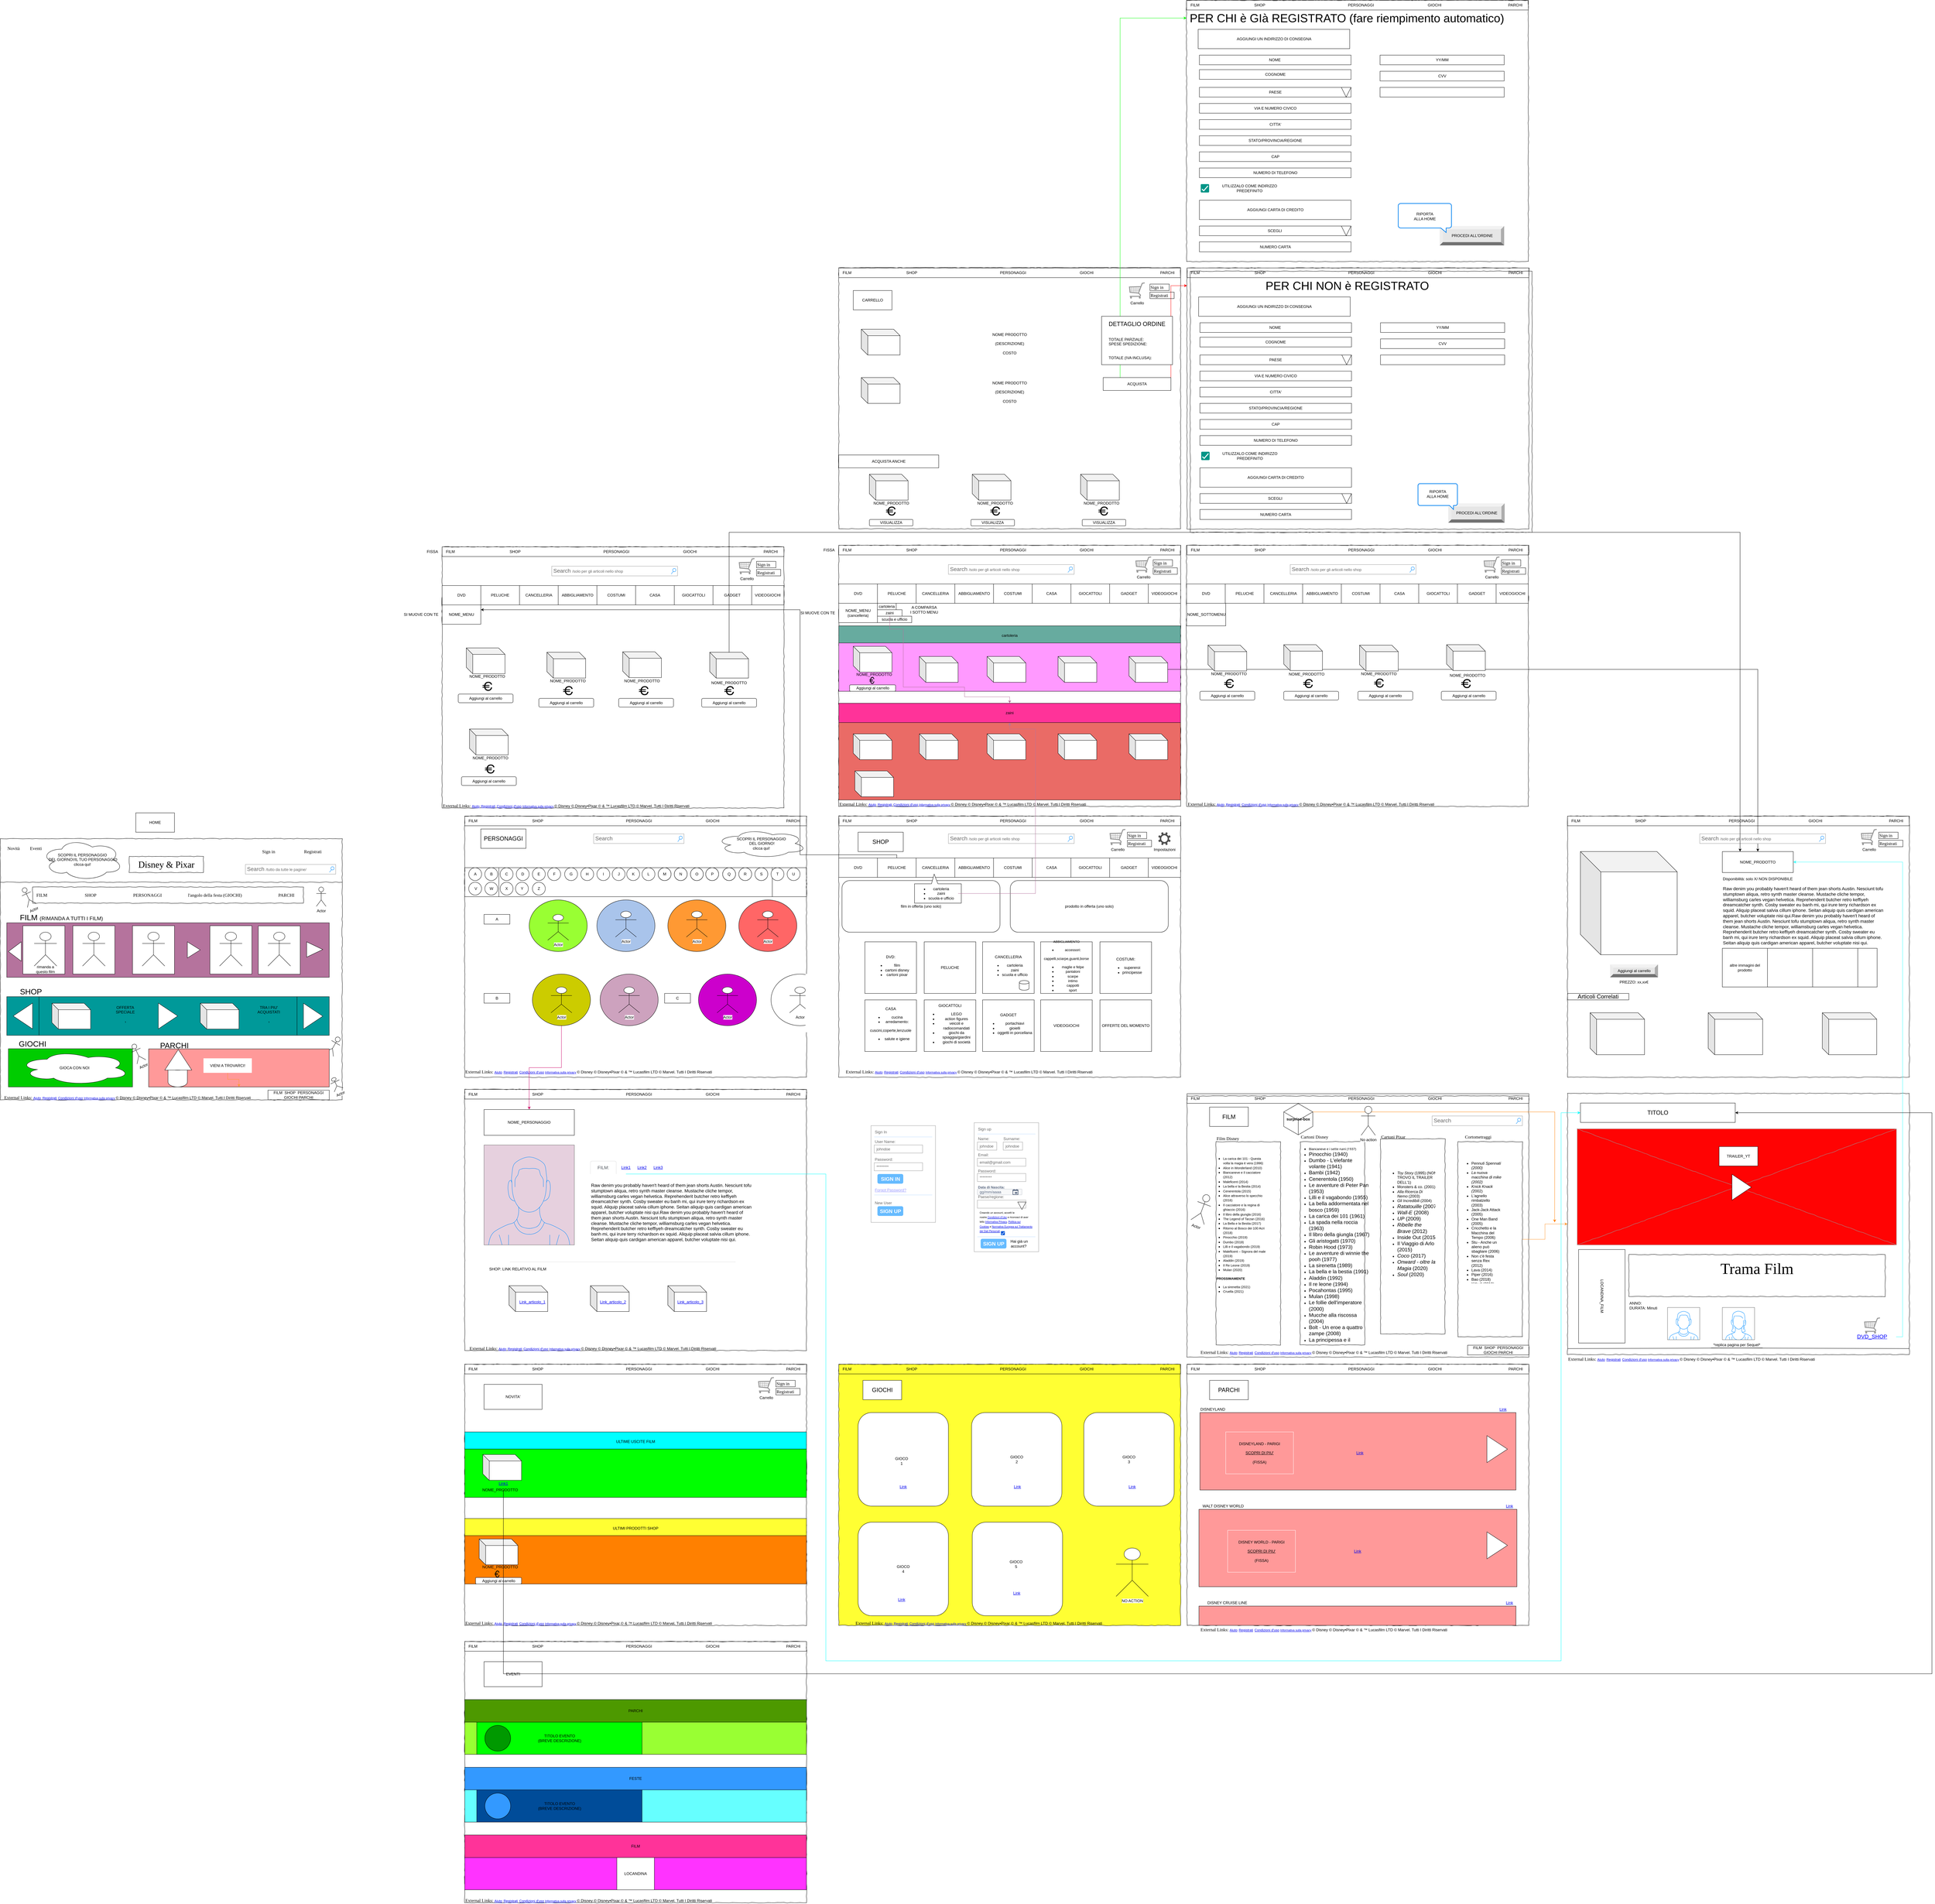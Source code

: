 <mxfile version="13.0.1" type="device"><diagram id="H6i2-VXx7qRvT2xVllio" name="Page-1"><mxGraphModel dx="1820" dy="3161" grid="1" gridSize="10" guides="1" tooltips="1" connect="1" arrows="1" fold="1" page="1" pageScale="1" pageWidth="827" pageHeight="1169" math="0" shadow="0"><root><mxCell id="0"/><mxCell id="1" parent="0"/><mxCell id="K2GD4zCRLEAg9hcILEzk-1" value="" style="whiteSpace=wrap;html=1;rounded=0;shadow=0;labelBackgroundColor=none;strokeColor=#000000;strokeWidth=1;fillColor=none;fontFamily=Verdana;fontSize=12;fontColor=#000000;align=center;comic=1;" vertex="1" parent="1"><mxGeometry x="620" y="460" width="1060" height="810" as="geometry"/></mxCell><mxCell id="K2GD4zCRLEAg9hcILEzk-2" value="" style="rounded=0;whiteSpace=wrap;html=1;fillColor=#00CC00;" vertex="1" parent="1"><mxGeometry x="645" y="1111.5" width="385" height="118.5" as="geometry"/></mxCell><mxCell id="K2GD4zCRLEAg9hcILEzk-3" value="" style="rounded=0;whiteSpace=wrap;html=1;fillColor=#B5739D;" vertex="1" parent="1"><mxGeometry x="640" y="721" width="1000" height="169" as="geometry"/></mxCell><mxCell id="K2GD4zCRLEAg9hcILEzk-4" value="" style="rounded=0;whiteSpace=wrap;html=1;fillColor=#FFFFFF;" vertex="1" parent="1"><mxGeometry x="1420" y="730.5" width="130" height="150" as="geometry"/></mxCell><mxCell id="K2GD4zCRLEAg9hcILEzk-5" value="" style="rounded=0;whiteSpace=wrap;html=1;" vertex="1" parent="1"><mxGeometry x="1270" y="730" width="130" height="150" as="geometry"/></mxCell><mxCell id="K2GD4zCRLEAg9hcILEzk-6" value="" style="rounded=0;whiteSpace=wrap;html=1;" vertex="1" parent="1"><mxGeometry x="1030" y="730" width="130" height="150" as="geometry"/></mxCell><mxCell id="K2GD4zCRLEAg9hcILEzk-7" value="" style="rounded=0;whiteSpace=wrap;html=1;" vertex="1" parent="1"><mxGeometry x="845" y="730" width="130" height="150" as="geometry"/></mxCell><mxCell id="K2GD4zCRLEAg9hcILEzk-8" value="Disney &amp;amp; Pixar" style="whiteSpace=wrap;html=1;rounded=0;shadow=0;labelBackgroundColor=none;strokeWidth=1;fontFamily=Verdana;fontSize=28;align=center;comic=1;" vertex="1" parent="1"><mxGeometry x="1020" y="515" width="230" height="50" as="geometry"/></mxCell><mxCell id="K2GD4zCRLEAg9hcILEzk-9" value="Search &lt;font style=&quot;font-size: 12px&quot;&gt;/tutto da tutte le pagine/&lt;/font&gt;" style="strokeWidth=1;shadow=0;dashed=0;align=center;html=1;shape=mxgraph.mockup.forms.searchBox;strokeColor=#999999;mainText=;strokeColor2=#008cff;fontColor=#666666;fontSize=17;align=left;spacingLeft=3;rounded=0;labelBackgroundColor=none;comic=1;" vertex="1" parent="1"><mxGeometry x="1380" y="540" width="280" height="30" as="geometry"/></mxCell><mxCell id="K2GD4zCRLEAg9hcILEzk-10" value="Novità" style="text;html=1;points=[];align=left;verticalAlign=top;spacingTop=-4;fontSize=14;fontFamily=Verdana" vertex="1" parent="1"><mxGeometry x="640" y="480" width="60" height="20" as="geometry"/></mxCell><mxCell id="K2GD4zCRLEAg9hcILEzk-11" value="Eventi" style="text;html=1;points=[];align=left;verticalAlign=top;spacingTop=-4;fontSize=14;fontFamily=Verdana" vertex="1" parent="1"><mxGeometry x="710" y="480" width="60" height="20" as="geometry"/></mxCell><mxCell id="K2GD4zCRLEAg9hcILEzk-12" value="Sign in" style="text;html=1;points=[];align=left;verticalAlign=top;spacingTop=-4;fontSize=14;fontFamily=Verdana" vertex="1" parent="1"><mxGeometry x="1430" y="490" width="60" height="20" as="geometry"/></mxCell><mxCell id="K2GD4zCRLEAg9hcILEzk-13" value="Registrati" style="text;html=1;points=[];align=left;verticalAlign=top;spacingTop=-4;fontSize=14;fontFamily=Verdana" vertex="1" parent="1"><mxGeometry x="1560" y="490" width="60" height="20" as="geometry"/></mxCell><mxCell id="K2GD4zCRLEAg9hcILEzk-14" value="" style="line;strokeWidth=1;html=1;rounded=0;shadow=0;labelBackgroundColor=none;fillColor=none;fontFamily=Verdana;fontSize=14;fontColor=#000000;align=center;comic=1;" vertex="1" parent="1"><mxGeometry x="620" y="590" width="1060" height="10" as="geometry"/></mxCell><mxCell id="K2GD4zCRLEAg9hcILEzk-15" value="" style="whiteSpace=wrap;html=1;rounded=0;shadow=0;labelBackgroundColor=none;strokeWidth=1;fillColor=none;fontFamily=Verdana;fontSize=12;align=center;comic=1;" vertex="1" parent="1"><mxGeometry x="720" y="610" width="840" height="50" as="geometry"/></mxCell><mxCell id="K2GD4zCRLEAg9hcILEzk-16" value="FILM" style="text;html=1;points=[];align=left;verticalAlign=top;spacingTop=-4;fontSize=14;fontFamily=Verdana" vertex="1" parent="1"><mxGeometry x="730" y="625" width="60" height="20" as="geometry"/></mxCell><mxCell id="K2GD4zCRLEAg9hcILEzk-17" value="SHOP" style="text;html=1;points=[];align=left;verticalAlign=top;spacingTop=-4;fontSize=14;fontFamily=Verdana" vertex="1" parent="1"><mxGeometry x="880" y="625" width="60" height="20" as="geometry"/></mxCell><mxCell id="K2GD4zCRLEAg9hcILEzk-18" value="PARCHI" style="text;html=1;points=[];align=left;verticalAlign=top;spacingTop=-4;fontSize=14;fontFamily=Verdana" vertex="1" parent="1"><mxGeometry x="1480" y="625" width="60" height="20" as="geometry"/></mxCell><mxCell id="K2GD4zCRLEAg9hcILEzk-19" value="l'angolo della festa (GIOCHI)" style="text;html=1;points=[];align=left;verticalAlign=top;spacingTop=-4;fontSize=14;fontFamily=Verdana" vertex="1" parent="1"><mxGeometry x="1200" y="625" width="60" height="20" as="geometry"/></mxCell><mxCell id="K2GD4zCRLEAg9hcILEzk-20" value="External Links:&amp;nbsp;&lt;li style=&quot;font-family: &amp;quot;matterhorn&amp;quot; , &amp;quot;helvetica&amp;quot; , sans-serif ; margin: 0px ; padding: 0px ; font-size: 0.75em ; display: inline-block&quot;&gt;&lt;a target=&quot;&quot; href=&quot;https://support.disney.com/hc/it&quot; style=&quot;transition: 125ms ease 0s&quot;&gt;Aiuto&lt;/a&gt;&lt;/li&gt;&lt;span style=&quot;font-family: &amp;quot;matterhorn&amp;quot; , &amp;quot;helvetica&amp;quot; , sans-serif ; font-size: 16px&quot;&gt;&amp;nbsp;&lt;/span&gt;&lt;li style=&quot;font-family: &amp;quot;matterhorn&amp;quot; , &amp;quot;helvetica&amp;quot; , sans-serif ; margin: 0px ; padding: 0px ; font-size: 0.75em ; display: inline-block&quot;&gt;&lt;a target=&quot;&quot; href=&quot;https://disney.it/registrati&quot; style=&quot;transition: 125ms ease 0s&quot;&gt;Registrati&lt;/a&gt;&lt;/li&gt;&lt;span style=&quot;font-family: &amp;quot;matterhorn&amp;quot; , &amp;quot;helvetica&amp;quot; , sans-serif ; font-size: 16px&quot;&gt;&amp;nbsp;&lt;/span&gt;&lt;li style=&quot;font-family: &amp;quot;matterhorn&amp;quot; , &amp;quot;helvetica&amp;quot; , sans-serif ; margin: 0px ; padding: 0px ; display: inline-block&quot;&gt;&lt;a target=&quot;&quot; href=&quot;https://disneytermsofuse.com/italian-italy/&quot; style=&quot;font-size: 0.75em ; transition: all 125ms ease 0s&quot;&gt;Condizioni d'uso&lt;/a&gt;&lt;span style=&quot;font-size: 0.75em&quot;&gt;&amp;nbsp;&lt;/span&gt;&lt;font style=&quot;transition: all 125ms ease 0s ; font-size: 9px&quot;&gt;&lt;a target=&quot;&quot; href=&quot;https://privacy.thewaltdisneycompany.com/it/informativa-sulla-privacy/&quot; style=&quot;transition: all 125ms ease 0s&quot;&gt;Informativa sulla privacy&lt;/a&gt;&amp;nbsp;&lt;/font&gt;&lt;span style=&quot;font-family: &amp;quot;inspiretwdc&amp;quot; , &amp;quot;avenirnext&amp;quot; , &amp;quot;matterhorn&amp;quot; , &amp;quot;inspiretwdc&amp;quot; , &amp;quot;helvetica&amp;quot; , sans-serif ; font-size: 12px&quot;&gt;© Disney © Disney•Pixar © &amp;amp; ™ Lucasfilm LTD © Marvel. Tutti I Diritti Riservati&lt;/span&gt;&lt;br&gt;&lt;/li&gt;" style="text;html=1;points=[];align=left;verticalAlign=top;spacingTop=-4;fontSize=14;fontFamily=Verdana" vertex="1" parent="1"><mxGeometry x="630" y="1250" width="890" height="20" as="geometry"/></mxCell><mxCell id="K2GD4zCRLEAg9hcILEzk-21" value="Actor" style="shape=umlActor;verticalLabelPosition=bottom;labelBackgroundColor=#ffffff;verticalAlign=top;html=1;outlineConnect=0;rotation=-25;" vertex="1" parent="1"><mxGeometry x="690" y="610" width="30" height="60" as="geometry"/></mxCell><mxCell id="K2GD4zCRLEAg9hcILEzk-22" value="Actor" style="shape=umlActor;verticalLabelPosition=bottom;labelBackgroundColor=#ffffff;verticalAlign=top;html=1;outlineConnect=0;" vertex="1" parent="1"><mxGeometry x="1600" y="610" width="30" height="60" as="geometry"/></mxCell><mxCell id="K2GD4zCRLEAg9hcILEzk-23" value="SCOPRI IL PERSONAGGIO&lt;br&gt;&amp;nbsp;DEL GIORNO!/IL TUO PERSONAGGIO&lt;br&gt;clicca qui!" style="ellipse;shape=cloud;whiteSpace=wrap;html=1;" vertex="1" parent="1"><mxGeometry x="747.5" y="460" width="252.5" height="130" as="geometry"/></mxCell><mxCell id="K2GD4zCRLEAg9hcILEzk-24" value="PERSONAGGI" style="text;html=1;points=[];align=left;verticalAlign=top;spacingTop=-4;fontSize=14;fontFamily=Verdana" vertex="1" parent="1"><mxGeometry x="1030" y="625" width="60" height="20" as="geometry"/></mxCell><mxCell id="K2GD4zCRLEAg9hcILEzk-25" value="" style="rounded=0;whiteSpace=wrap;html=1;" vertex="1" parent="1"><mxGeometry x="690" y="730" width="130" height="150" as="geometry"/></mxCell><mxCell id="K2GD4zCRLEAg9hcILEzk-26" value="" style="shape=umlActor;verticalLabelPosition=bottom;labelBackgroundColor=#ffffff;verticalAlign=top;html=1;outlineConnect=0;" vertex="1" parent="1"><mxGeometry x="725" y="750" width="70" height="105" as="geometry"/></mxCell><mxCell id="K2GD4zCRLEAg9hcILEzk-27" value="&lt;font style=&quot;font-size: 24px&quot;&gt;FILM &lt;/font&gt;&lt;font size=&quot;3&quot;&gt;(RIMANDA A TUTTI I FILM)&lt;/font&gt;" style="text;html=1;strokeColor=none;fillColor=none;align=center;verticalAlign=middle;whiteSpace=wrap;rounded=0;" vertex="1" parent="1"><mxGeometry x="620" y="690" width="379" height="30" as="geometry"/></mxCell><mxCell id="K2GD4zCRLEAg9hcILEzk-28" value="" style="shape=umlActor;verticalLabelPosition=bottom;labelBackgroundColor=#ffffff;verticalAlign=top;html=1;outlineConnect=0;" vertex="1" parent="1"><mxGeometry x="1450" y="750" width="70" height="105" as="geometry"/></mxCell><mxCell id="K2GD4zCRLEAg9hcILEzk-29" value="" style="shape=umlActor;verticalLabelPosition=bottom;labelBackgroundColor=#ffffff;verticalAlign=top;html=1;outlineConnect=0;" vertex="1" parent="1"><mxGeometry x="1300" y="750" width="70" height="105" as="geometry"/></mxCell><mxCell id="K2GD4zCRLEAg9hcILEzk-30" value="" style="shape=umlActor;verticalLabelPosition=bottom;labelBackgroundColor=#ffffff;verticalAlign=top;html=1;outlineConnect=0;" vertex="1" parent="1"><mxGeometry x="875" y="750" width="70" height="105" as="geometry"/></mxCell><mxCell id="K2GD4zCRLEAg9hcILEzk-31" value="" style="shape=umlActor;verticalLabelPosition=bottom;labelBackgroundColor=#ffffff;verticalAlign=top;html=1;outlineConnect=0;" vertex="1" parent="1"><mxGeometry x="1060" y="750" width="70" height="105" as="geometry"/></mxCell><mxCell id="K2GD4zCRLEAg9hcILEzk-32" value="" style="triangle;whiteSpace=wrap;html=1;fillColor=#FFFFFF;" vertex="1" parent="1"><mxGeometry x="1200" y="780" width="40" height="50" as="geometry"/></mxCell><mxCell id="K2GD4zCRLEAg9hcILEzk-33" value="&lt;font style=&quot;font-size: 24px&quot;&gt;SHOP&lt;/font&gt;" style="text;html=1;strokeColor=none;fillColor=none;align=center;verticalAlign=middle;whiteSpace=wrap;rounded=0;" vertex="1" parent="1"><mxGeometry x="620" y="920" width="190" height="30" as="geometry"/></mxCell><mxCell id="K2GD4zCRLEAg9hcILEzk-34" value="" style="shape=process;whiteSpace=wrap;html=1;backgroundOutline=1;fillColor=#009999;" vertex="1" parent="1"><mxGeometry x="640" y="950" width="1000" height="120" as="geometry"/></mxCell><mxCell id="K2GD4zCRLEAg9hcILEzk-35" value="rimanda a questo film" style="text;html=1;strokeColor=none;fillColor=none;align=center;verticalAlign=middle;whiteSpace=wrap;rounded=0;" vertex="1" parent="1"><mxGeometry x="715" y="855" width="90" height="20" as="geometry"/></mxCell><mxCell id="K2GD4zCRLEAg9hcILEzk-36" value="" style="shape=cube;whiteSpace=wrap;html=1;boundedLbl=1;backgroundOutline=1;darkOpacity=0.05;darkOpacity2=0.1;fillColor=#FFFFFF;" vertex="1" parent="1"><mxGeometry x="780" y="970.5" width="120" height="80" as="geometry"/></mxCell><mxCell id="K2GD4zCRLEAg9hcILEzk-37" value="" style="shape=cube;whiteSpace=wrap;html=1;boundedLbl=1;backgroundOutline=1;darkOpacity=0.05;darkOpacity2=0.1;fillColor=#FFFFFF;" vertex="1" parent="1"><mxGeometry x="1240" y="970.5" width="120" height="80" as="geometry"/></mxCell><mxCell id="K2GD4zCRLEAg9hcILEzk-38" value="OFFERTA SPECIALE&lt;br&gt;$$,$$" style="text;html=1;strokeColor=none;fillColor=none;align=center;verticalAlign=middle;whiteSpace=wrap;rounded=0;" vertex="1" parent="1"><mxGeometry x="970" y="985" width="75" height="50" as="geometry"/></mxCell><mxCell id="K2GD4zCRLEAg9hcILEzk-39" value="TRA I PIU' ACQUISTATI&lt;br&gt;$$,$$" style="text;html=1;strokeColor=none;fillColor=none;align=center;verticalAlign=middle;whiteSpace=wrap;rounded=0;" vertex="1" parent="1"><mxGeometry x="1415" y="985" width="75" height="50" as="geometry"/></mxCell><mxCell id="K2GD4zCRLEAg9hcILEzk-40" value="" style="triangle;whiteSpace=wrap;html=1;fillColor=#FFFFFF;" vertex="1" parent="1"><mxGeometry x="1110" y="970" width="60" height="80" as="geometry"/></mxCell><mxCell id="K2GD4zCRLEAg9hcILEzk-41" value="" style="triangle;whiteSpace=wrap;html=1;fillColor=#FFFFFF;direction=west;" vertex="1" parent="1"><mxGeometry x="660" y="970" width="60" height="80" as="geometry"/></mxCell><mxCell id="K2GD4zCRLEAg9hcILEzk-42" value="" style="triangle;whiteSpace=wrap;html=1;fillColor=#FFFFFF;" vertex="1" parent="1"><mxGeometry x="1560" y="970.5" width="60" height="80" as="geometry"/></mxCell><mxCell id="K2GD4zCRLEAg9hcILEzk-43" value="" style="triangle;whiteSpace=wrap;html=1;fillColor=#FFFFFF;rotation=-180;" vertex="1" parent="1"><mxGeometry x="645" y="780" width="40" height="60" as="geometry"/></mxCell><mxCell id="K2GD4zCRLEAg9hcILEzk-44" value="Actor" style="shape=umlActor;verticalLabelPosition=bottom;labelBackgroundColor=#ffffff;verticalAlign=top;html=1;outlineConnect=0;rotation=-25;" vertex="1" parent="1"><mxGeometry x="1645.57" y="1200.04" width="30" height="40.94" as="geometry"/></mxCell><mxCell id="K2GD4zCRLEAg9hcILEzk-45" value="Actor" style="shape=umlActor;verticalLabelPosition=bottom;labelBackgroundColor=#ffffff;verticalAlign=top;html=1;outlineConnect=0;rotation=-25;" vertex="1" parent="1"><mxGeometry x="1030" y="1095" width="30" height="60" as="geometry"/></mxCell><mxCell id="K2GD4zCRLEAg9hcILEzk-46" value="" style="shape=umlActor;verticalLabelPosition=bottom;labelBackgroundColor=#ffffff;verticalAlign=top;html=1;outlineConnect=0;rotation=30;" vertex="1" parent="1"><mxGeometry x="1640" y="1072" width="30" height="60" as="geometry"/></mxCell><mxCell id="K2GD4zCRLEAg9hcILEzk-47" value="GIOCA CON NOI" style="ellipse;shape=cloud;whiteSpace=wrap;html=1;fillColor=#FFFFFF;" vertex="1" parent="1"><mxGeometry x="680" y="1117.75" width="340" height="106" as="geometry"/></mxCell><mxCell id="K2GD4zCRLEAg9hcILEzk-48" value="&lt;span style=&quot;font-size: 24px&quot;&gt;GIOCHI&lt;/span&gt;" style="text;html=1;strokeColor=none;fillColor=none;align=center;verticalAlign=middle;whiteSpace=wrap;rounded=0;" vertex="1" parent="1"><mxGeometry x="640" y="1081.5" width="160" height="30" as="geometry"/></mxCell><mxCell id="K2GD4zCRLEAg9hcILEzk-49" value="" style="rounded=0;whiteSpace=wrap;html=1;fillColor=#FF9999;" vertex="1" parent="1"><mxGeometry x="1080" y="1112" width="560" height="118" as="geometry"/></mxCell><mxCell id="K2GD4zCRLEAg9hcILEzk-50" value="" style="shape=cylinder;whiteSpace=wrap;html=1;boundedLbl=1;backgroundOutline=1;fillColor=#FFFFFF;" vertex="1" parent="1"><mxGeometry x="1140" y="1150" width="60" height="80" as="geometry"/></mxCell><mxCell id="K2GD4zCRLEAg9hcILEzk-51" style="edgeStyle=orthogonalEdgeStyle;rounded=0;orthogonalLoop=1;jettySize=auto;html=1;strokeColor=#FF9933;" edge="1" parent="1" source="K2GD4zCRLEAg9hcILEzk-52" target="K2GD4zCRLEAg9hcILEzk-49"><mxGeometry relative="1" as="geometry"/></mxCell><mxCell id="K2GD4zCRLEAg9hcILEzk-52" value="VIENI A TROVARCI!" style="text;html=1;strokeColor=none;fillColor=#FFFFFF;align=center;verticalAlign=middle;whiteSpace=wrap;rounded=0;" vertex="1" parent="1"><mxGeometry x="1250" y="1141.25" width="150" height="45" as="geometry"/></mxCell><mxCell id="K2GD4zCRLEAg9hcILEzk-53" value="" style="triangle;whiteSpace=wrap;html=1;fillColor=#FFFFFF;rotation=-90;" vertex="1" parent="1"><mxGeometry x="1140" y="1104" width="63.75" height="83.5" as="geometry"/></mxCell><mxCell id="K2GD4zCRLEAg9hcILEzk-54" value="&lt;span style=&quot;font-size: 24px&quot;&gt;PARCHI&lt;/span&gt;" style="text;html=1;strokeColor=none;fillColor=none;align=center;verticalAlign=middle;whiteSpace=wrap;rounded=0;" vertex="1" parent="1"><mxGeometry x="1080" y="1087" width="160" height="30" as="geometry"/></mxCell><mxCell id="K2GD4zCRLEAg9hcILEzk-55" value="FILM&amp;nbsp; SHOP&amp;nbsp; PERSONAGGI GIOCHI PARCHI" style="text;html=1;strokeColor=#000000;fillColor=none;align=center;verticalAlign=middle;whiteSpace=wrap;rounded=0;" vertex="1" parent="1"><mxGeometry x="1450" y="1240" width="190" height="30" as="geometry"/></mxCell><mxCell id="K2GD4zCRLEAg9hcILEzk-56" value="" style="triangle;whiteSpace=wrap;html=1;fillColor=#FFFFFF;" vertex="1" parent="1"><mxGeometry x="1570" y="780" width="50" height="47.5" as="geometry"/></mxCell><mxCell id="K2GD4zCRLEAg9hcILEzk-57" value="HOME" style="rounded=0;whiteSpace=wrap;html=1;" vertex="1" parent="1"><mxGeometry x="1040" y="380" width="120" height="60" as="geometry"/></mxCell><mxCell id="K2GD4zCRLEAg9hcILEzk-59" value="" style="whiteSpace=wrap;html=1;rounded=0;shadow=0;labelBackgroundColor=none;strokeColor=#000000;strokeWidth=1;fillColor=none;fontFamily=Verdana;fontSize=12;fontColor=#000000;align=center;comic=1;" vertex="1" parent="1"><mxGeometry x="5480" y="390" width="1060" height="810" as="geometry"/></mxCell><mxCell id="K2GD4zCRLEAg9hcILEzk-60" value="" style="shape=process;whiteSpace=wrap;html=1;backgroundOutline=1;strokeColor=#000000;" vertex="1" parent="1"><mxGeometry x="2060" y="550" width="1060" height="90" as="geometry"/></mxCell><mxCell id="K2GD4zCRLEAg9hcILEzk-61" value="" style="whiteSpace=wrap;html=1;rounded=0;shadow=0;labelBackgroundColor=none;strokeColor=#000000;strokeWidth=1;fillColor=none;fontFamily=Verdana;fontSize=12;fontColor=#000000;align=center;comic=1;" vertex="1" parent="1"><mxGeometry x="3220" y="-450" width="1060" height="810" as="geometry"/></mxCell><mxCell id="K2GD4zCRLEAg9hcILEzk-62" value="" style="rounded=0;whiteSpace=wrap;html=1;strokeColor=#000000;fillColor=#EA6B66;" vertex="1" parent="1"><mxGeometry x="3220" y="100" width="1060" height="240" as="geometry"/></mxCell><mxCell id="K2GD4zCRLEAg9hcILEzk-63" value="" style="ellipse;whiteSpace=wrap;html=1;" vertex="1" parent="1"><mxGeometry x="3010" y="880" width="180" height="160" as="geometry"/></mxCell><mxCell id="K2GD4zCRLEAg9hcILEzk-64" value="Actor" style="shape=umlActor;verticalLabelPosition=bottom;labelBackgroundColor=#ffffff;verticalAlign=top;html=1;outlineConnect=0;" vertex="1" parent="1"><mxGeometry x="3067.5" y="920" width="65" height="80" as="geometry"/></mxCell><mxCell id="K2GD4zCRLEAg9hcILEzk-65" value="" style="whiteSpace=wrap;html=1;rounded=0;shadow=0;labelBackgroundColor=none;strokeColor=#000000;strokeWidth=1;fillColor=none;fontFamily=Verdana;fontSize=12;fontColor=#000000;align=center;comic=1;" vertex="1" parent="1"><mxGeometry x="2060" y="390" width="1060" height="810" as="geometry"/></mxCell><mxCell id="K2GD4zCRLEAg9hcILEzk-66" value="" style="ellipse;whiteSpace=wrap;html=1;fillColor=#CC00CC;" vertex="1" parent="1"><mxGeometry x="2785" y="880" width="180" height="160" as="geometry"/></mxCell><mxCell id="K2GD4zCRLEAg9hcILEzk-67" value="" style="ellipse;whiteSpace=wrap;html=1;fillColor=#FF9933;" vertex="1" parent="1"><mxGeometry x="2690" y="650" width="180" height="160" as="geometry"/></mxCell><mxCell id="K2GD4zCRLEAg9hcILEzk-68" value="" style="rounded=0;whiteSpace=wrap;html=1;fillColor=#FF9999;" vertex="1" parent="1"><mxGeometry x="4337" y="2540" width="986" height="240" as="geometry"/></mxCell><mxCell id="K2GD4zCRLEAg9hcILEzk-69" value="" style="whiteSpace=wrap;html=1;rounded=0;shadow=0;labelBackgroundColor=none;strokeColor=#000000;strokeWidth=1;fillColor=none;fontFamily=Verdana;fontSize=12;fontColor=#000000;align=center;comic=1;" vertex="1" parent="1"><mxGeometry x="4300" y="2090" width="1060" height="810" as="geometry"/></mxCell><mxCell id="K2GD4zCRLEAg9hcILEzk-70" value="" style="rounded=0;whiteSpace=wrap;html=1;fillColor=#FF9999;" vertex="1" parent="1"><mxGeometry x="4340" y="2240" width="980" height="240" as="geometry"/></mxCell><mxCell id="K2GD4zCRLEAg9hcILEzk-78" value="" style="whiteSpace=wrap;html=1;rounded=0;shadow=0;labelBackgroundColor=none;strokeColor=#000000;strokeWidth=1;fillColor=none;fontFamily=Verdana;fontSize=12;fontColor=#000000;align=center;comic=1;" vertex="1" parent="1"><mxGeometry x="4300" y="1258" width="1060" height="810" as="geometry"/></mxCell><mxCell id="K2GD4zCRLEAg9hcILEzk-79" value="" style="whiteSpace=wrap;html=1;rounded=0;shadow=0;labelBackgroundColor=none;strokeWidth=1;fillColor=none;fontFamily=Verdana;fontSize=12;align=center;comic=1;" vertex="1" parent="1"><mxGeometry x="4900" y="1391" width="200" height="605" as="geometry"/></mxCell><mxCell id="K2GD4zCRLEAg9hcILEzk-80" style="edgeStyle=orthogonalEdgeStyle;rounded=0;orthogonalLoop=1;jettySize=auto;html=1;exitX=1;exitY=0.5;exitDx=0;exitDy=0;entryX=0;entryY=0.5;entryDx=0;entryDy=0;strokeColor=#FF9933;" edge="1" parent="1" source="K2GD4zCRLEAg9hcILEzk-81" target="K2GD4zCRLEAg9hcILEzk-84"><mxGeometry relative="1" as="geometry"/></mxCell><mxCell id="K2GD4zCRLEAg9hcILEzk-81" value="" style="whiteSpace=wrap;html=1;rounded=0;shadow=0;labelBackgroundColor=none;strokeWidth=1;fillColor=none;fontFamily=Verdana;fontSize=12;align=center;comic=1;" vertex="1" parent="1"><mxGeometry x="5140" y="1400" width="200" height="605" as="geometry"/></mxCell><mxCell id="K2GD4zCRLEAg9hcILEzk-82" value="" style="whiteSpace=wrap;html=1;rounded=0;shadow=0;labelBackgroundColor=none;strokeWidth=1;fillColor=none;fontFamily=Verdana;fontSize=12;align=center;comic=1;" vertex="1" parent="1"><mxGeometry x="4651" y="1400" width="200" height="630" as="geometry"/></mxCell><mxCell id="K2GD4zCRLEAg9hcILEzk-83" value="" style="whiteSpace=wrap;html=1;rounded=0;shadow=0;labelBackgroundColor=none;strokeWidth=1;fillColor=none;fontFamily=Verdana;fontSize=12;align=center;comic=1;" vertex="1" parent="1"><mxGeometry x="4390" y="1400" width="200" height="630" as="geometry"/></mxCell><mxCell id="K2GD4zCRLEAg9hcILEzk-84" value="" style="whiteSpace=wrap;html=1;rounded=0;shadow=0;labelBackgroundColor=none;strokeColor=#000000;strokeWidth=1;fillColor=none;fontFamily=Verdana;fontSize=12;fontColor=#000000;align=center;comic=1;" vertex="1" parent="1"><mxGeometry x="5480" y="1250" width="1060" height="810" as="geometry"/></mxCell><mxCell id="K2GD4zCRLEAg9hcILEzk-99" value="Film Disney" style="text;html=1;points=[];align=left;verticalAlign=top;spacingTop=-4;fontSize=14;fontFamily=Verdana" vertex="1" parent="1"><mxGeometry x="4390" y="1380" width="170" height="20" as="geometry"/></mxCell><mxCell id="K2GD4zCRLEAg9hcILEzk-105" value="" style="verticalLabelPosition=bottom;shadow=0;dashed=0;align=center;html=1;verticalAlign=top;strokeWidth=1;shape=mxgraph.mockup.graphics.simpleIcon;strokeColor=#999999;rounded=0;labelBackgroundColor=none;fontFamily=Verdana;fontSize=14;fontColor=#000000;comic=1;fillColor=#FF0303;" vertex="1" parent="1"><mxGeometry x="5510" y="1360" width="990" height="360" as="geometry"/></mxCell><mxCell id="K2GD4zCRLEAg9hcILEzk-106" value="&lt;font style=&quot;font-size: 18px&quot;&gt;FILM&lt;/font&gt;" style="rounded=0;whiteSpace=wrap;html=1;" vertex="1" parent="1"><mxGeometry x="4370" y="1292.5" width="120" height="60" as="geometry"/></mxCell><mxCell id="K2GD4zCRLEAg9hcILEzk-107" value="Search" style="strokeWidth=1;shadow=0;dashed=0;align=center;html=1;shape=mxgraph.mockup.forms.searchBox;strokeColor=#999999;mainText=;strokeColor2=#008cff;fontColor=#666666;fontSize=17;align=left;spacingLeft=3;rounded=0;labelBackgroundColor=none;comic=1;" vertex="1" parent="1"><mxGeometry x="5060" y="1320" width="280" height="30" as="geometry"/></mxCell><mxCell id="K2GD4zCRLEAg9hcILEzk-108" value="Cartoni Pixar" style="text;html=1;points=[];align=left;verticalAlign=top;spacingTop=-4;fontSize=14;fontFamily=Verdana" vertex="1" parent="1"><mxGeometry x="4900" y="1375" width="170" height="20" as="geometry"/></mxCell><mxCell id="K2GD4zCRLEAg9hcILEzk-109" value="Cartoni Disney" style="text;html=1;points=[];align=left;verticalAlign=top;spacingTop=-4;fontSize=14;fontFamily=Verdana" vertex="1" parent="1"><mxGeometry x="4651" y="1375" width="170" height="20" as="geometry"/></mxCell><mxCell id="K2GD4zCRLEAg9hcILEzk-110" value="Cortometraggi" style="text;html=1;points=[];align=left;verticalAlign=top;spacingTop=-4;fontSize=14;fontFamily=Verdana" vertex="1" parent="1"><mxGeometry x="5160" y="1375" width="170" height="20" as="geometry"/></mxCell><mxCell id="K2GD4zCRLEAg9hcILEzk-111" value="&lt;ul&gt;&lt;li&gt;&lt;div style=&quot;box-sizing: border-box&quot;&gt;&lt;div&gt;&lt;font style=&quot;font-size: 10px&quot;&gt;La carica dei 101 - Questa volta la magia è vera (1996)&lt;/font&gt;&lt;/div&gt;&lt;/div&gt;&lt;/li&gt;&lt;li&gt;&lt;div&gt;&lt;font style=&quot;font-size: 10px&quot;&gt;Alice in Wonderland (2010)&lt;/font&gt;&lt;/div&gt;&lt;/li&gt;&lt;li&gt;&lt;div&gt;&lt;font style=&quot;font-size: 10px&quot;&gt;Biancaneve e il cacciatore (2012)&lt;/font&gt;&lt;/div&gt;&lt;div style=&quot;box-sizing: border-box&quot;&gt;&lt;div&gt;&lt;/div&gt;&lt;/div&gt;&lt;/li&gt;&lt;li&gt;&lt;div&gt;&lt;font style=&quot;font-size: 10px&quot;&gt;Maleficent (2014)&lt;br&gt;&lt;/font&gt;&lt;/div&gt;&lt;/li&gt;&lt;li&gt;&lt;div&gt;&lt;font style=&quot;font-size: 10px&quot;&gt;La bella e la Bestia (2014)&lt;/font&gt;&lt;/div&gt;&lt;/li&gt;&lt;li&gt;&lt;div&gt;&lt;font style=&quot;font-size: 10px&quot;&gt;Cenerentola (2015)&lt;/font&gt;&lt;/div&gt;&lt;/li&gt;&lt;li&gt;&lt;div&gt;&lt;span&gt;&lt;font style=&quot;font-size: 10px&quot;&gt;Alice attraverso lo specchio (2016)&lt;/font&gt;&lt;/span&gt;&lt;/div&gt;&lt;/li&gt;&lt;li&gt;&lt;div&gt;&lt;font style=&quot;font-size: 10px&quot;&gt;Il cacciatore e la regina di ghiaccio (2016)&lt;/font&gt;&lt;/div&gt;&lt;div style=&quot;box-sizing: border-box&quot;&gt;&lt;div&gt;&lt;/div&gt;&lt;/div&gt;&lt;/li&gt;&lt;li&gt;&lt;div&gt;&lt;font style=&quot;font-size: 10px&quot;&gt;Il libro della giungla (2016)&lt;/font&gt;&lt;/div&gt;&lt;/li&gt;&lt;li&gt;&lt;div&gt;&lt;font style=&quot;font-size: 10px&quot;&gt;The Legend of Tarzan (2016)&lt;/font&gt;&lt;/div&gt;&lt;/li&gt;&lt;li&gt;&lt;div&gt;&lt;font style=&quot;font-size: 10px&quot;&gt;La Bella e la Bestia (2017)&lt;/font&gt;&lt;/div&gt;&lt;/li&gt;&lt;li&gt;&lt;div&gt;&lt;font style=&quot;font-size: 10px&quot;&gt;Ritorno al Bosco dei 100 Acri (2018)&lt;/font&gt;&lt;/div&gt;&lt;/li&gt;&lt;li&gt;&lt;div&gt;&lt;span&gt;&lt;font style=&quot;font-size: 10px&quot;&gt;Pinocchio (2019)&lt;/font&gt;&lt;/span&gt;&lt;/div&gt;&lt;/li&gt;&lt;li&gt;&lt;div&gt;&lt;font style=&quot;font-size: 10px&quot;&gt;Dumbo (2019)&lt;/font&gt;&lt;/div&gt;&lt;/li&gt;&lt;li&gt;&lt;div&gt;&lt;font style=&quot;font-size: 10px&quot;&gt;Lilli e il vagabondo (2019)&lt;/font&gt;&lt;/div&gt;&lt;/li&gt;&lt;li&gt;&lt;div style=&quot;box-sizing: border-box&quot;&gt;&lt;div&gt;&lt;div&gt;&lt;font style=&quot;font-size: 10px&quot;&gt;Maleficent – Signora del male (2019)&lt;/font&gt;&lt;/div&gt;&lt;/div&gt;&lt;/div&gt;&lt;/li&gt;&lt;li&gt;&lt;div&gt;&lt;font style=&quot;font-size: 10px&quot;&gt;Aladdin (2019)&lt;/font&gt;&lt;/div&gt;&lt;/li&gt;&lt;li&gt;&lt;div&gt;&lt;font style=&quot;font-size: 10px&quot;&gt;Il Re Leone (2019)&lt;/font&gt;&lt;/div&gt;&lt;/li&gt;&lt;li&gt;&lt;div&gt;&lt;font style=&quot;font-size: 10px&quot;&gt;Mulan (2020)&lt;/font&gt;&lt;/div&gt;&lt;/li&gt;&lt;/ul&gt;&lt;div&gt;&lt;font style=&quot;font-size: 10px&quot;&gt;&amp;nbsp; &amp;nbsp; &amp;nbsp; &lt;b&gt;&amp;nbsp;PROSSIMAMENTE&lt;/b&gt;&lt;/font&gt;&lt;/div&gt;&lt;ul&gt;&lt;li&gt;&lt;div&gt;&lt;font style=&quot;font-size: 10px&quot;&gt;La sirenetta (2021)&lt;/font&gt;&lt;/div&gt;&lt;/li&gt;&lt;li&gt;&lt;div style=&quot;box-sizing: border-box&quot;&gt;&lt;div&gt;&lt;div&gt;&lt;font style=&quot;font-size: 10px&quot;&gt;Cruella (2021)&lt;/font&gt;&lt;/div&gt;&lt;/div&gt;&lt;/div&gt;&lt;div&gt;&lt;br&gt;&lt;/div&gt;&lt;/li&gt;&lt;/ul&gt;" style="text;strokeColor=none;fillColor=none;html=1;whiteSpace=wrap;verticalAlign=middle;overflow=hidden;" vertex="1" parent="1"><mxGeometry x="4370" y="1400" width="175" height="530" as="geometry"/></mxCell><mxCell id="K2GD4zCRLEAg9hcILEzk-112" value="&lt;ul&gt;&lt;li style=&quot;box-sizing: border-box&quot;&gt;&lt;font style=&quot;font-size: 12px&quot;&gt;&lt;i style=&quot;box-sizing: border-box&quot;&gt;Toy Story&amp;nbsp;&lt;/i&gt;(1995) (NON TROVO IL TRAILER DELL'1)&lt;/font&gt;&lt;/li&gt;&lt;li style=&quot;box-sizing: border-box&quot;&gt;&lt;font style=&quot;font-size: 12px&quot;&gt;Monsters &amp;amp; co. (2001)&lt;/font&gt;&lt;/li&gt;&lt;li style=&quot;box-sizing: border-box&quot;&gt;&lt;font style=&quot;font-size: 12px&quot;&gt;&lt;i style=&quot;box-sizing: border-box&quot;&gt;Alla Ricerca Di Nemo&lt;/i&gt;&amp;nbsp;(2003)&lt;/font&gt;&lt;/li&gt;&lt;li style=&quot;box-sizing: border-box&quot;&gt;&lt;font style=&quot;font-size: 12px&quot;&gt;&lt;i&gt;Gli Incredibili&amp;nbsp;&lt;/i&gt;(2004)&lt;/font&gt;&lt;/li&gt;&lt;li style=&quot;box-sizing: border-box&quot;&gt;&lt;font size=&quot;3&quot;&gt;&lt;i&gt;Ratatouille&amp;nbsp;&lt;/i&gt;(2007)&lt;/font&gt;&lt;/li&gt;&lt;li style=&quot;box-sizing: border-box&quot;&gt;&lt;font size=&quot;3&quot;&gt;&lt;i&gt;Wall-E&amp;nbsp;&lt;/i&gt;(2008)&lt;/font&gt;&lt;/li&gt;&lt;li style=&quot;box-sizing: border-box&quot;&gt;&lt;font size=&quot;3&quot;&gt;&lt;i&gt;UP&lt;/i&gt; (2009)&lt;/font&gt;&lt;/li&gt;&lt;li style=&quot;box-sizing: border-box&quot;&gt;&lt;font size=&quot;3&quot;&gt;&lt;i style=&quot;box-sizing: border-box&quot;&gt;Ribelle the Brave&amp;nbsp;&lt;/i&gt;(2012)&lt;/font&gt;&lt;/li&gt;&lt;li style=&quot;box-sizing: border-box&quot;&gt;&lt;font size=&quot;3&quot;&gt;Inside Out (2015)&lt;/font&gt;&lt;/li&gt;&lt;li style=&quot;box-sizing: border-box&quot;&gt;&lt;font size=&quot;3&quot;&gt;Il Viaggio di Arlo (2015)&lt;/font&gt;&lt;/li&gt;&lt;li style=&quot;box-sizing: border-box&quot;&gt;&lt;font size=&quot;3&quot;&gt;&lt;i&gt;Coco&amp;nbsp;&lt;/i&gt;(2017)&lt;/font&gt;&lt;/li&gt;&lt;li style=&quot;box-sizing: border-box&quot;&gt;&lt;font size=&quot;3&quot;&gt;&lt;i style=&quot;box-sizing: border-box&quot;&gt;Onward - oltre la Magia&amp;nbsp;&lt;/i&gt;(2020)&lt;/font&gt;&lt;/li&gt;&lt;li style=&quot;box-sizing: border-box&quot;&gt;&lt;font size=&quot;3&quot;&gt;&lt;i&gt;Soul&amp;nbsp;&lt;/i&gt;(2020)&lt;/font&gt;&lt;/li&gt;&lt;/ul&gt;" style="text;strokeColor=none;fillColor=none;html=1;whiteSpace=wrap;verticalAlign=middle;overflow=hidden;" vertex="1" parent="1"><mxGeometry x="4910" y="1415" width="160" height="480" as="geometry"/></mxCell><mxCell id="K2GD4zCRLEAg9hcILEzk-113" value="&lt;ul&gt;&lt;li&gt;&lt;font style=&quot;font-size: 10px&quot;&gt;Biancaneve &lt;font face=&quot;Segoe UI, system-ui, Apple Color Emoji, Segoe UI Emoji, sans-serif&quot;&gt;e i sette nani (1937)&lt;/font&gt;&lt;/font&gt;&lt;/li&gt;&lt;li&gt;&lt;font size=&quot;3&quot;&gt;Pinocchio (1940)&lt;/font&gt;&lt;/li&gt;&lt;li&gt;&lt;font size=&quot;3&quot;&gt;Dumbo - L'elefante volante (1941)&lt;/font&gt;&lt;/li&gt;&lt;li&gt;&lt;font size=&quot;3&quot;&gt;Bambi (1942)&lt;/font&gt;&lt;/li&gt;&lt;li&gt;&lt;div style=&quot;display: inline&quot;&gt;&lt;font size=&quot;3&quot;&gt;Cenerentola (1950)&lt;/font&gt;&lt;/div&gt;&lt;/li&gt;&lt;li&gt;&lt;font size=&quot;3&quot;&gt;&lt;span&gt;Le avventure di Peter Pan (1953)&lt;/span&gt;&lt;/font&gt;&lt;/li&gt;&lt;li&gt;&lt;font size=&quot;3&quot;&gt;&lt;span&gt;Lilli e il vagabondo (1955)&lt;/span&gt;&lt;/font&gt;&lt;/li&gt;&lt;li&gt;&lt;font size=&quot;3&quot;&gt;&lt;span&gt;La bella addormentata nel bosco (1959)&lt;/span&gt;&lt;/font&gt;&lt;/li&gt;&lt;li&gt;&lt;font size=&quot;3&quot;&gt;&lt;span&gt;La carica dei 101 (1961)&lt;/span&gt;&lt;/font&gt;&lt;/li&gt;&lt;li&gt;&lt;font size=&quot;3&quot;&gt;&lt;span&gt;La spada nella roccia (1963)&lt;/span&gt;&lt;/font&gt;&lt;/li&gt;&lt;li&gt;&lt;font size=&quot;3&quot;&gt;&lt;span&gt;Il libro della giungla (1967)&lt;/span&gt;&lt;/font&gt;&lt;/li&gt;&lt;li&gt;&lt;font size=&quot;3&quot;&gt;&lt;span&gt;Gli aristogatti (1970)&lt;/span&gt;&lt;/font&gt;&lt;/li&gt;&lt;li&gt;&lt;font size=&quot;3&quot;&gt;&lt;span&gt;Robin Hood (1973)&lt;/span&gt;&lt;/font&gt;&lt;/li&gt;&lt;li&gt;&lt;font size=&quot;3&quot;&gt;&lt;span&gt;Le avventure di winnie the pooh (1977)&lt;/span&gt;&lt;/font&gt;&lt;/li&gt;&lt;li&gt;&lt;font size=&quot;3&quot;&gt;&lt;span&gt;La sirenetta (1989)&lt;/span&gt;&lt;/font&gt;&lt;/li&gt;&lt;li&gt;&lt;font size=&quot;3&quot;&gt;&lt;span&gt;La bella e la bestia (1991)&lt;/span&gt;&lt;/font&gt;&lt;/li&gt;&lt;li&gt;&lt;font size=&quot;3&quot;&gt;&lt;span&gt;Aladdin (1992)&lt;/span&gt;&lt;/font&gt;&lt;/li&gt;&lt;li&gt;&lt;font size=&quot;3&quot;&gt;&lt;span&gt;Il re leone (1994)&lt;/span&gt;&lt;/font&gt;&lt;/li&gt;&lt;li&gt;&lt;font size=&quot;3&quot;&gt;&lt;span&gt;Pocahontas (1995)&lt;/span&gt;&lt;/font&gt;&lt;/li&gt;&lt;li&gt;&lt;font size=&quot;3&quot;&gt;&lt;span&gt;Mulan (1998)&lt;/span&gt;&lt;/font&gt;&lt;/li&gt;&lt;li&gt;&lt;font size=&quot;3&quot;&gt;&lt;span&gt;Le follie dell'imperatore (2000)&lt;/span&gt;&lt;/font&gt;&lt;/li&gt;&lt;li&gt;&lt;font size=&quot;3&quot;&gt;&lt;span&gt;Mucche alla riscossa (2004)&lt;/span&gt;&lt;/font&gt;&lt;/li&gt;&lt;li&gt;&lt;font size=&quot;3&quot;&gt;Bolt - Un eroe a quattro zampe (2008)&lt;br&gt;&lt;/font&gt;&lt;/li&gt;&lt;li&gt;&lt;font size=&quot;3&quot;&gt;&lt;span&gt;La principessa e il ranocchio (2009)&lt;/span&gt;&lt;/font&gt;&lt;/li&gt;&lt;li&gt;&lt;font size=&quot;3&quot;&gt;&lt;span&gt;Rapunzel - L'intreccio della torre (2010)&lt;/span&gt;&lt;/font&gt;&lt;/li&gt;&lt;li&gt;&lt;font size=&quot;3&quot;&gt;&lt;span&gt;Ralph Spaccatutto (2012)&lt;/span&gt;&lt;/font&gt;&lt;/li&gt;&lt;li&gt;&lt;font size=&quot;3&quot;&gt;&lt;span&gt;Frozen - Il regno di ghiaccio (2013)&lt;/span&gt;&lt;/font&gt;&lt;/li&gt;&lt;li&gt;&lt;font size=&quot;3&quot;&gt;&lt;span&gt;Big Hero 6 (2014)&lt;/span&gt;&lt;/font&gt;&lt;/li&gt;&lt;li&gt;&lt;font size=&quot;3&quot;&gt;&lt;span&gt;Zootropolis (2016)&lt;/span&gt;&lt;/font&gt;&lt;/li&gt;&lt;li&gt;&lt;font size=&quot;3&quot;&gt;&lt;span&gt;Oceania (2016)&lt;/span&gt;&lt;/font&gt;&lt;/li&gt;&lt;/ul&gt;&lt;font size=&quot;3&quot;&gt;&lt;b style=&quot;text-align: center&quot;&gt;&amp;nbsp; &amp;nbsp; &amp;nbsp; &amp;nbsp; PROSSIMAMENTE&lt;/b&gt;&lt;span style=&quot;text-align: center&quot;&gt;&amp;nbsp;&lt;br&gt;&lt;/span&gt;&lt;/font&gt;&lt;ul&gt;&lt;li&gt;&lt;span&gt;&lt;font size=&quot;3&quot;&gt;Encanto (2021)&lt;/font&gt;&lt;/span&gt;&lt;/li&gt;&lt;li&gt;&lt;font size=&quot;3&quot;&gt;Raya e l'ultimo drago (2021)&lt;/font&gt;&lt;/li&gt;&lt;/ul&gt;&lt;div style=&quot;font-size: 14px&quot;&gt;&lt;/div&gt;" style="text;strokeColor=none;fillColor=none;html=1;whiteSpace=wrap;verticalAlign=middle;overflow=hidden;" vertex="1" parent="1"><mxGeometry x="4636" y="1400" width="230" height="627.5" as="geometry"/></mxCell><mxCell id="K2GD4zCRLEAg9hcILEzk-114" value="&lt;ul&gt;&lt;li&gt;&lt;span&gt;P&lt;/span&gt;&lt;i&gt;ennuti Spennati (2000)&lt;/i&gt;&lt;/li&gt;&lt;li&gt;&lt;i&gt;La nuova macchina di mike (2002)&lt;/i&gt;&lt;/li&gt;&lt;li&gt;&lt;i&gt;Knick Knack (&lt;/i&gt;&lt;span&gt;2002)&lt;/span&gt;&lt;/li&gt;&lt;li&gt;&lt;span&gt;L'agnello rimbalzello (2003)&amp;nbsp;&lt;/span&gt;&lt;/li&gt;&lt;li&gt;&lt;span&gt;Jack-Jack Attack (2005)&lt;/span&gt;&lt;/li&gt;&lt;li&gt;&lt;span&gt;One Man Band (2005)&amp;nbsp;&lt;/span&gt;&lt;/li&gt;&lt;li&gt;&lt;span&gt;Cricchetto e la Macchina del Tempo (2006)&amp;nbsp;&lt;/span&gt;&lt;/li&gt;&lt;li&gt;&lt;span&gt;Stu - Anche un alieno può sbagliare (2006)&lt;/span&gt;&lt;/li&gt;&lt;li&gt;&lt;span&gt;Non c'è festa senza Rex (2012)&amp;nbsp; &amp;nbsp;&lt;/span&gt;&lt;/li&gt;&lt;li&gt;&lt;span&gt;Lava (2014)&amp;nbsp;&lt;/span&gt;&lt;/li&gt;&lt;li&gt;&lt;span&gt;Piper (2016)&amp;nbsp;&amp;nbsp;&lt;/span&gt;&lt;/li&gt;&lt;li&gt;&lt;span&gt;Bao (2018)&amp;nbsp; &amp;nbsp;&lt;/span&gt;&lt;/li&gt;&lt;li&gt;&lt;span&gt;Kitbull (2019)&lt;/span&gt;&lt;/li&gt;&lt;/ul&gt;&lt;ul&gt;&lt;li&gt;&lt;i&gt;&lt;/i&gt;&lt;/li&gt;&lt;/ul&gt;" style="text;strokeColor=none;fillColor=none;html=1;whiteSpace=wrap;verticalAlign=middle;overflow=hidden;" vertex="1" parent="1"><mxGeometry x="5140" y="1445.5" width="140" height="395" as="geometry"/></mxCell><mxCell id="K2GD4zCRLEAg9hcILEzk-115" style="edgeStyle=orthogonalEdgeStyle;rounded=0;orthogonalLoop=1;jettySize=auto;html=1;exitX=0;exitY=0;exitDx=90;exitDy=27.5;exitPerimeter=0;fillColor=#FFFF66;strokeColor=#FF8000;" edge="1" parent="1" source="K2GD4zCRLEAg9hcILEzk-116"><mxGeometry relative="1" as="geometry"><mxPoint x="5440" y="1650" as="targetPoint"/></mxGeometry></mxCell><mxCell id="K2GD4zCRLEAg9hcILEzk-116" value="&lt;b&gt;surprise-box&lt;/b&gt;" style="html=1;whiteSpace=wrap;aspect=fixed;shape=isoCube;backgroundOutline=1;" vertex="1" parent="1"><mxGeometry x="4600" y="1280" width="90" height="100" as="geometry"/></mxCell><mxCell id="K2GD4zCRLEAg9hcILEzk-117" value="Actor" style="shape=umlActor;verticalLabelPosition=bottom;labelBackgroundColor=#ffffff;verticalAlign=top;html=1;outlineConnect=0;rotation=20;" vertex="1" parent="1"><mxGeometry x="4326" y="1562" width="44" height="90" as="geometry"/></mxCell><mxCell id="K2GD4zCRLEAg9hcILEzk-118" value="No action" style="shape=umlActor;verticalLabelPosition=bottom;labelBackgroundColor=#ffffff;verticalAlign=top;html=1;outlineConnect=0;rotation=0;" vertex="1" parent="1"><mxGeometry x="4840" y="1290" width="44" height="90" as="geometry"/></mxCell><mxCell id="K2GD4zCRLEAg9hcILEzk-119" value="&lt;font style=&quot;font-size: 18px&quot;&gt;TITOLO&lt;/font&gt;" style="rounded=0;whiteSpace=wrap;html=1;" vertex="1" parent="1"><mxGeometry x="5520" y="1280" width="480" height="60" as="geometry"/></mxCell><mxCell id="K2GD4zCRLEAg9hcILEzk-120" value="&lt;div style=&quot;text-align: justify&quot;&gt;&lt;span style=&quot;font-size: 48px&quot;&gt;Trama Film&lt;/span&gt;&lt;br&gt;&lt;/div&gt;" style="whiteSpace=wrap;html=1;rounded=0;shadow=0;labelBackgroundColor=none;strokeWidth=1;fillColor=none;fontFamily=Verdana;fontSize=12;align=center;verticalAlign=top;spacing=10;comic=1;" vertex="1" parent="1"><mxGeometry x="5670" y="1750" width="795" height="130" as="geometry"/></mxCell><mxCell id="K2GD4zCRLEAg9hcILEzk-121" value="TRAILER_YT" style="rounded=0;whiteSpace=wrap;html=1;" vertex="1" parent="1"><mxGeometry x="5950" y="1415" width="120" height="60" as="geometry"/></mxCell><mxCell id="K2GD4zCRLEAg9hcILEzk-122" value="" style="triangle;whiteSpace=wrap;html=1;" vertex="1" parent="1"><mxGeometry x="5990" y="1501" width="60" height="80" as="geometry"/></mxCell><mxCell id="K2GD4zCRLEAg9hcILEzk-123" value="LOCANDINA_FILM" style="shape=document;whiteSpace=wrap;html=1;boundedLbl=1;size=0;rotation=90;" vertex="1" parent="1"><mxGeometry x="5441.25" y="1807.25" width="290" height="144" as="geometry"/></mxCell><mxCell id="K2GD4zCRLEAg9hcILEzk-124" value="ANNO:&lt;br&gt;DURATA: Minuti" style="text;html=1;strokeColor=none;fillColor=none;align=left;verticalAlign=middle;whiteSpace=wrap;rounded=0;" vertex="1" parent="1"><mxGeometry x="5670" y="1893" width="120" height="29" as="geometry"/></mxCell><mxCell id="K2GD4zCRLEAg9hcILEzk-125" value="" style="endArrow=none;html=1;entryX=1;entryY=0.977;entryDx=0;entryDy=0;entryPerimeter=0;exitX=0.001;exitY=0.977;exitDx=0;exitDy=0;exitPerimeter=0;" edge="1" parent="1" source="K2GD4zCRLEAg9hcILEzk-276" target="K2GD4zCRLEAg9hcILEzk-84"><mxGeometry width="50" height="50" relative="1" as="geometry"><mxPoint x="5970" y="1900" as="sourcePoint"/><mxPoint x="6020" y="1850" as="targetPoint"/><Array as="points"/></mxGeometry></mxCell><mxCell id="K2GD4zCRLEAg9hcILEzk-126" value="" style="verticalLabelPosition=bottom;shadow=0;dashed=0;align=center;html=1;verticalAlign=top;strokeWidth=1;shape=mxgraph.mockup.containers.userMale;strokeColor=#666666;strokeColor2=#008cff;" vertex="1" parent="1"><mxGeometry x="5790" y="1914" width="100" height="100" as="geometry"/></mxCell><mxCell id="K2GD4zCRLEAg9hcILEzk-127" value="" style="strokeWidth=1;shadow=0;dashed=0;align=center;html=1;shape=mxgraph.mockup.forms.rrect;rSize=0;strokeColor=#999999;fillColor=#ffffff;" vertex="1" parent="1"><mxGeometry x="3320" y="1350" width="200" height="300" as="geometry"/></mxCell><mxCell id="K2GD4zCRLEAg9hcILEzk-128" value="Sign In" style="strokeWidth=1;shadow=0;dashed=0;align=center;html=1;shape=mxgraph.mockup.forms.anchor;fontSize=12;fontColor=#666666;align=left;resizeWidth=1;spacingLeft=0;" vertex="1" parent="K2GD4zCRLEAg9hcILEzk-127"><mxGeometry width="100" height="20" relative="1" as="geometry"><mxPoint x="10" y="10" as="offset"/></mxGeometry></mxCell><mxCell id="K2GD4zCRLEAg9hcILEzk-129" value="" style="shape=line;strokeColor=#ddeeff;strokeWidth=2;html=1;resizeWidth=1;" vertex="1" parent="K2GD4zCRLEAg9hcILEzk-127"><mxGeometry width="180" height="10" relative="1" as="geometry"><mxPoint x="10" y="30" as="offset"/></mxGeometry></mxCell><mxCell id="K2GD4zCRLEAg9hcILEzk-130" value="User Name:" style="strokeWidth=1;shadow=0;dashed=0;align=center;html=1;shape=mxgraph.mockup.forms.anchor;fontSize=12;fontColor=#666666;align=left;resizeWidth=1;spacingLeft=0;" vertex="1" parent="K2GD4zCRLEAg9hcILEzk-127"><mxGeometry width="100" height="20" relative="1" as="geometry"><mxPoint x="10" y="40" as="offset"/></mxGeometry></mxCell><mxCell id="K2GD4zCRLEAg9hcILEzk-131" value="johndoe" style="strokeWidth=1;shadow=0;dashed=0;align=center;html=1;shape=mxgraph.mockup.forms.rrect;rSize=0;strokeColor=#999999;fontColor=#666666;align=left;spacingLeft=5;resizeWidth=1;" vertex="1" parent="K2GD4zCRLEAg9hcILEzk-127"><mxGeometry width="150" height="25" relative="1" as="geometry"><mxPoint x="10" y="60" as="offset"/></mxGeometry></mxCell><mxCell id="K2GD4zCRLEAg9hcILEzk-132" value="Password:" style="strokeWidth=1;shadow=0;dashed=0;align=center;html=1;shape=mxgraph.mockup.forms.anchor;fontSize=12;fontColor=#666666;align=left;resizeWidth=1;spacingLeft=0;" vertex="1" parent="K2GD4zCRLEAg9hcILEzk-127"><mxGeometry width="100" height="20" relative="1" as="geometry"><mxPoint x="10" y="95" as="offset"/></mxGeometry></mxCell><mxCell id="K2GD4zCRLEAg9hcILEzk-133" value="********" style="strokeWidth=1;shadow=0;dashed=0;align=center;html=1;shape=mxgraph.mockup.forms.rrect;rSize=0;strokeColor=#999999;fontColor=#666666;align=left;spacingLeft=5;resizeWidth=1;" vertex="1" parent="K2GD4zCRLEAg9hcILEzk-127"><mxGeometry width="150" height="25" relative="1" as="geometry"><mxPoint x="10" y="115" as="offset"/></mxGeometry></mxCell><mxCell id="K2GD4zCRLEAg9hcILEzk-134" value="SIGN IN" style="strokeWidth=1;shadow=0;dashed=0;align=center;html=1;shape=mxgraph.mockup.forms.rrect;rSize=5;strokeColor=none;fontColor=#ffffff;fillColor=#66bbff;fontSize=16;fontStyle=1;" vertex="1" parent="K2GD4zCRLEAg9hcILEzk-127"><mxGeometry y="1" width="80" height="30" relative="1" as="geometry"><mxPoint x="20" y="-150" as="offset"/></mxGeometry></mxCell><mxCell id="K2GD4zCRLEAg9hcILEzk-135" value="Forgot Password?" style="strokeWidth=1;shadow=0;dashed=0;align=center;html=1;shape=mxgraph.mockup.forms.anchor;fontSize=12;fontColor=#9999ff;align=left;spacingLeft=0;fontStyle=4;resizeWidth=1;" vertex="1" parent="K2GD4zCRLEAg9hcILEzk-127"><mxGeometry y="1" width="150" height="20" relative="1" as="geometry"><mxPoint x="10" y="-110" as="offset"/></mxGeometry></mxCell><mxCell id="K2GD4zCRLEAg9hcILEzk-136" value="" style="shape=line;strokeColor=#ddeeff;strokeWidth=2;html=1;resizeWidth=1;" vertex="1" parent="K2GD4zCRLEAg9hcILEzk-127"><mxGeometry y="1" width="180" height="10" relative="1" as="geometry"><mxPoint x="10" y="-90" as="offset"/></mxGeometry></mxCell><mxCell id="K2GD4zCRLEAg9hcILEzk-137" value="New User" style="strokeWidth=1;shadow=0;dashed=0;align=center;html=1;shape=mxgraph.mockup.forms.anchor;fontSize=12;fontColor=#666666;align=left;spacingLeft=0;resizeWidth=1;" vertex="1" parent="K2GD4zCRLEAg9hcILEzk-127"><mxGeometry y="1" width="150" height="20" relative="1" as="geometry"><mxPoint x="10" y="-70" as="offset"/></mxGeometry></mxCell><mxCell id="K2GD4zCRLEAg9hcILEzk-138" value="SIGN UP" style="strokeWidth=1;shadow=0;dashed=0;align=center;html=1;shape=mxgraph.mockup.forms.rrect;rSize=5;strokeColor=none;fontColor=#ffffff;fillColor=#66bbff;fontSize=16;fontStyle=1;" vertex="1" parent="K2GD4zCRLEAg9hcILEzk-127"><mxGeometry y="1" width="80" height="30" relative="1" as="geometry"><mxPoint x="20" y="-50" as="offset"/></mxGeometry></mxCell><mxCell id="K2GD4zCRLEAg9hcILEzk-139" value="" style="verticalLabelPosition=bottom;shadow=0;dashed=0;align=center;html=1;verticalAlign=top;strokeWidth=1;shape=mxgraph.mockup.containers.userFemale;strokeColor=#666666;strokeColor2=#008cff;" vertex="1" parent="1"><mxGeometry x="5960" y="1914" width="100" height="100" as="geometry"/></mxCell><mxCell id="K2GD4zCRLEAg9hcILEzk-141" value="" style="verticalLabelPosition=bottom;shadow=0;dashed=0;align=center;html=1;verticalAlign=top;strokeWidth=1;shape=mxgraph.mockup.misc.shoppingCart;strokeColor=#999999;" vertex="1" parent="1"><mxGeometry x="6400" y="1945" width="50" height="50" as="geometry"/></mxCell><mxCell id="K2GD4zCRLEAg9hcILEzk-142" style="edgeStyle=orthogonalEdgeStyle;rounded=0;orthogonalLoop=1;jettySize=auto;html=1;exitX=1;exitY=0.5;exitDx=0;exitDy=0;entryX=1;entryY=0.5;entryDx=0;entryDy=0;strokeColor=#33FFFF;" edge="1" parent="1" source="K2GD4zCRLEAg9hcILEzk-143" target="K2GD4zCRLEAg9hcILEzk-398"><mxGeometry relative="1" as="geometry"/></mxCell><mxCell id="K2GD4zCRLEAg9hcILEzk-143" value="DVD_SHOP" style="shape=rectangle;strokeColor=none;fillColor=none;linkText=;fontSize=17;fontColor=#0000ff;fontStyle=4;html=1;align=center;" vertex="1" parent="1"><mxGeometry x="6349" y="1990" width="150" height="30" as="geometry"/></mxCell><mxCell id="K2GD4zCRLEAg9hcILEzk-144" value="" style="strokeWidth=1;shadow=0;dashed=0;align=center;html=1;shape=mxgraph.mockup.forms.rrect;rSize=0;strokeColor=#999999;fillColor=#ffffff;" vertex="1" parent="1"><mxGeometry x="3640" y="1341" width="200" height="400" as="geometry"/></mxCell><mxCell id="K2GD4zCRLEAg9hcILEzk-145" value="Sign up" style="strokeWidth=1;shadow=0;dashed=0;align=center;html=1;shape=mxgraph.mockup.forms.anchor;fontSize=12;fontColor=#666666;align=left;resizeWidth=1;spacingLeft=0;" vertex="1" parent="K2GD4zCRLEAg9hcILEzk-144"><mxGeometry width="100" height="20" relative="1" as="geometry"><mxPoint x="10" y="10" as="offset"/></mxGeometry></mxCell><mxCell id="K2GD4zCRLEAg9hcILEzk-146" value="" style="shape=line;strokeColor=#ddeeff;strokeWidth=2;html=1;resizeWidth=1;" vertex="1" parent="K2GD4zCRLEAg9hcILEzk-144"><mxGeometry width="180" height="10" relative="1" as="geometry"><mxPoint x="10" y="30" as="offset"/></mxGeometry></mxCell><mxCell id="K2GD4zCRLEAg9hcILEzk-147" value="Name:&amp;nbsp; &amp;nbsp; &amp;nbsp; &amp;nbsp; &amp;nbsp; &amp;nbsp; &amp;nbsp;Surname:" style="strokeWidth=1;shadow=0;dashed=0;align=center;html=1;shape=mxgraph.mockup.forms.anchor;fontSize=12;fontColor=#666666;align=left;resizeWidth=1;spacingLeft=0;" vertex="1" parent="K2GD4zCRLEAg9hcILEzk-144"><mxGeometry width="150" height="20" relative="1" as="geometry"><mxPoint x="10" y="40" as="offset"/></mxGeometry></mxCell><mxCell id="K2GD4zCRLEAg9hcILEzk-148" value="johndoe" style="strokeWidth=1;shadow=0;dashed=0;align=center;html=1;shape=mxgraph.mockup.forms.rrect;rSize=0;strokeColor=#999999;fontColor=#666666;align=left;spacingLeft=5;resizeWidth=1;" vertex="1" parent="K2GD4zCRLEAg9hcILEzk-144"><mxGeometry width="60" height="25" relative="1" as="geometry"><mxPoint x="10" y="60" as="offset"/></mxGeometry></mxCell><mxCell id="K2GD4zCRLEAg9hcILEzk-149" value="Email:" style="strokeWidth=1;shadow=0;dashed=0;align=center;html=1;shape=mxgraph.mockup.forms.anchor;fontSize=12;fontColor=#666666;align=left;resizeWidth=1;spacingLeft=0;" vertex="1" parent="K2GD4zCRLEAg9hcILEzk-144"><mxGeometry width="100" height="20" relative="1" as="geometry"><mxPoint x="10" y="90" as="offset"/></mxGeometry></mxCell><mxCell id="K2GD4zCRLEAg9hcILEzk-150" value="email@gmail.com" style="strokeWidth=1;shadow=0;dashed=0;align=center;html=1;shape=mxgraph.mockup.forms.rrect;rSize=0;strokeColor=#999999;fontColor=#666666;align=left;spacingLeft=5;resizeWidth=1;" vertex="1" parent="K2GD4zCRLEAg9hcILEzk-144"><mxGeometry width="150" height="25" relative="1" as="geometry"><mxPoint x="10" y="110" as="offset"/></mxGeometry></mxCell><mxCell id="K2GD4zCRLEAg9hcILEzk-151" value="" style="shape=line;strokeColor=#ddeeff;strokeWidth=2;html=1;resizeWidth=1;" vertex="1" parent="K2GD4zCRLEAg9hcILEzk-144"><mxGeometry y="1" width="180" height="10" relative="1" as="geometry"><mxPoint x="10" y="-51.28" as="offset"/></mxGeometry></mxCell><mxCell id="K2GD4zCRLEAg9hcILEzk-152" value="SIGN UP" style="strokeWidth=1;shadow=0;dashed=0;align=center;html=1;shape=mxgraph.mockup.forms.rrect;rSize=5;strokeColor=none;fontColor=#ffffff;fillColor=#66bbff;fontSize=16;fontStyle=1;" vertex="1" parent="K2GD4zCRLEAg9hcILEzk-144"><mxGeometry y="1" width="80" height="30" relative="1" as="geometry"><mxPoint x="20" y="-40" as="offset"/></mxGeometry></mxCell><mxCell id="K2GD4zCRLEAg9hcILEzk-153" value="johndoe" style="strokeWidth=1;shadow=0;dashed=0;align=center;html=1;shape=mxgraph.mockup.forms.rrect;rSize=0;strokeColor=#999999;fontColor=#666666;align=left;spacingLeft=5;resizeWidth=1;" vertex="1" parent="K2GD4zCRLEAg9hcILEzk-144"><mxGeometry width="60" height="25" relative="1" as="geometry"><mxPoint x="90" y="60" as="offset"/></mxGeometry></mxCell><mxCell id="K2GD4zCRLEAg9hcILEzk-154" value="********" style="strokeWidth=1;shadow=0;dashed=0;align=center;html=1;shape=mxgraph.mockup.forms.rrect;rSize=0;strokeColor=#999999;fontColor=#666666;align=left;spacingLeft=5;resizeWidth=1;" vertex="1" parent="K2GD4zCRLEAg9hcILEzk-144"><mxGeometry width="150" height="25" relative="1" as="geometry"><mxPoint x="10" y="157.5" as="offset"/></mxGeometry></mxCell><mxCell id="K2GD4zCRLEAg9hcILEzk-155" value="Password:" style="strokeWidth=1;shadow=0;dashed=0;align=center;html=1;shape=mxgraph.mockup.forms.anchor;fontSize=12;fontColor=#666666;align=left;resizeWidth=1;spacingLeft=0;" vertex="1" parent="K2GD4zCRLEAg9hcILEzk-144"><mxGeometry width="100" height="20" relative="1" as="geometry"><mxPoint x="10" y="140" as="offset"/></mxGeometry></mxCell><mxCell id="K2GD4zCRLEAg9hcILEzk-156" value="Data di Nascita:" style="fillColor=none;strokeColor=none;html=1;fontSize=11;fontStyle=0;align=left;fontColor=#596780;fontStyle=1;fontSize=11" vertex="1" parent="K2GD4zCRLEAg9hcILEzk-144"><mxGeometry x="10" y="194.114" width="158" height="11.765" as="geometry"/></mxCell><mxCell id="K2GD4zCRLEAg9hcILEzk-157" value="gg/mm/aaaa" style="rounded=1;arcSize=9;fillColor=#F7F8F9;align=left;spacingLeft=5;strokeColor=#DEE1E6;html=1;strokeWidth=2;fontColor=#596780;fontSize=12" vertex="1" parent="K2GD4zCRLEAg9hcILEzk-144"><mxGeometry x="10" y="205.879" width="138" height="17.647" as="geometry"/></mxCell><mxCell id="K2GD4zCRLEAg9hcILEzk-158" value="" style="shape=mxgraph.gmdl.calendar;fillColor=#5A6881;strokeColor=none" vertex="1" parent="K2GD4zCRLEAg9hcILEzk-157"><mxGeometry x="1" y="0.5" width="18" height="18" relative="1" as="geometry"><mxPoint x="-29" y="-9" as="offset"/></mxGeometry></mxCell><mxCell id="K2GD4zCRLEAg9hcILEzk-159" value="" style="strokeWidth=1;shadow=0;dashed=0;align=center;html=1;shape=mxgraph.mockup.forms.rrect;rSize=0;strokeColor=#999999;fontColor=#666666;align=left;spacingLeft=5;resizeWidth=1;" vertex="1" parent="K2GD4zCRLEAg9hcILEzk-144"><mxGeometry width="150" height="25" relative="1" as="geometry"><mxPoint x="10" y="240" as="offset"/></mxGeometry></mxCell><mxCell id="K2GD4zCRLEAg9hcILEzk-160" value="Paese/regione:" style="strokeWidth=1;shadow=0;dashed=0;align=center;html=1;shape=mxgraph.mockup.forms.anchor;fontSize=12;fontColor=#666666;align=left;resizeWidth=1;spacingLeft=0;" vertex="1" parent="K2GD4zCRLEAg9hcILEzk-144"><mxGeometry width="100" height="20" relative="1" as="geometry"><mxPoint x="10" y="220" as="offset"/></mxGeometry></mxCell><mxCell id="K2GD4zCRLEAg9hcILEzk-161" value="&lt;font style=&quot;font-size: 8px&quot;&gt;&lt;span style=&quot;font-family: &amp;quot;matterhorn&amp;quot; , &amp;quot;helvetica neue&amp;quot; , &amp;quot;helvetica&amp;quot; , &amp;quot;arial&amp;quot; , sans-serif&quot;&gt;Creando un account, accetti le nostre&amp;nbsp;&lt;/span&gt;&lt;a target=&quot;_blank&quot; href=&quot;https://disneytermsofuse.com/italian/&quot; tabindex=&quot;0&quot; style=&quot;margin: 0px ; padding: 0px ; border-width: 0px 0px 1px ; border-bottom-style: dotted ; border-bottom-color: rgb(77 , 150 , 209) ; outline: 0px ; font-stretch: inherit ; line-height: inherit ; font-family: &amp;quot;matterhorn&amp;quot; , &amp;quot;helvetica neue&amp;quot; , &amp;quot;helvetica&amp;quot; , &amp;quot;arial&amp;quot; , sans-serif ; vertical-align: baseline ; box-sizing: border-box ; cursor: pointer&quot;&gt;Condizioni d’Uso&lt;/a&gt;&lt;span style=&quot;font-family: &amp;quot;matterhorn&amp;quot; , &amp;quot;helvetica neue&amp;quot; , &amp;quot;helvetica&amp;quot; , &amp;quot;arial&amp;quot; , sans-serif&quot;&gt;&amp;nbsp;e riconosci di aver letto&amp;nbsp;&lt;/span&gt;&lt;a target=&quot;_blank&quot; href=&quot;https://privacy.thewaltdisneycompany.com/it/informativa-sulla-privacy/&quot; tabindex=&quot;0&quot; style=&quot;margin: 0px ; padding: 0px ; border-width: 0px 0px 1px ; border-bottom-style: dotted ; border-bottom-color: rgb(77 , 150 , 209) ; outline: 0px ; font-stretch: inherit ; line-height: inherit ; font-family: &amp;quot;matterhorn&amp;quot; , &amp;quot;helvetica neue&amp;quot; , &amp;quot;helvetica&amp;quot; , &amp;quot;arial&amp;quot; , sans-serif ; vertical-align: baseline ; box-sizing: border-box ; cursor: pointer&quot;&gt;Informativa Privacy&lt;/a&gt;&lt;span style=&quot;font-family: &amp;quot;matterhorn&amp;quot; , &amp;quot;helvetica neue&amp;quot; , &amp;quot;helvetica&amp;quot; , &amp;quot;arial&amp;quot; , sans-serif&quot;&gt;,&amp;nbsp;&lt;/span&gt;&lt;a target=&quot;_blank&quot; href=&quot;https://privacy.thewaltdisneycompany.com/it/informativa-sulla-privacy/che-cosa-sono-i-cookie/&quot; tabindex=&quot;0&quot; style=&quot;margin: 0px ; padding: 0px ; border-width: 0px 0px 1px ; border-bottom-style: dotted ; border-bottom-color: rgb(77 , 150 , 209) ; outline: 0px ; font-stretch: inherit ; line-height: inherit ; font-family: &amp;quot;matterhorn&amp;quot; , &amp;quot;helvetica neue&amp;quot; , &amp;quot;helvetica&amp;quot; , &amp;quot;arial&amp;quot; , sans-serif ; vertical-align: baseline ; box-sizing: border-box ; cursor: pointer&quot;&gt;Politica sui Cookies&lt;/a&gt;&lt;span style=&quot;font-family: &amp;quot;matterhorn&amp;quot; , &amp;quot;helvetica neue&amp;quot; , &amp;quot;helvetica&amp;quot; , &amp;quot;arial&amp;quot; , sans-serif&quot;&gt;&amp;nbsp;e&amp;nbsp;&lt;/span&gt;&lt;a target=&quot;_blank&quot; href=&quot;https://privacy.thewaltdisneycompany.com/en/current-privacy-policy/privacy-notice/&quot; tabindex=&quot;0&quot; style=&quot;margin: 0px ; padding: 0px ; border-width: 0px 0px 1px ; border-bottom-style: dotted ; border-bottom-color: rgb(77 , 150 , 209) ; outline: 0px ; font-stretch: inherit ; line-height: inherit ; font-family: &amp;quot;matterhorn&amp;quot; , &amp;quot;helvetica neue&amp;quot; , &amp;quot;helvetica&amp;quot; , &amp;quot;arial&amp;quot; , sans-serif ; vertical-align: baseline ; box-sizing: border-box ; cursor: pointer&quot;&gt;Normativa Europea sul Trattamento dei Dati Personali&lt;/a&gt;&lt;span style=&quot;font-family: &amp;quot;matterhorn&amp;quot; , &amp;quot;helvetica neue&amp;quot; , &amp;quot;helvetica&amp;quot; , &amp;quot;arial&amp;quot; , sans-serif&quot;&gt;.&lt;/span&gt;&lt;/font&gt;" style="text;html=1;strokeColor=none;fillColor=none;align=left;verticalAlign=middle;whiteSpace=wrap;rounded=0;" vertex="1" parent="K2GD4zCRLEAg9hcILEzk-144"><mxGeometry x="15" y="270.253" width="170" height="71.795" as="geometry"/></mxCell><mxCell id="K2GD4zCRLEAg9hcILEzk-162" value="" style="html=1;shadow=0;dashed=0;shape=mxgraph.atlassian.checkbox_2;fillColor=#0057D8;strokeColor=none;align=left;verticalAlign=middle;fontStyle=0;fontSize=12;labelPosition=right;verticalLabelPosition=middle;spacingLeft=10" vertex="1" parent="K2GD4zCRLEAg9hcILEzk-144"><mxGeometry x="83" y="336.41" width="12" height="12.308" as="geometry"/></mxCell><mxCell id="K2GD4zCRLEAg9hcILEzk-163" value="" style="triangle;whiteSpace=wrap;html=1;rotation=90;" vertex="1" parent="K2GD4zCRLEAg9hcILEzk-144"><mxGeometry x="136.5" y="244.615" width="23" height="25.641" as="geometry"/></mxCell><mxCell id="K2GD4zCRLEAg9hcILEzk-164" value="Hai già un account?&amp;nbsp;" style="text;html=1;strokeColor=none;fillColor=none;align=center;verticalAlign=middle;whiteSpace=wrap;rounded=0;" vertex="1" parent="K2GD4zCRLEAg9hcILEzk-144"><mxGeometry x="111" y="370" width="57" height="10" as="geometry"/></mxCell><mxCell id="K2GD4zCRLEAg9hcILEzk-196" value="" style="whiteSpace=wrap;html=1;rounded=0;shadow=0;labelBackgroundColor=none;strokeColor=#000000;strokeWidth=1;fillColor=#FFFF33;fontFamily=Verdana;fontSize=12;fontColor=#000000;align=center;comic=1;" vertex="1" parent="1"><mxGeometry x="3220" y="2090" width="1060" height="810" as="geometry"/></mxCell><mxCell id="K2GD4zCRLEAg9hcILEzk-197" value="&lt;font style=&quot;font-size: 18px&quot;&gt;GIOCHI&lt;/font&gt;" style="rounded=0;whiteSpace=wrap;html=1;" vertex="1" parent="1"><mxGeometry x="3295" y="2140" width="120" height="60" as="geometry"/></mxCell><mxCell id="K2GD4zCRLEAg9hcILEzk-198" value="&amp;nbsp; &amp;nbsp;FILM&amp;nbsp; &amp;nbsp; &amp;nbsp; &amp;nbsp; &amp;nbsp; &amp;nbsp; &amp;nbsp; &amp;nbsp; &amp;nbsp; &amp;nbsp; &amp;nbsp; &amp;nbsp; &amp;nbsp; &amp;nbsp; &amp;nbsp; &amp;nbsp; &amp;nbsp; &amp;nbsp; &amp;nbsp; &amp;nbsp; &amp;nbsp; &amp;nbsp; &amp;nbsp; &amp;nbsp; &amp;nbsp; &amp;nbsp;SHOP&amp;nbsp; &amp;nbsp; &amp;nbsp; &amp;nbsp; &amp;nbsp; &amp;nbsp; &amp;nbsp; &amp;nbsp; &amp;nbsp; &amp;nbsp; &amp;nbsp; &amp;nbsp; &amp;nbsp; &amp;nbsp; &amp;nbsp; &amp;nbsp; &amp;nbsp; &amp;nbsp; &amp;nbsp; &amp;nbsp; &amp;nbsp; &amp;nbsp; &amp;nbsp; &amp;nbsp; &amp;nbsp; &amp;nbsp; &amp;nbsp; &amp;nbsp; &amp;nbsp; &amp;nbsp; &amp;nbsp; &amp;nbsp; &amp;nbsp; &amp;nbsp; &amp;nbsp; &amp;nbsp; &amp;nbsp; &amp;nbsp; &amp;nbsp;PERSONAGGI&amp;nbsp; &amp;nbsp; &amp;nbsp; &amp;nbsp; &amp;nbsp; &amp;nbsp; &amp;nbsp; &amp;nbsp; &amp;nbsp; &amp;nbsp; &amp;nbsp; &amp;nbsp; &amp;nbsp; &amp;nbsp; &amp;nbsp; &amp;nbsp; &amp;nbsp; &amp;nbsp; &amp;nbsp; &amp;nbsp; &amp;nbsp; &amp;nbsp; &amp;nbsp; &amp;nbsp; &amp;nbsp; GIOCHI&amp;nbsp; &amp;nbsp; &amp;nbsp; &amp;nbsp; &amp;nbsp; &amp;nbsp; &amp;nbsp; &amp;nbsp; &amp;nbsp; &amp;nbsp; &amp;nbsp; &amp;nbsp; &amp;nbsp; &amp;nbsp; &amp;nbsp; &amp;nbsp; &amp;nbsp; &amp;nbsp; &amp;nbsp; &amp;nbsp; &amp;nbsp; &amp;nbsp; &amp;nbsp; &amp;nbsp; &amp;nbsp; &amp;nbsp; &amp;nbsp; &amp;nbsp; &amp;nbsp; &amp;nbsp; &amp;nbsp; PARCHI" style="text;html=1;strokeColor=#000000;fillColor=none;align=left;verticalAlign=middle;whiteSpace=wrap;rounded=0;" vertex="1" parent="1"><mxGeometry x="3220" y="2090" width="1060" height="30" as="geometry"/></mxCell><mxCell id="K2GD4zCRLEAg9hcILEzk-199" value="" style="rounded=1;whiteSpace=wrap;html=1;strokeColor=#000000;fillColor=#FFFFFF;" vertex="1" parent="1"><mxGeometry x="3280" y="2240" width="280" height="290" as="geometry"/></mxCell><mxCell id="K2GD4zCRLEAg9hcILEzk-200" value="" style="rounded=1;whiteSpace=wrap;html=1;strokeColor=#000000;fillColor=#FFFFFF;" vertex="1" parent="1"><mxGeometry x="3280" y="2580" width="280" height="290" as="geometry"/></mxCell><mxCell id="K2GD4zCRLEAg9hcILEzk-201" value="" style="rounded=1;whiteSpace=wrap;html=1;strokeColor=#000000;fillColor=#FFFFFF;" vertex="1" parent="1"><mxGeometry x="3980" y="2240" width="280" height="290" as="geometry"/></mxCell><mxCell id="K2GD4zCRLEAg9hcILEzk-202" value="" style="rounded=1;whiteSpace=wrap;html=1;strokeColor=#000000;fillColor=#FFFFFF;" vertex="1" parent="1"><mxGeometry x="3631.88" y="2240" width="280" height="290" as="geometry"/></mxCell><mxCell id="K2GD4zCRLEAg9hcILEzk-203" value="GIOCO 1" style="text;html=1;strokeColor=none;fillColor=none;align=center;verticalAlign=middle;whiteSpace=wrap;rounded=0;" vertex="1" parent="1"><mxGeometry x="3395" y="2380" width="40" height="20" as="geometry"/></mxCell><mxCell id="K2GD4zCRLEAg9hcILEzk-204" value="GIOCO 3" style="text;html=1;strokeColor=none;fillColor=none;align=center;verticalAlign=middle;whiteSpace=wrap;rounded=0;" vertex="1" parent="1"><mxGeometry x="4100" y="2350" width="40" height="70" as="geometry"/></mxCell><mxCell id="K2GD4zCRLEAg9hcILEzk-205" value="GIOCO 2" style="text;html=1;strokeColor=none;fillColor=none;align=center;verticalAlign=middle;whiteSpace=wrap;rounded=0;" vertex="1" parent="1"><mxGeometry x="3751.88" y="2375" width="40" height="20" as="geometry"/></mxCell><mxCell id="K2GD4zCRLEAg9hcILEzk-206" value="GIOCO 4" style="text;html=1;strokeColor=none;fillColor=none;align=center;verticalAlign=middle;whiteSpace=wrap;rounded=0;" vertex="1" parent="1"><mxGeometry x="3400" y="2705" width="40" height="40" as="geometry"/></mxCell><UserObject label="Link" link="https://www.draw.io" id="K2GD4zCRLEAg9hcILEzk-207"><mxCell style="text;html=1;strokeColor=none;fillColor=none;whiteSpace=wrap;align=center;verticalAlign=middle;fontColor=#0000EE;fontStyle=4;" vertex="1" parent="1"><mxGeometry x="3390" y="2450" width="60" height="40" as="geometry"/></mxCell></UserObject><UserObject label="Link" link="https://www.draw.io" id="K2GD4zCRLEAg9hcILEzk-208"><mxCell style="text;html=1;strokeColor=none;fillColor=none;whiteSpace=wrap;align=center;verticalAlign=middle;fontColor=#0000EE;fontStyle=4;" vertex="1" parent="1"><mxGeometry x="3744" y="2450" width="60" height="40" as="geometry"/></mxCell></UserObject><UserObject label="Link" link="https://www.draw.io" id="K2GD4zCRLEAg9hcILEzk-209"><mxCell style="text;html=1;strokeColor=none;fillColor=none;whiteSpace=wrap;align=center;verticalAlign=middle;fontColor=#0000EE;fontStyle=4;" vertex="1" parent="1"><mxGeometry x="4100" y="2450" width="60" height="40" as="geometry"/></mxCell></UserObject><UserObject label="Link" link="https://www.draw.io" id="K2GD4zCRLEAg9hcILEzk-210"><mxCell style="text;html=1;strokeColor=none;fillColor=none;whiteSpace=wrap;align=center;verticalAlign=middle;fontColor=#0000EE;fontStyle=4;" vertex="1" parent="1"><mxGeometry x="3385" y="2800" width="60" height="40" as="geometry"/></mxCell></UserObject><mxCell id="K2GD4zCRLEAg9hcILEzk-211" value="NO ACTION" style="shape=umlActor;verticalLabelPosition=bottom;labelBackgroundColor=#ffffff;verticalAlign=top;html=1;outlineConnect=0;strokeColor=#000000;fillColor=#FFFFFF;" vertex="1" parent="1"><mxGeometry x="4080" y="2660" width="100" height="150" as="geometry"/></mxCell><mxCell id="K2GD4zCRLEAg9hcILEzk-212" value="&amp;nbsp; &amp;nbsp;FILM&amp;nbsp; &amp;nbsp; &amp;nbsp; &amp;nbsp; &amp;nbsp; &amp;nbsp; &amp;nbsp; &amp;nbsp; &amp;nbsp; &amp;nbsp; &amp;nbsp; &amp;nbsp; &amp;nbsp; &amp;nbsp; &amp;nbsp; &amp;nbsp; &amp;nbsp; &amp;nbsp; &amp;nbsp; &amp;nbsp; &amp;nbsp; &amp;nbsp; &amp;nbsp; &amp;nbsp; &amp;nbsp; &amp;nbsp;SHOP&amp;nbsp; &amp;nbsp; &amp;nbsp; &amp;nbsp; &amp;nbsp; &amp;nbsp; &amp;nbsp; &amp;nbsp; &amp;nbsp; &amp;nbsp; &amp;nbsp; &amp;nbsp; &amp;nbsp; &amp;nbsp; &amp;nbsp; &amp;nbsp; &amp;nbsp; &amp;nbsp; &amp;nbsp; &amp;nbsp; &amp;nbsp; &amp;nbsp; &amp;nbsp; &amp;nbsp; &amp;nbsp; &amp;nbsp; &amp;nbsp; &amp;nbsp; &amp;nbsp; &amp;nbsp; &amp;nbsp; &amp;nbsp; &amp;nbsp; &amp;nbsp; &amp;nbsp; &amp;nbsp; &amp;nbsp; &amp;nbsp; &amp;nbsp;PERSONAGGI&amp;nbsp; &amp;nbsp; &amp;nbsp; &amp;nbsp; &amp;nbsp; &amp;nbsp; &amp;nbsp; &amp;nbsp; &amp;nbsp; &amp;nbsp; &amp;nbsp; &amp;nbsp; &amp;nbsp; &amp;nbsp; &amp;nbsp; &amp;nbsp; &amp;nbsp; &amp;nbsp; &amp;nbsp; &amp;nbsp; &amp;nbsp; &amp;nbsp; &amp;nbsp; &amp;nbsp; &amp;nbsp; GIOCHI&amp;nbsp; &amp;nbsp; &amp;nbsp; &amp;nbsp; &amp;nbsp; &amp;nbsp; &amp;nbsp; &amp;nbsp; &amp;nbsp; &amp;nbsp; &amp;nbsp; &amp;nbsp; &amp;nbsp; &amp;nbsp; &amp;nbsp; &amp;nbsp; &amp;nbsp; &amp;nbsp; &amp;nbsp; &amp;nbsp; &amp;nbsp; &amp;nbsp; &amp;nbsp; &amp;nbsp; &amp;nbsp; &amp;nbsp; &amp;nbsp; &amp;nbsp; &amp;nbsp; &amp;nbsp; &amp;nbsp; PARCHI" style="text;html=1;strokeColor=#000000;fillColor=none;align=left;verticalAlign=middle;whiteSpace=wrap;rounded=0;" vertex="1" parent="1"><mxGeometry x="4300" y="1251" width="1060" height="30" as="geometry"/></mxCell><mxCell id="K2GD4zCRLEAg9hcILEzk-213" value="FILM&amp;nbsp; SHOP&amp;nbsp; PERSONAGGI GIOCHI PARCHI" style="text;html=1;strokeColor=#000000;fillColor=none;align=center;verticalAlign=middle;whiteSpace=wrap;rounded=0;" vertex="1" parent="1"><mxGeometry x="5170" y="2031" width="190" height="30" as="geometry"/></mxCell><mxCell id="K2GD4zCRLEAg9hcILEzk-214" value="&amp;nbsp; &amp;nbsp;FILM&amp;nbsp; &amp;nbsp; &amp;nbsp; &amp;nbsp; &amp;nbsp; &amp;nbsp; &amp;nbsp; &amp;nbsp; &amp;nbsp; &amp;nbsp; &amp;nbsp; &amp;nbsp; &amp;nbsp; &amp;nbsp; &amp;nbsp; &amp;nbsp; &amp;nbsp; &amp;nbsp; &amp;nbsp; &amp;nbsp; &amp;nbsp; &amp;nbsp; &amp;nbsp; &amp;nbsp; &amp;nbsp; &amp;nbsp;SHOP&amp;nbsp; &amp;nbsp; &amp;nbsp; &amp;nbsp; &amp;nbsp; &amp;nbsp; &amp;nbsp; &amp;nbsp; &amp;nbsp; &amp;nbsp; &amp;nbsp; &amp;nbsp; &amp;nbsp; &amp;nbsp; &amp;nbsp; &amp;nbsp; &amp;nbsp; &amp;nbsp; &amp;nbsp; &amp;nbsp; &amp;nbsp; &amp;nbsp; &amp;nbsp; &amp;nbsp; &amp;nbsp; &amp;nbsp; &amp;nbsp; &amp;nbsp; &amp;nbsp; &amp;nbsp; &amp;nbsp; &amp;nbsp; &amp;nbsp; &amp;nbsp; &amp;nbsp; &amp;nbsp; &amp;nbsp; &amp;nbsp; &amp;nbsp;PERSONAGGI&amp;nbsp; &amp;nbsp; &amp;nbsp; &amp;nbsp; &amp;nbsp; &amp;nbsp; &amp;nbsp; &amp;nbsp; &amp;nbsp; &amp;nbsp; &amp;nbsp; &amp;nbsp; &amp;nbsp; &amp;nbsp; &amp;nbsp; &amp;nbsp; &amp;nbsp; &amp;nbsp; &amp;nbsp; &amp;nbsp; &amp;nbsp; &amp;nbsp; &amp;nbsp; &amp;nbsp; &amp;nbsp; GIOCHI&amp;nbsp; &amp;nbsp; &amp;nbsp; &amp;nbsp; &amp;nbsp; &amp;nbsp; &amp;nbsp; &amp;nbsp; &amp;nbsp; &amp;nbsp; &amp;nbsp; &amp;nbsp; &amp;nbsp; &amp;nbsp; &amp;nbsp; &amp;nbsp; &amp;nbsp; &amp;nbsp; &amp;nbsp; &amp;nbsp; &amp;nbsp; &amp;nbsp; &amp;nbsp; &amp;nbsp; &amp;nbsp; &amp;nbsp; &amp;nbsp; &amp;nbsp; &amp;nbsp; &amp;nbsp; &amp;nbsp; PARCHI" style="text;html=1;strokeColor=#000000;fillColor=none;align=left;verticalAlign=middle;whiteSpace=wrap;rounded=0;" vertex="1" parent="1"><mxGeometry x="4300" y="2090" width="1060" height="30" as="geometry"/></mxCell><mxCell id="K2GD4zCRLEAg9hcILEzk-215" value="&lt;font style=&quot;font-size: 18px&quot;&gt;PARCHI&lt;/font&gt;" style="rounded=0;whiteSpace=wrap;html=1;" vertex="1" parent="1"><mxGeometry x="4370" y="2140" width="120" height="60" as="geometry"/></mxCell><mxCell id="K2GD4zCRLEAg9hcILEzk-216" value="" style="triangle;whiteSpace=wrap;html=1;fillColor=#FFFFFF;rotation=0;" vertex="1" parent="1"><mxGeometry x="5230" y="2311.5" width="63.75" height="83.5" as="geometry"/></mxCell><mxCell id="K2GD4zCRLEAg9hcILEzk-217" value="" style="triangle;whiteSpace=wrap;html=1;fillColor=#FFFFFF;rotation=0;" vertex="1" parent="1"><mxGeometry x="5230" y="2610" width="63.75" height="83.5" as="geometry"/></mxCell><mxCell id="K2GD4zCRLEAg9hcILEzk-218" value="DISNEYLAND" style="text;html=1;strokeColor=none;fillColor=none;align=center;verticalAlign=middle;whiteSpace=wrap;rounded=0;" vertex="1" parent="1"><mxGeometry x="4360" y="2220" width="40" height="20" as="geometry"/></mxCell><mxCell id="K2GD4zCRLEAg9hcILEzk-219" value="DISNEY CRUISE LINE" style="text;html=1;strokeColor=none;fillColor=none;align=center;verticalAlign=middle;whiteSpace=wrap;rounded=0;" vertex="1" parent="1"><mxGeometry x="4350" y="2820" width="150" height="20" as="geometry"/></mxCell><mxCell id="K2GD4zCRLEAg9hcILEzk-220" value="WALT DISNEY WORLD" style="text;html=1;strokeColor=none;fillColor=none;align=center;verticalAlign=middle;whiteSpace=wrap;rounded=0;" vertex="1" parent="1"><mxGeometry x="4337" y="2520" width="150" height="20" as="geometry"/></mxCell><UserObject label="Link" link="https://www.draw.io" id="K2GD4zCRLEAg9hcILEzk-221"><mxCell style="text;html=1;strokeColor=none;fillColor=none;whiteSpace=wrap;align=center;verticalAlign=middle;fontColor=#0000EE;fontStyle=4;" vertex="1" parent="1"><mxGeometry x="5250" y="2210" width="60" height="40" as="geometry"/></mxCell></UserObject><UserObject label="Link" link="https://www.draw.io" id="K2GD4zCRLEAg9hcILEzk-222"><mxCell style="text;html=1;strokeColor=none;fillColor=none;whiteSpace=wrap;align=center;verticalAlign=middle;fontColor=#0000EE;fontStyle=4;" vertex="1" parent="1"><mxGeometry x="5270" y="2810" width="60" height="40" as="geometry"/></mxCell></UserObject><UserObject label="Link" link="https://www.draw.io" id="K2GD4zCRLEAg9hcILEzk-223"><mxCell style="text;html=1;strokeColor=none;fillColor=none;whiteSpace=wrap;align=center;verticalAlign=middle;fontColor=#0000EE;fontStyle=4;" vertex="1" parent="1"><mxGeometry x="5270" y="2510" width="60" height="40" as="geometry"/></mxCell></UserObject><mxCell id="K2GD4zCRLEAg9hcILEzk-224" value="DISNEYLAND - PARIGI&lt;br&gt;&lt;br&gt;&lt;u&gt;SCOPRI DI PIU'&lt;br&gt;&lt;/u&gt;&lt;br&gt;(FISSA)" style="text;html=1;strokeColor=#FFFFFF;fillColor=none;align=center;verticalAlign=middle;whiteSpace=wrap;rounded=0;" vertex="1" parent="1"><mxGeometry x="4420" y="2300" width="210" height="130" as="geometry"/></mxCell><mxCell id="K2GD4zCRLEAg9hcILEzk-225" value="" style="rounded=0;whiteSpace=wrap;html=1;fillColor=#FF9999;" vertex="1" parent="1"><mxGeometry x="4337" y="2840" width="983" height="60" as="geometry"/></mxCell><UserObject label="Link" link="https://www.draw.io" id="K2GD4zCRLEAg9hcILEzk-226"><mxCell style="text;html=1;strokeColor=none;fillColor=none;whiteSpace=wrap;align=center;verticalAlign=middle;fontColor=#0000EE;fontStyle=4;" vertex="1" parent="1"><mxGeometry x="4798.5" y="2650" width="60" height="40" as="geometry"/></mxCell></UserObject><UserObject label="Link" link="https://www.draw.io" id="K2GD4zCRLEAg9hcILEzk-227"><mxCell style="text;html=1;strokeColor=none;fillColor=none;whiteSpace=wrap;align=center;verticalAlign=middle;fontColor=#0000EE;fontStyle=4;" vertex="1" parent="1"><mxGeometry x="4806" y="2345" width="60" height="40" as="geometry"/></mxCell></UserObject><mxCell id="K2GD4zCRLEAg9hcILEzk-228" value="DISNEY WORLD - PARIGI&lt;br&gt;&lt;br&gt;&lt;u&gt;SCOPRI DI PIU'&lt;br&gt;&lt;/u&gt;&lt;br&gt;(FISSA)" style="text;html=1;strokeColor=#FFFFFF;fillColor=none;align=center;verticalAlign=middle;whiteSpace=wrap;rounded=0;" vertex="1" parent="1"><mxGeometry x="4426" y="2605" width="210" height="130" as="geometry"/></mxCell><mxCell id="K2GD4zCRLEAg9hcILEzk-230" value="" style="rounded=1;whiteSpace=wrap;html=1;strokeColor=#000000;fillColor=#FFFFFF;" vertex="1" parent="1"><mxGeometry x="3634" y="2580" width="280" height="290" as="geometry"/></mxCell><mxCell id="K2GD4zCRLEAg9hcILEzk-231" value="GIOCO 5" style="text;html=1;strokeColor=none;fillColor=none;align=center;verticalAlign=middle;whiteSpace=wrap;rounded=0;" vertex="1" parent="1"><mxGeometry x="3750" y="2690" width="40" height="40" as="geometry"/></mxCell><UserObject label="Link" link="https://www.draw.io" id="K2GD4zCRLEAg9hcILEzk-232"><mxCell style="text;html=1;strokeColor=none;fillColor=none;whiteSpace=wrap;align=center;verticalAlign=middle;fontColor=#0000EE;fontStyle=4;" vertex="1" parent="1"><mxGeometry x="3741.88" y="2780" width="60" height="40" as="geometry"/></mxCell></UserObject><mxCell id="K2GD4zCRLEAg9hcILEzk-233" value="External Links:&amp;nbsp;&lt;li style=&quot;font-family: &amp;quot;matterhorn&amp;quot; , &amp;quot;helvetica&amp;quot; , sans-serif ; margin: 0px ; padding: 0px ; font-size: 0.75em ; display: inline-block&quot;&gt;&lt;a target=&quot;&quot; href=&quot;https://support.disney.com/hc/it&quot; style=&quot;transition: 125ms ease 0s&quot;&gt;Aiuto&lt;/a&gt;&lt;/li&gt;&lt;span style=&quot;font-family: &amp;quot;matterhorn&amp;quot; , &amp;quot;helvetica&amp;quot; , sans-serif ; font-size: 16px&quot;&gt;&amp;nbsp;&lt;/span&gt;&lt;li style=&quot;font-family: &amp;quot;matterhorn&amp;quot; , &amp;quot;helvetica&amp;quot; , sans-serif ; margin: 0px ; padding: 0px ; font-size: 0.75em ; display: inline-block&quot;&gt;&lt;a target=&quot;&quot; href=&quot;https://disney.it/registrati&quot; style=&quot;transition: 125ms ease 0s&quot;&gt;Registrati&lt;/a&gt;&lt;/li&gt;&lt;span style=&quot;font-family: &amp;quot;matterhorn&amp;quot; , &amp;quot;helvetica&amp;quot; , sans-serif ; font-size: 16px&quot;&gt;&amp;nbsp;&lt;/span&gt;&lt;li style=&quot;font-family: &amp;quot;matterhorn&amp;quot; , &amp;quot;helvetica&amp;quot; , sans-serif ; margin: 0px ; padding: 0px ; display: inline-block&quot;&gt;&lt;a target=&quot;&quot; href=&quot;https://disneytermsofuse.com/italian-italy/&quot; style=&quot;font-size: 0.75em ; transition: all 125ms ease 0s&quot;&gt;Condizioni d'uso&lt;/a&gt;&lt;span style=&quot;font-size: 0.75em&quot;&gt;&amp;nbsp;&lt;/span&gt;&lt;font style=&quot;transition: all 125ms ease 0s ; font-size: 9px&quot;&gt;&lt;a target=&quot;&quot; href=&quot;https://privacy.thewaltdisneycompany.com/it/informativa-sulla-privacy/&quot; style=&quot;transition: all 125ms ease 0s&quot;&gt;Informativa sulla privacy&lt;/a&gt;&amp;nbsp;&lt;/font&gt;&lt;span style=&quot;font-family: &amp;quot;inspiretwdc&amp;quot; , &amp;quot;avenirnext&amp;quot; , &amp;quot;matterhorn&amp;quot; , &amp;quot;inspiretwdc&amp;quot; , &amp;quot;helvetica&amp;quot; , sans-serif ; font-size: 12px&quot;&gt;© Disney © Disney•Pixar © &amp;amp; ™ Lucasfilm LTD © Marvel. Tutti I Diritti Riservati&lt;/span&gt;&lt;br&gt;&lt;/li&gt;" style="text;html=1;points=[];align=left;verticalAlign=top;spacingTop=-4;fontSize=14;fontFamily=Verdana" vertex="1" parent="1"><mxGeometry x="4340" y="2900" width="890" height="20" as="geometry"/></mxCell><mxCell id="K2GD4zCRLEAg9hcILEzk-234" value="External Links:&amp;nbsp;&lt;li style=&quot;font-family: &amp;quot;matterhorn&amp;quot; , &amp;quot;helvetica&amp;quot; , sans-serif ; margin: 0px ; padding: 0px ; font-size: 0.75em ; display: inline-block&quot;&gt;&lt;a target=&quot;&quot; href=&quot;https://support.disney.com/hc/it&quot; style=&quot;transition: 125ms ease 0s&quot;&gt;Aiuto&lt;/a&gt;&lt;/li&gt;&lt;span style=&quot;font-family: &amp;quot;matterhorn&amp;quot; , &amp;quot;helvetica&amp;quot; , sans-serif ; font-size: 16px&quot;&gt;&amp;nbsp;&lt;/span&gt;&lt;li style=&quot;font-family: &amp;quot;matterhorn&amp;quot; , &amp;quot;helvetica&amp;quot; , sans-serif ; margin: 0px ; padding: 0px ; font-size: 0.75em ; display: inline-block&quot;&gt;&lt;a target=&quot;&quot; href=&quot;https://disney.it/registrati&quot; style=&quot;transition: 125ms ease 0s&quot;&gt;Registrati&lt;/a&gt;&lt;/li&gt;&lt;span style=&quot;font-family: &amp;quot;matterhorn&amp;quot; , &amp;quot;helvetica&amp;quot; , sans-serif ; font-size: 16px&quot;&gt;&amp;nbsp;&lt;/span&gt;&lt;li style=&quot;font-family: &amp;quot;matterhorn&amp;quot; , &amp;quot;helvetica&amp;quot; , sans-serif ; margin: 0px ; padding: 0px ; display: inline-block&quot;&gt;&lt;a target=&quot;&quot; href=&quot;https://disneytermsofuse.com/italian-italy/&quot; style=&quot;font-size: 0.75em ; transition: all 125ms ease 0s&quot;&gt;Condizioni d'uso&lt;/a&gt;&lt;span style=&quot;font-size: 0.75em&quot;&gt;&amp;nbsp;&lt;/span&gt;&lt;font style=&quot;transition: all 125ms ease 0s ; font-size: 9px&quot;&gt;&lt;a target=&quot;&quot; href=&quot;https://privacy.thewaltdisneycompany.com/it/informativa-sulla-privacy/&quot; style=&quot;transition: all 125ms ease 0s&quot;&gt;Informativa sulla privacy&lt;/a&gt;&amp;nbsp;&lt;/font&gt;&lt;span style=&quot;font-family: &amp;quot;inspiretwdc&amp;quot; , &amp;quot;avenirnext&amp;quot; , &amp;quot;matterhorn&amp;quot; , &amp;quot;inspiretwdc&amp;quot; , &amp;quot;helvetica&amp;quot; , sans-serif ; font-size: 12px&quot;&gt;© Disney © Disney•Pixar © &amp;amp; ™ Lucasfilm LTD © Marvel. Tutti I Diritti Riservati&lt;/span&gt;&lt;br&gt;&lt;/li&gt;" style="text;html=1;points=[];align=left;verticalAlign=top;spacingTop=-4;fontSize=14;fontFamily=Verdana" vertex="1" parent="1"><mxGeometry x="4340" y="2040" width="890" height="20" as="geometry"/></mxCell><mxCell id="K2GD4zCRLEAg9hcILEzk-235" value="External Links:&amp;nbsp;&lt;li style=&quot;font-family: &amp;quot;matterhorn&amp;quot; , &amp;quot;helvetica&amp;quot; , sans-serif ; margin: 0px ; padding: 0px ; font-size: 0.75em ; display: inline-block&quot;&gt;&lt;a target=&quot;&quot; href=&quot;https://support.disney.com/hc/it&quot; style=&quot;transition: 125ms ease 0s&quot;&gt;Aiuto&lt;/a&gt;&lt;/li&gt;&lt;span style=&quot;font-family: &amp;quot;matterhorn&amp;quot; , &amp;quot;helvetica&amp;quot; , sans-serif ; font-size: 16px&quot;&gt;&amp;nbsp;&lt;/span&gt;&lt;li style=&quot;font-family: &amp;quot;matterhorn&amp;quot; , &amp;quot;helvetica&amp;quot; , sans-serif ; margin: 0px ; padding: 0px ; font-size: 0.75em ; display: inline-block&quot;&gt;&lt;a target=&quot;&quot; href=&quot;https://disney.it/registrati&quot; style=&quot;transition: 125ms ease 0s&quot;&gt;Registrati&lt;/a&gt;&lt;/li&gt;&lt;span style=&quot;font-family: &amp;quot;matterhorn&amp;quot; , &amp;quot;helvetica&amp;quot; , sans-serif ; font-size: 16px&quot;&gt;&amp;nbsp;&lt;/span&gt;&lt;li style=&quot;font-family: &amp;quot;matterhorn&amp;quot; , &amp;quot;helvetica&amp;quot; , sans-serif ; margin: 0px ; padding: 0px ; display: inline-block&quot;&gt;&lt;a target=&quot;&quot; href=&quot;https://disneytermsofuse.com/italian-italy/&quot; style=&quot;font-size: 0.75em ; transition: all 125ms ease 0s&quot;&gt;Condizioni d'uso&lt;/a&gt;&lt;span style=&quot;font-size: 0.75em&quot;&gt;&amp;nbsp;&lt;/span&gt;&lt;font style=&quot;transition: all 125ms ease 0s ; font-size: 9px&quot;&gt;&lt;a target=&quot;&quot; href=&quot;https://privacy.thewaltdisneycompany.com/it/informativa-sulla-privacy/&quot; style=&quot;transition: all 125ms ease 0s&quot;&gt;Informativa sulla privacy&lt;/a&gt;&amp;nbsp;&lt;/font&gt;&lt;span style=&quot;font-family: &amp;quot;inspiretwdc&amp;quot; , &amp;quot;avenirnext&amp;quot; , &amp;quot;matterhorn&amp;quot; , &amp;quot;inspiretwdc&amp;quot; , &amp;quot;helvetica&amp;quot; , sans-serif ; font-size: 12px&quot;&gt;© Disney © Disney•Pixar © &amp;amp; ™ Lucasfilm LTD © Marvel. Tutti I Diritti Riservati&lt;/span&gt;&lt;br&gt;&lt;/li&gt;" style="text;html=1;points=[];align=left;verticalAlign=top;spacingTop=-4;fontSize=14;fontFamily=Verdana" vertex="1" parent="1"><mxGeometry x="3270" y="2880" width="890" height="20" as="geometry"/></mxCell><mxCell id="K2GD4zCRLEAg9hcILEzk-236" value="&amp;nbsp; &amp;nbsp;FILM&amp;nbsp; &amp;nbsp; &amp;nbsp; &amp;nbsp; &amp;nbsp; &amp;nbsp; &amp;nbsp; &amp;nbsp; &amp;nbsp; &amp;nbsp; &amp;nbsp; &amp;nbsp; &amp;nbsp; &amp;nbsp; &amp;nbsp; &amp;nbsp; &amp;nbsp; &amp;nbsp; &amp;nbsp; &amp;nbsp; &amp;nbsp; &amp;nbsp; &amp;nbsp; &amp;nbsp; &amp;nbsp; &amp;nbsp;SHOP&amp;nbsp; &amp;nbsp; &amp;nbsp; &amp;nbsp; &amp;nbsp; &amp;nbsp; &amp;nbsp; &amp;nbsp; &amp;nbsp; &amp;nbsp; &amp;nbsp; &amp;nbsp; &amp;nbsp; &amp;nbsp; &amp;nbsp; &amp;nbsp; &amp;nbsp; &amp;nbsp; &amp;nbsp; &amp;nbsp; &amp;nbsp; &amp;nbsp; &amp;nbsp; &amp;nbsp; &amp;nbsp; &amp;nbsp; &amp;nbsp; &amp;nbsp; &amp;nbsp; &amp;nbsp; &amp;nbsp; &amp;nbsp; &amp;nbsp; &amp;nbsp; &amp;nbsp; &amp;nbsp; &amp;nbsp; &amp;nbsp; &amp;nbsp;PERSONAGGI&amp;nbsp; &amp;nbsp; &amp;nbsp; &amp;nbsp; &amp;nbsp; &amp;nbsp; &amp;nbsp; &amp;nbsp; &amp;nbsp; &amp;nbsp; &amp;nbsp; &amp;nbsp; &amp;nbsp; &amp;nbsp; &amp;nbsp; &amp;nbsp; &amp;nbsp; &amp;nbsp; &amp;nbsp; &amp;nbsp; &amp;nbsp; &amp;nbsp; &amp;nbsp; &amp;nbsp; &amp;nbsp; GIOCHI&amp;nbsp; &amp;nbsp; &amp;nbsp; &amp;nbsp; &amp;nbsp; &amp;nbsp; &amp;nbsp; &amp;nbsp; &amp;nbsp; &amp;nbsp; &amp;nbsp; &amp;nbsp; &amp;nbsp; &amp;nbsp; &amp;nbsp; &amp;nbsp; &amp;nbsp; &amp;nbsp; &amp;nbsp; &amp;nbsp; &amp;nbsp; &amp;nbsp; &amp;nbsp; &amp;nbsp; &amp;nbsp; &amp;nbsp; &amp;nbsp; &amp;nbsp; &amp;nbsp; &amp;nbsp; &amp;nbsp; PARCHI" style="text;html=1;strokeColor=#000000;fillColor=none;align=left;verticalAlign=middle;whiteSpace=wrap;rounded=0;" vertex="1" parent="1"><mxGeometry x="2060" y="390" width="1060" height="30" as="geometry"/></mxCell><mxCell id="K2GD4zCRLEAg9hcILEzk-237" value="&lt;span style=&quot;font-size: 18px&quot;&gt;PERSONAGGI&lt;/span&gt;" style="rounded=0;whiteSpace=wrap;html=1;" vertex="1" parent="1"><mxGeometry x="2110" y="430" width="140" height="60" as="geometry"/></mxCell><mxCell id="K2GD4zCRLEAg9hcILEzk-238" value="External Links:&amp;nbsp;&lt;li style=&quot;font-family: &amp;quot;matterhorn&amp;quot; , &amp;quot;helvetica&amp;quot; , sans-serif ; margin: 0px ; padding: 0px ; font-size: 0.75em ; display: inline-block&quot;&gt;&lt;a target=&quot;&quot; href=&quot;https://support.disney.com/hc/it&quot; style=&quot;transition: 125ms ease 0s&quot;&gt;Aiuto&lt;/a&gt;&lt;/li&gt;&lt;span style=&quot;font-family: &amp;quot;matterhorn&amp;quot; , &amp;quot;helvetica&amp;quot; , sans-serif ; font-size: 16px&quot;&gt;&amp;nbsp;&lt;/span&gt;&lt;li style=&quot;font-family: &amp;quot;matterhorn&amp;quot; , &amp;quot;helvetica&amp;quot; , sans-serif ; margin: 0px ; padding: 0px ; font-size: 0.75em ; display: inline-block&quot;&gt;&lt;a target=&quot;&quot; href=&quot;https://disney.it/registrati&quot; style=&quot;transition: 125ms ease 0s&quot;&gt;Registrati&lt;/a&gt;&lt;/li&gt;&lt;span style=&quot;font-family: &amp;quot;matterhorn&amp;quot; , &amp;quot;helvetica&amp;quot; , sans-serif ; font-size: 16px&quot;&gt;&amp;nbsp;&lt;/span&gt;&lt;li style=&quot;font-family: &amp;quot;matterhorn&amp;quot; , &amp;quot;helvetica&amp;quot; , sans-serif ; margin: 0px ; padding: 0px ; display: inline-block&quot;&gt;&lt;a target=&quot;&quot; href=&quot;https://disneytermsofuse.com/italian-italy/&quot; style=&quot;font-size: 0.75em ; transition: all 125ms ease 0s&quot;&gt;Condizioni d'uso&lt;/a&gt;&lt;span style=&quot;font-size: 0.75em&quot;&gt;&amp;nbsp;&lt;/span&gt;&lt;font style=&quot;transition: all 125ms ease 0s ; font-size: 9px&quot;&gt;&lt;a target=&quot;&quot; href=&quot;https://privacy.thewaltdisneycompany.com/it/informativa-sulla-privacy/&quot; style=&quot;transition: all 125ms ease 0s&quot;&gt;Informativa sulla privacy&lt;/a&gt;&amp;nbsp;&lt;/font&gt;&lt;span style=&quot;font-family: &amp;quot;inspiretwdc&amp;quot; , &amp;quot;avenirnext&amp;quot; , &amp;quot;matterhorn&amp;quot; , &amp;quot;inspiretwdc&amp;quot; , &amp;quot;helvetica&amp;quot; , sans-serif ; font-size: 12px&quot;&gt;© Disney © Disney•Pixar © &amp;amp; ™ Lucasfilm LTD © Marvel. Tutti I Diritti Riservati&lt;/span&gt;&lt;br&gt;&lt;/li&gt;" style="text;html=1;points=[];align=left;verticalAlign=top;spacingTop=-4;fontSize=14;fontFamily=Verdana" vertex="1" parent="1"><mxGeometry x="2060" y="1170" width="1060" height="20" as="geometry"/></mxCell><mxCell id="K2GD4zCRLEAg9hcILEzk-239" value="" style="whiteSpace=wrap;html=1;rounded=0;shadow=0;labelBackgroundColor=none;strokeColor=#000000;strokeWidth=1;fillColor=none;fontFamily=Verdana;fontSize=12;fontColor=#000000;align=center;comic=1;" vertex="1" parent="1"><mxGeometry x="3220" y="390" width="1060" height="810" as="geometry"/></mxCell><mxCell id="K2GD4zCRLEAg9hcILEzk-240" value="External Links:&amp;nbsp;&lt;li style=&quot;font-family: &amp;quot;matterhorn&amp;quot; , &amp;quot;helvetica&amp;quot; , sans-serif ; margin: 0px ; padding: 0px ; font-size: 0.75em ; display: inline-block&quot;&gt;&lt;a target=&quot;&quot; href=&quot;https://support.disney.com/hc/it&quot; style=&quot;transition: 125ms ease 0s&quot;&gt;Aiuto&lt;/a&gt;&lt;/li&gt;&lt;span style=&quot;font-family: &amp;quot;matterhorn&amp;quot; , &amp;quot;helvetica&amp;quot; , sans-serif ; font-size: 16px&quot;&gt;&amp;nbsp;&lt;/span&gt;&lt;li style=&quot;font-family: &amp;quot;matterhorn&amp;quot; , &amp;quot;helvetica&amp;quot; , sans-serif ; margin: 0px ; padding: 0px ; font-size: 0.75em ; display: inline-block&quot;&gt;&lt;a target=&quot;&quot; href=&quot;https://disney.it/registrati&quot; style=&quot;transition: 125ms ease 0s&quot;&gt;Registrati&lt;/a&gt;&lt;/li&gt;&lt;span style=&quot;font-family: &amp;quot;matterhorn&amp;quot; , &amp;quot;helvetica&amp;quot; , sans-serif ; font-size: 16px&quot;&gt;&amp;nbsp;&lt;/span&gt;&lt;li style=&quot;font-family: &amp;quot;matterhorn&amp;quot; , &amp;quot;helvetica&amp;quot; , sans-serif ; margin: 0px ; padding: 0px ; display: inline-block&quot;&gt;&lt;a target=&quot;&quot; href=&quot;https://disneytermsofuse.com/italian-italy/&quot; style=&quot;font-size: 0.75em ; transition: all 125ms ease 0s&quot;&gt;Condizioni d'uso&lt;/a&gt;&lt;span style=&quot;font-size: 0.75em&quot;&gt;&amp;nbsp;&lt;/span&gt;&lt;font style=&quot;transition: all 125ms ease 0s ; font-size: 9px&quot;&gt;&lt;a target=&quot;&quot; href=&quot;https://privacy.thewaltdisneycompany.com/it/informativa-sulla-privacy/&quot; style=&quot;transition: all 125ms ease 0s&quot;&gt;Informativa sulla privacy&lt;/a&gt;&amp;nbsp;&lt;/font&gt;&lt;span style=&quot;font-family: &amp;quot;inspiretwdc&amp;quot; , &amp;quot;avenirnext&amp;quot; , &amp;quot;matterhorn&amp;quot; , &amp;quot;inspiretwdc&amp;quot; , &amp;quot;helvetica&amp;quot; , sans-serif ; font-size: 12px&quot;&gt;© Disney © Disney•Pixar © &amp;amp; ™ Lucasfilm LTD © Marvel. Tutti I Diritti Riservati&lt;/span&gt;&lt;br&gt;&lt;/li&gt;" style="text;html=1;points=[];align=left;verticalAlign=top;spacingTop=-4;fontSize=14;fontFamily=Verdana" vertex="1" parent="1"><mxGeometry x="3240" y="1170" width="1060" height="20" as="geometry"/></mxCell><mxCell id="K2GD4zCRLEAg9hcILEzk-241" value="&amp;nbsp; &amp;nbsp;FILM&amp;nbsp; &amp;nbsp; &amp;nbsp; &amp;nbsp; &amp;nbsp; &amp;nbsp; &amp;nbsp; &amp;nbsp; &amp;nbsp; &amp;nbsp; &amp;nbsp; &amp;nbsp; &amp;nbsp; &amp;nbsp; &amp;nbsp; &amp;nbsp; &amp;nbsp; &amp;nbsp; &amp;nbsp; &amp;nbsp; &amp;nbsp; &amp;nbsp; &amp;nbsp; &amp;nbsp; &amp;nbsp; &amp;nbsp;SHOP&amp;nbsp; &amp;nbsp; &amp;nbsp; &amp;nbsp; &amp;nbsp; &amp;nbsp; &amp;nbsp; &amp;nbsp; &amp;nbsp; &amp;nbsp; &amp;nbsp; &amp;nbsp; &amp;nbsp; &amp;nbsp; &amp;nbsp; &amp;nbsp; &amp;nbsp; &amp;nbsp; &amp;nbsp; &amp;nbsp; &amp;nbsp; &amp;nbsp; &amp;nbsp; &amp;nbsp; &amp;nbsp; &amp;nbsp; &amp;nbsp; &amp;nbsp; &amp;nbsp; &amp;nbsp; &amp;nbsp; &amp;nbsp; &amp;nbsp; &amp;nbsp; &amp;nbsp; &amp;nbsp; &amp;nbsp; &amp;nbsp; &amp;nbsp;PERSONAGGI&amp;nbsp; &amp;nbsp; &amp;nbsp; &amp;nbsp; &amp;nbsp; &amp;nbsp; &amp;nbsp; &amp;nbsp; &amp;nbsp; &amp;nbsp; &amp;nbsp; &amp;nbsp; &amp;nbsp; &amp;nbsp; &amp;nbsp; &amp;nbsp; &amp;nbsp; &amp;nbsp; &amp;nbsp; &amp;nbsp; &amp;nbsp; &amp;nbsp; &amp;nbsp; &amp;nbsp; &amp;nbsp; GIOCHI&amp;nbsp; &amp;nbsp; &amp;nbsp; &amp;nbsp; &amp;nbsp; &amp;nbsp; &amp;nbsp; &amp;nbsp; &amp;nbsp; &amp;nbsp; &amp;nbsp; &amp;nbsp; &amp;nbsp; &amp;nbsp; &amp;nbsp; &amp;nbsp; &amp;nbsp; &amp;nbsp; &amp;nbsp; &amp;nbsp; &amp;nbsp; &amp;nbsp; &amp;nbsp; &amp;nbsp; &amp;nbsp; &amp;nbsp; &amp;nbsp; &amp;nbsp; &amp;nbsp; &amp;nbsp; &amp;nbsp; PARCHI" style="text;html=1;strokeColor=#000000;fillColor=none;align=left;verticalAlign=middle;whiteSpace=wrap;rounded=0;" vertex="1" parent="1"><mxGeometry x="3220" y="390" width="1060" height="30" as="geometry"/></mxCell><mxCell id="K2GD4zCRLEAg9hcILEzk-242" value="&lt;span style=&quot;font-size: 18px&quot;&gt;SHOP&lt;/span&gt;" style="rounded=0;whiteSpace=wrap;html=1;" vertex="1" parent="1"><mxGeometry x="3280" y="440" width="140" height="60" as="geometry"/></mxCell><mxCell id="K2GD4zCRLEAg9hcILEzk-243" value="" style="ellipse;whiteSpace=wrap;html=1;fillColor=#99FF33;" vertex="1" parent="1"><mxGeometry x="2260" y="650" width="180" height="160" as="geometry"/></mxCell><mxCell id="K2GD4zCRLEAg9hcILEzk-244" value="Actor" style="shape=umlActor;verticalLabelPosition=bottom;labelBackgroundColor=#ffffff;verticalAlign=top;html=1;outlineConnect=0;" vertex="1" parent="1"><mxGeometry x="2317.5" y="695" width="65" height="80" as="geometry"/></mxCell><mxCell id="K2GD4zCRLEAg9hcILEzk-245" value="" style="ellipse;whiteSpace=wrap;html=1;fillColor=#FF6666;" vertex="1" parent="1"><mxGeometry x="2910" y="650" width="180" height="160" as="geometry"/></mxCell><mxCell id="K2GD4zCRLEAg9hcILEzk-246" value="Actor" style="shape=umlActor;verticalLabelPosition=bottom;labelBackgroundColor=#ffffff;verticalAlign=top;html=1;outlineConnect=0;" vertex="1" parent="1"><mxGeometry x="2747.5" y="685" width="65" height="80" as="geometry"/></mxCell><mxCell id="K2GD4zCRLEAg9hcILEzk-247" value="" style="ellipse;whiteSpace=wrap;html=1;fillColor=#A9C4EB;" vertex="1" parent="1"><mxGeometry x="2470" y="650" width="180" height="160" as="geometry"/></mxCell><mxCell id="K2GD4zCRLEAg9hcILEzk-248" value="Actor" style="shape=umlActor;verticalLabelPosition=bottom;labelBackgroundColor=#ffffff;verticalAlign=top;html=1;outlineConnect=0;" vertex="1" parent="1"><mxGeometry x="2527.5" y="685" width="65" height="80" as="geometry"/></mxCell><mxCell id="K2GD4zCRLEAg9hcILEzk-249" value="Actor" style="shape=umlActor;verticalLabelPosition=bottom;labelBackgroundColor=#ffffff;verticalAlign=top;html=1;outlineConnect=0;" vertex="1" parent="1"><mxGeometry x="2967.5" y="685" width="65" height="80" as="geometry"/></mxCell><mxCell id="K2GD4zCRLEAg9hcILEzk-250" value="A" style="text;html=1;strokeColor=#000000;fillColor=none;align=center;verticalAlign=middle;whiteSpace=wrap;rounded=0;" vertex="1" parent="1"><mxGeometry x="2120" y="695" width="80" height="30" as="geometry"/></mxCell><mxCell id="K2GD4zCRLEAg9hcILEzk-251" value="B" style="text;html=1;strokeColor=#000000;fillColor=none;align=center;verticalAlign=middle;whiteSpace=wrap;rounded=0;" vertex="1" parent="1"><mxGeometry x="2120" y="940" width="80" height="30" as="geometry"/></mxCell><mxCell id="K2GD4zCRLEAg9hcILEzk-252" style="edgeStyle=orthogonalEdgeStyle;rounded=0;orthogonalLoop=1;jettySize=auto;html=1;exitX=0.5;exitY=1;exitDx=0;exitDy=0;entryX=0.5;entryY=0;entryDx=0;entryDy=0;strokeColor=#CC0066;" edge="1" parent="1" source="K2GD4zCRLEAg9hcILEzk-253" target="K2GD4zCRLEAg9hcILEzk-265"><mxGeometry relative="1" as="geometry"/></mxCell><mxCell id="K2GD4zCRLEAg9hcILEzk-253" value="" style="ellipse;whiteSpace=wrap;html=1;fillColor=#CCCC00;" vertex="1" parent="1"><mxGeometry x="2270" y="880" width="180" height="160" as="geometry"/></mxCell><mxCell id="K2GD4zCRLEAg9hcILEzk-254" value="Actor" style="shape=umlActor;verticalLabelPosition=bottom;labelBackgroundColor=#ffffff;verticalAlign=top;html=1;outlineConnect=0;" vertex="1" parent="1"><mxGeometry x="2327.5" y="920" width="65" height="80" as="geometry"/></mxCell><mxCell id="K2GD4zCRLEAg9hcILEzk-255" value="Actor" style="shape=umlActor;verticalLabelPosition=bottom;labelBackgroundColor=#ffffff;verticalAlign=top;html=1;outlineConnect=0;" vertex="1" parent="1"><mxGeometry x="2842.5" y="920" width="65" height="80" as="geometry"/></mxCell><mxCell id="K2GD4zCRLEAg9hcILEzk-256" value="" style="ellipse;whiteSpace=wrap;html=1;fillColor=#CDA2BE;" vertex="1" parent="1"><mxGeometry x="2480" y="880" width="180" height="160" as="geometry"/></mxCell><mxCell id="K2GD4zCRLEAg9hcILEzk-257" value="Actor" style="shape=umlActor;verticalLabelPosition=bottom;labelBackgroundColor=#ffffff;verticalAlign=top;html=1;outlineConnect=0;" vertex="1" parent="1"><mxGeometry x="2537.5" y="920" width="65" height="80" as="geometry"/></mxCell><mxCell id="K2GD4zCRLEAg9hcILEzk-258" value="C" style="text;html=1;strokeColor=#000000;fillColor=none;align=center;verticalAlign=middle;whiteSpace=wrap;rounded=0;" vertex="1" parent="1"><mxGeometry x="2680" y="940" width="80" height="30" as="geometry"/></mxCell><mxCell id="K2GD4zCRLEAg9hcILEzk-259" value="SCOPRI IL PERSONAGGIO&lt;br&gt;&amp;nbsp;DEL GIORNO!&lt;br&gt;clicca qui!" style="ellipse;shape=cloud;whiteSpace=wrap;html=1;" vertex="1" parent="1"><mxGeometry x="2840" y="430" width="280" height="90" as="geometry"/></mxCell><mxCell id="K2GD4zCRLEAg9hcILEzk-260" value="Search" style="strokeWidth=1;shadow=0;dashed=0;align=center;html=1;shape=mxgraph.mockup.forms.searchBox;strokeColor=#999999;mainText=;strokeColor2=#008cff;fontColor=#666666;fontSize=17;align=left;spacingLeft=3;rounded=0;labelBackgroundColor=none;comic=1;" vertex="1" parent="1"><mxGeometry x="2460" y="445" width="280" height="30" as="geometry"/></mxCell><mxCell id="K2GD4zCRLEAg9hcILEzk-261" value="" style="rounded=0;whiteSpace=wrap;html=1;strokeColor=#FFFFFF;rotation=90;" vertex="1" parent="1"><mxGeometry x="3067.5" y="930" width="180" height="80" as="geometry"/></mxCell><mxCell id="K2GD4zCRLEAg9hcILEzk-262" value="" style="whiteSpace=wrap;html=1;rounded=0;shadow=0;labelBackgroundColor=none;strokeColor=#000000;strokeWidth=1;fillColor=none;fontFamily=Verdana;fontSize=12;fontColor=#000000;align=center;comic=1;" vertex="1" parent="1"><mxGeometry x="2060" y="1237.5" width="1060" height="810" as="geometry"/></mxCell><mxCell id="K2GD4zCRLEAg9hcILEzk-263" value="External Links:&amp;nbsp;&lt;li style=&quot;font-family: &amp;quot;matterhorn&amp;quot; , &amp;quot;helvetica&amp;quot; , sans-serif ; margin: 0px ; padding: 0px ; font-size: 0.75em ; display: inline-block&quot;&gt;&lt;a target=&quot;&quot; href=&quot;https://support.disney.com/hc/it&quot; style=&quot;transition: 125ms ease 0s&quot;&gt;Aiuto&lt;/a&gt;&lt;/li&gt;&lt;span style=&quot;font-family: &amp;quot;matterhorn&amp;quot; , &amp;quot;helvetica&amp;quot; , sans-serif ; font-size: 16px&quot;&gt;&amp;nbsp;&lt;/span&gt;&lt;li style=&quot;font-family: &amp;quot;matterhorn&amp;quot; , &amp;quot;helvetica&amp;quot; , sans-serif ; margin: 0px ; padding: 0px ; font-size: 0.75em ; display: inline-block&quot;&gt;&lt;a target=&quot;&quot; href=&quot;https://disney.it/registrati&quot; style=&quot;transition: 125ms ease 0s&quot;&gt;Registrati&lt;/a&gt;&lt;/li&gt;&lt;span style=&quot;font-family: &amp;quot;matterhorn&amp;quot; , &amp;quot;helvetica&amp;quot; , sans-serif ; font-size: 16px&quot;&gt;&amp;nbsp;&lt;/span&gt;&lt;li style=&quot;font-family: &amp;quot;matterhorn&amp;quot; , &amp;quot;helvetica&amp;quot; , sans-serif ; margin: 0px ; padding: 0px ; display: inline-block&quot;&gt;&lt;a target=&quot;&quot; href=&quot;https://disneytermsofuse.com/italian-italy/&quot; style=&quot;font-size: 0.75em ; transition: all 125ms ease 0s&quot;&gt;Condizioni d'uso&lt;/a&gt;&lt;span style=&quot;font-size: 0.75em&quot;&gt;&amp;nbsp;&lt;/span&gt;&lt;font style=&quot;transition: all 125ms ease 0s ; font-size: 9px&quot;&gt;&lt;a target=&quot;&quot; href=&quot;https://privacy.thewaltdisneycompany.com/it/informativa-sulla-privacy/&quot; style=&quot;transition: all 125ms ease 0s&quot;&gt;Informativa sulla privacy&lt;/a&gt;&amp;nbsp;&lt;/font&gt;&lt;span style=&quot;font-family: &amp;quot;inspiretwdc&amp;quot; , &amp;quot;avenirnext&amp;quot; , &amp;quot;matterhorn&amp;quot; , &amp;quot;inspiretwdc&amp;quot; , &amp;quot;helvetica&amp;quot; , sans-serif ; font-size: 12px&quot;&gt;© Disney © Disney•Pixar © &amp;amp; ™ Lucasfilm LTD © Marvel. Tutti I Diritti Riservati&lt;/span&gt;&lt;br&gt;&lt;/li&gt;" style="text;html=1;points=[];align=left;verticalAlign=top;spacingTop=-4;fontSize=14;fontFamily=Verdana" vertex="1" parent="1"><mxGeometry x="2072.5" y="2027.5" width="1060" height="20" as="geometry"/></mxCell><mxCell id="K2GD4zCRLEAg9hcILEzk-264" value="" style="verticalLabelPosition=bottom;shadow=0;dashed=0;align=center;html=1;verticalAlign=top;strokeWidth=1;shape=mxgraph.mockup.containers.userMale;strokeColor=#666666;strokeColor2=#008cff;fillColor=#E6D0DE;" vertex="1" parent="1"><mxGeometry x="2120" y="1410" width="280" height="310" as="geometry"/></mxCell><mxCell id="K2GD4zCRLEAg9hcILEzk-265" value="NOME_PERSONAGGIO" style="shape=ext;rounded=1;html=1;whiteSpace=wrap;strokeColor=#000000;arcSize=0;" vertex="1" parent="1"><mxGeometry x="2120" y="1300" width="280" height="80" as="geometry"/></mxCell><mxCell id="K2GD4zCRLEAg9hcILEzk-266" value="FILM:" style="html=1;shadow=0;dashed=0;shape=mxgraph.bootstrap.tabTop;strokeColor=#DFDFDF;fillColor=#ffffff;rSize=5;perimeter=none;whiteSpace=wrap;resizeWidth=1;align=center;spacing=20;fontSize=14;fontColor=#4B5259;" vertex="1" parent="1"><mxGeometry x="2450" y="1460" width="80" height="40" as="geometry"/></mxCell><mxCell id="K2GD4zCRLEAg9hcILEzk-267" value="" style="shape=line;strokeColor=#dddddd;" vertex="1" parent="1"><mxGeometry x="2200" y="1767.5" width="700" height="10" as="geometry"/></mxCell><mxCell id="K2GD4zCRLEAg9hcILEzk-268" value="Raw denim you probably haven't heard of them jean shorts Austin. Nesciunt tofu stumptown aliqua, retro synth master cleanse. Mustache cliche tempor, williamsburg carles vegan helvetica. Reprehenderit butcher retro keffiyeh dreamcatcher synth. Cosby sweater eu banh mi, qui irure terry richardson ex squid. Aliquip placeat salvia cillum iphone. Seitan aliquip quis cardigan american apparel, butcher voluptate nisi qui.Raw denim you probably haven't heard of them jean shorts Austin. Nesciunt tofu stumptown aliqua, retro synth master cleanse. Mustache cliche tempor, williamsburg carles vegan helvetica. Reprehenderit butcher retro keffiyeh dreamcatcher synth. Cosby sweater eu banh mi, qui irure terry richardson ex squid. Aliquip placeat salvia cillum iphone. Seitan aliquip quis cardigan american apparel, butcher voluptate nisi qui." style="strokeColor=none;fillColor=none;whiteSpace=wrap;html=1;align=left;verticalAlign=top;fontSize=14;" vertex="1" parent="1"><mxGeometry x="2450" y="1520" width="500" height="210" as="geometry"/></mxCell><mxCell id="K2GD4zCRLEAg9hcILEzk-269" value="&amp;nbsp; &amp;nbsp;FILM&amp;nbsp; &amp;nbsp; &amp;nbsp; &amp;nbsp; &amp;nbsp; &amp;nbsp; &amp;nbsp; &amp;nbsp; &amp;nbsp; &amp;nbsp; &amp;nbsp; &amp;nbsp; &amp;nbsp; &amp;nbsp; &amp;nbsp; &amp;nbsp; &amp;nbsp; &amp;nbsp; &amp;nbsp; &amp;nbsp; &amp;nbsp; &amp;nbsp; &amp;nbsp; &amp;nbsp; &amp;nbsp; &amp;nbsp;SHOP&amp;nbsp; &amp;nbsp; &amp;nbsp; &amp;nbsp; &amp;nbsp; &amp;nbsp; &amp;nbsp; &amp;nbsp; &amp;nbsp; &amp;nbsp; &amp;nbsp; &amp;nbsp; &amp;nbsp; &amp;nbsp; &amp;nbsp; &amp;nbsp; &amp;nbsp; &amp;nbsp; &amp;nbsp; &amp;nbsp; &amp;nbsp; &amp;nbsp; &amp;nbsp; &amp;nbsp; &amp;nbsp; &amp;nbsp; &amp;nbsp; &amp;nbsp; &amp;nbsp; &amp;nbsp; &amp;nbsp; &amp;nbsp; &amp;nbsp; &amp;nbsp; &amp;nbsp; &amp;nbsp; &amp;nbsp; &amp;nbsp; &amp;nbsp;PERSONAGGI&amp;nbsp; &amp;nbsp; &amp;nbsp; &amp;nbsp; &amp;nbsp; &amp;nbsp; &amp;nbsp; &amp;nbsp; &amp;nbsp; &amp;nbsp; &amp;nbsp; &amp;nbsp; &amp;nbsp; &amp;nbsp; &amp;nbsp; &amp;nbsp; &amp;nbsp; &amp;nbsp; &amp;nbsp; &amp;nbsp; &amp;nbsp; &amp;nbsp; &amp;nbsp; &amp;nbsp; &amp;nbsp; GIOCHI&amp;nbsp; &amp;nbsp; &amp;nbsp; &amp;nbsp; &amp;nbsp; &amp;nbsp; &amp;nbsp; &amp;nbsp; &amp;nbsp; &amp;nbsp; &amp;nbsp; &amp;nbsp; &amp;nbsp; &amp;nbsp; &amp;nbsp; &amp;nbsp; &amp;nbsp; &amp;nbsp; &amp;nbsp; &amp;nbsp; &amp;nbsp; &amp;nbsp; &amp;nbsp; &amp;nbsp; &amp;nbsp; &amp;nbsp; &amp;nbsp; &amp;nbsp; &amp;nbsp; &amp;nbsp; &amp;nbsp; PARCHI" style="text;html=1;strokeColor=#000000;fillColor=none;align=left;verticalAlign=middle;whiteSpace=wrap;rounded=0;" vertex="1" parent="1"><mxGeometry x="2060" y="1237.5" width="1060" height="30" as="geometry"/></mxCell><mxCell id="K2GD4zCRLEAg9hcILEzk-270" style="edgeStyle=orthogonalEdgeStyle;rounded=0;orthogonalLoop=1;jettySize=auto;html=1;exitX=0.5;exitY=1;exitDx=0;exitDy=0;entryX=0;entryY=0.5;entryDx=0;entryDy=0;strokeColor=#00FFFF;" edge="1" parent="1" source="K2GD4zCRLEAg9hcILEzk-271" target="K2GD4zCRLEAg9hcILEzk-119"><mxGeometry relative="1" as="geometry"><Array as="points"><mxPoint x="3180" y="1500"/><mxPoint x="3180" y="3010"/><mxPoint x="5460" y="3010"/><mxPoint x="5460" y="1310"/></Array></mxGeometry></mxCell><UserObject label="Link1" link="https://www.draw.io" id="K2GD4zCRLEAg9hcILEzk-271"><mxCell style="text;html=1;strokeColor=none;fillColor=none;whiteSpace=wrap;align=center;verticalAlign=middle;fontColor=#0000EE;fontStyle=4;" vertex="1" parent="1"><mxGeometry x="2530" y="1460" width="60" height="40" as="geometry"/></mxCell></UserObject><UserObject label="Link2" link="https://www.draw.io" id="K2GD4zCRLEAg9hcILEzk-272"><mxCell style="text;html=1;strokeColor=none;fillColor=none;whiteSpace=wrap;align=center;verticalAlign=middle;fontColor=#0000EE;fontStyle=4;" vertex="1" parent="1"><mxGeometry x="2580" y="1460" width="60" height="40" as="geometry"/></mxCell></UserObject><UserObject label="Link3" link="https://www.draw.io" id="K2GD4zCRLEAg9hcILEzk-273"><mxCell style="text;html=1;strokeColor=none;fillColor=none;whiteSpace=wrap;align=center;verticalAlign=middle;fontColor=#0000EE;fontStyle=4;" vertex="1" parent="1"><mxGeometry x="2630" y="1460" width="60" height="40" as="geometry"/></mxCell></UserObject><mxCell id="K2GD4zCRLEAg9hcILEzk-274" value="SHOP: LINK RELATIVO AL FILM" style="text;html=1;strokeColor=none;fillColor=none;align=center;verticalAlign=middle;whiteSpace=wrap;rounded=0;" vertex="1" parent="1"><mxGeometry x="2120" y="1777.5" width="209" height="35" as="geometry"/></mxCell><mxCell id="K2GD4zCRLEAg9hcILEzk-275" value="" style="shape=cube;whiteSpace=wrap;html=1;boundedLbl=1;backgroundOutline=1;darkOpacity=0.05;darkOpacity2=0.1;strokeColor=#000000;" vertex="1" parent="1"><mxGeometry x="2197.5" y="1846.5" width="120" height="80" as="geometry"/></mxCell><mxCell id="K2GD4zCRLEAg9hcILEzk-276" value="*replica pagina per Sequel*" style="text;html=1;strokeColor=none;fillColor=none;align=center;verticalAlign=middle;whiteSpace=wrap;rounded=0;" vertex="1" parent="1"><mxGeometry x="5925" y="2020" width="160" height="20" as="geometry"/></mxCell><mxCell id="K2GD4zCRLEAg9hcILEzk-277" value="" style="endArrow=none;html=1;entryX=1;entryY=0.977;entryDx=0;entryDy=0;entryPerimeter=0;exitX=0.001;exitY=0.977;exitDx=0;exitDy=0;exitPerimeter=0;" edge="1" parent="1" source="K2GD4zCRLEAg9hcILEzk-84" target="K2GD4zCRLEAg9hcILEzk-276"><mxGeometry width="50" height="50" relative="1" as="geometry"><mxPoint x="5481.06" y="2041.37" as="sourcePoint"/><mxPoint x="6540" y="2041.37" as="targetPoint"/><Array as="points"/></mxGeometry></mxCell><mxCell id="K2GD4zCRLEAg9hcILEzk-278" value="" style="shape=cube;whiteSpace=wrap;html=1;boundedLbl=1;backgroundOutline=1;darkOpacity=0.05;darkOpacity2=0.1;strokeColor=#000000;" vertex="1" parent="1"><mxGeometry x="2690" y="1846.5" width="120" height="80" as="geometry"/></mxCell><mxCell id="K2GD4zCRLEAg9hcILEzk-279" value="" style="shape=cube;whiteSpace=wrap;html=1;boundedLbl=1;backgroundOutline=1;darkOpacity=0.05;darkOpacity2=0.1;strokeColor=#000000;" vertex="1" parent="1"><mxGeometry x="2450" y="1846.5" width="120" height="80" as="geometry"/></mxCell><UserObject label="Link_articolo_3" link="https://www.draw.io" id="K2GD4zCRLEAg9hcILEzk-280"><mxCell style="text;html=1;strokeColor=none;fillColor=none;whiteSpace=wrap;align=center;verticalAlign=middle;fontColor=#0000EE;fontStyle=4;" vertex="1" parent="1"><mxGeometry x="2730" y="1877" width="60" height="40" as="geometry"/></mxCell></UserObject><UserObject label="Link_articolo_1" link="https://www.draw.io" id="K2GD4zCRLEAg9hcILEzk-281"><mxCell style="text;html=1;strokeColor=none;fillColor=none;whiteSpace=wrap;align=center;verticalAlign=middle;fontColor=#0000EE;fontStyle=4;" vertex="1" parent="1"><mxGeometry x="2240" y="1877" width="60" height="40" as="geometry"/></mxCell></UserObject><UserObject label="Link_articolo_2" link="https://www.draw.io" id="K2GD4zCRLEAg9hcILEzk-282"><mxCell style="text;html=1;strokeColor=none;fillColor=none;whiteSpace=wrap;align=center;verticalAlign=middle;fontColor=#0000EE;fontStyle=4;" vertex="1" parent="1"><mxGeometry x="2490" y="1877" width="60" height="40" as="geometry"/></mxCell></UserObject><mxCell id="K2GD4zCRLEAg9hcILEzk-283" value="Search &lt;font style=&quot;font-size: 12px&quot;&gt;/solo per gli articoli nello shop&lt;/font&gt;" style="strokeWidth=1;shadow=0;dashed=0;align=center;html=1;shape=mxgraph.mockup.forms.searchBox;strokeColor=#999999;mainText=;strokeColor2=#008cff;fontColor=#666666;fontSize=17;align=left;spacingLeft=3;rounded=0;labelBackgroundColor=none;comic=1;" vertex="1" parent="1"><mxGeometry x="3560" y="445" width="390" height="30" as="geometry"/></mxCell><mxCell id="K2GD4zCRLEAg9hcILEzk-284" value="Sign in" style="text;html=1;points=[];align=left;verticalAlign=top;spacingTop=-4;fontSize=14;fontFamily=Verdana;strokeColor=#000000;" vertex="1" parent="1"><mxGeometry x="4115" y="440" width="60" height="20" as="geometry"/></mxCell><mxCell id="K2GD4zCRLEAg9hcILEzk-285" value="Registrati" style="text;html=1;points=[];align=left;verticalAlign=top;spacingTop=-4;fontSize=14;fontFamily=Verdana;strokeColor=#000000;" vertex="1" parent="1"><mxGeometry x="4115" y="465" width="75" height="20" as="geometry"/></mxCell><mxCell id="K2GD4zCRLEAg9hcILEzk-286" value="DVD" style="rounded=0;whiteSpace=wrap;html=1;strokeColor=#000000;" vertex="1" parent="1"><mxGeometry x="3220" y="520" width="120" height="60" as="geometry"/></mxCell><mxCell id="K2GD4zCRLEAg9hcILEzk-287" value="" style="edgeStyle=orthogonalEdgeStyle;rounded=0;orthogonalLoop=1;jettySize=auto;html=1;fillColor=#FF0080;entryX=1;entryY=0.25;entryDx=0;entryDy=0;exitX=0.5;exitY=0;exitDx=0;exitDy=0;" edge="1" parent="1" source="K2GD4zCRLEAg9hcILEzk-288" target="K2GD4zCRLEAg9hcILEzk-450"><mxGeometry relative="1" as="geometry"><Array as="points"><mxPoint x="3400" y="510"/><mxPoint x="3100" y="510"/><mxPoint x="3100" y="-250"/></Array></mxGeometry></mxCell><mxCell id="K2GD4zCRLEAg9hcILEzk-288" value="PELUCHE" style="rounded=0;whiteSpace=wrap;html=1;strokeColor=#000000;" vertex="1" parent="1"><mxGeometry x="3340" y="520" width="120" height="60" as="geometry"/></mxCell><mxCell id="K2GD4zCRLEAg9hcILEzk-289" value="CASA" style="rounded=0;whiteSpace=wrap;html=1;strokeColor=#000000;" vertex="1" parent="1"><mxGeometry x="3820" y="520" width="120" height="60" as="geometry"/></mxCell><mxCell id="K2GD4zCRLEAg9hcILEzk-290" value="COSTUMI" style="rounded=0;whiteSpace=wrap;html=1;strokeColor=#000000;" vertex="1" parent="1"><mxGeometry x="3700" y="520" width="120" height="60" as="geometry"/></mxCell><mxCell id="K2GD4zCRLEAg9hcILEzk-291" value="CANCELLERIA" style="rounded=0;whiteSpace=wrap;html=1;strokeColor=#000000;" vertex="1" parent="1"><mxGeometry x="3460" y="520" width="120" height="60" as="geometry"/></mxCell><mxCell id="K2GD4zCRLEAg9hcILEzk-292" value="ABBIGLIAMENTO" style="rounded=0;whiteSpace=wrap;html=1;strokeColor=#000000;" vertex="1" parent="1"><mxGeometry x="3580" y="520" width="120" height="60" as="geometry"/></mxCell><mxCell id="K2GD4zCRLEAg9hcILEzk-293" value="GADGET" style="rounded=0;whiteSpace=wrap;html=1;strokeColor=#000000;" vertex="1" parent="1"><mxGeometry x="4060" y="520" width="120" height="60" as="geometry"/></mxCell><mxCell id="K2GD4zCRLEAg9hcILEzk-294" value="GIOCATTOLI" style="rounded=0;whiteSpace=wrap;html=1;strokeColor=#000000;" vertex="1" parent="1"><mxGeometry x="3940" y="520" width="120" height="60" as="geometry"/></mxCell><mxCell id="K2GD4zCRLEAg9hcILEzk-295" value="VIDEOGIOCHI" style="rounded=0;whiteSpace=wrap;html=1;strokeColor=#000000;" vertex="1" parent="1"><mxGeometry x="4180" y="520" width="100" height="60" as="geometry"/></mxCell><mxCell id="K2GD4zCRLEAg9hcILEzk-296" value="Carrello" style="verticalLabelPosition=bottom;shadow=0;dashed=0;align=center;html=1;verticalAlign=top;strokeWidth=1;shape=mxgraph.mockup.misc.shoppingCart;strokeColor=#999999;" vertex="1" parent="1"><mxGeometry x="4060" y="430" width="50" height="50" as="geometry"/></mxCell><mxCell id="K2GD4zCRLEAg9hcILEzk-297" value="Impostazioni" style="pointerEvents=1;shadow=0;dashed=0;html=1;strokeColor=none;fillColor=#505050;labelPosition=center;verticalLabelPosition=bottom;verticalAlign=top;outlineConnect=0;align=center;shape=mxgraph.office.concepts.settings;" vertex="1" parent="1"><mxGeometry x="4211" y="440" width="38" height="40" as="geometry"/></mxCell><mxCell id="K2GD4zCRLEAg9hcILEzk-298" value="CANCELLERIA&lt;br&gt;&lt;ul&gt;&lt;li&gt;cartoleria&lt;/li&gt;&lt;li&gt;zaini&lt;/li&gt;&lt;li&gt;scuola e ufficio&lt;/li&gt;&lt;/ul&gt;" style="whiteSpace=wrap;html=1;aspect=fixed;strokeColor=#000000;" vertex="1" parent="1"><mxGeometry x="3666" y="780" width="160" height="160" as="geometry"/></mxCell><mxCell id="K2GD4zCRLEAg9hcILEzk-299" value="GIOCATTOLI&lt;br&gt;&lt;ul&gt;&lt;li&gt;LEGO&lt;/li&gt;&lt;li&gt;action figures&lt;/li&gt;&lt;li&gt;veicoli e radiocomandati&lt;/li&gt;&lt;li&gt;giochi da spiaggia/giardini&lt;/li&gt;&lt;li&gt;giochi di società&lt;/li&gt;&lt;/ul&gt;" style="whiteSpace=wrap;html=1;aspect=fixed;strokeColor=#000000;" vertex="1" parent="1"><mxGeometry x="3485" y="960" width="160" height="160" as="geometry"/></mxCell><mxCell id="K2GD4zCRLEAg9hcILEzk-300" value="&lt;span&gt;CASA&lt;br&gt;&lt;ul&gt;&lt;li&gt;&lt;span&gt;cucina&lt;/span&gt;&lt;/li&gt;&lt;li&gt;&lt;span&gt;arredamento:&lt;/span&gt;&lt;/li&gt;&lt;/ul&gt;cuscini,coperte,lenzuole&lt;br&gt;&lt;ul&gt;&lt;li&gt;&lt;span&gt;salute e igiene&lt;/span&gt;&lt;/li&gt;&lt;/ul&gt;&lt;/span&gt;" style="whiteSpace=wrap;html=1;aspect=fixed;strokeColor=#000000;" vertex="1" parent="1"><mxGeometry x="3301" y="960" width="160" height="160" as="geometry"/></mxCell><mxCell id="K2GD4zCRLEAg9hcILEzk-301" value="DVD:&lt;br&gt;&lt;ul&gt;&lt;li&gt;film&lt;/li&gt;&lt;li&gt;cartoni disney&lt;/li&gt;&lt;li&gt;cartoni pixar&lt;/li&gt;&lt;/ul&gt;" style="whiteSpace=wrap;html=1;aspect=fixed;strokeColor=#000000;" vertex="1" parent="1"><mxGeometry x="3301" y="780" width="160" height="160" as="geometry"/></mxCell><mxCell id="K2GD4zCRLEAg9hcILEzk-302" value="PELUCHE" style="whiteSpace=wrap;html=1;aspect=fixed;strokeColor=#000000;" vertex="1" parent="1"><mxGeometry x="3485" y="780" width="160" height="160" as="geometry"/></mxCell><mxCell id="K2GD4zCRLEAg9hcILEzk-303" value="GADGET&lt;br&gt;&lt;ul&gt;&lt;li&gt;portachiavi&lt;/li&gt;&lt;li&gt;gioielli&lt;/li&gt;&lt;li&gt;oggetti in porcellana&lt;/li&gt;&lt;/ul&gt;" style="whiteSpace=wrap;html=1;aspect=fixed;strokeColor=#000000;" vertex="1" parent="1"><mxGeometry x="3666" y="960" width="160" height="160" as="geometry"/></mxCell><mxCell id="K2GD4zCRLEAg9hcILEzk-304" value="&lt;font style=&quot;font-size: 10px&quot;&gt;ABBIGLIAMENTO&lt;/font&gt;&lt;br&gt;&lt;ul&gt;&lt;li&gt;&lt;font style=&quot;font-size: 11px&quot;&gt;accessori:&lt;/font&gt;&lt;/li&gt;&lt;/ul&gt;&lt;font style=&quot;font-size: 11px&quot;&gt;cappelli,sciarpe,guanti,borse&lt;br&gt;&lt;/font&gt;&lt;ul&gt;&lt;li&gt;&lt;font style=&quot;font-size: 11px&quot;&gt;maglie e felpe&lt;/font&gt;&lt;/li&gt;&lt;li&gt;&lt;font style=&quot;font-size: 11px&quot;&gt;pantaloni&lt;/font&gt;&lt;/li&gt;&lt;li&gt;&lt;font style=&quot;font-size: 11px&quot;&gt;scarpe&lt;/font&gt;&lt;/li&gt;&lt;li&gt;&lt;font style=&quot;font-size: 11px&quot;&gt;intimo&lt;/font&gt;&lt;/li&gt;&lt;li&gt;&lt;font style=&quot;font-size: 11px&quot;&gt;cappotti&lt;/font&gt;&lt;/li&gt;&lt;li&gt;&lt;font style=&quot;font-size: 11px&quot;&gt;sport&lt;/font&gt;&lt;/li&gt;&lt;/ul&gt;" style="whiteSpace=wrap;html=1;aspect=fixed;strokeColor=#000000;" vertex="1" parent="1"><mxGeometry x="3846" y="780" width="160" height="160" as="geometry"/></mxCell><mxCell id="K2GD4zCRLEAg9hcILEzk-305" value="COSTUMI:&lt;br&gt;&lt;ul&gt;&lt;li&gt;supereroi&lt;/li&gt;&lt;li&gt;principesse&lt;/li&gt;&lt;/ul&gt;" style="whiteSpace=wrap;html=1;aspect=fixed;strokeColor=#000000;" vertex="1" parent="1"><mxGeometry x="4030" y="780" width="160" height="160" as="geometry"/></mxCell><mxCell id="K2GD4zCRLEAg9hcILEzk-306" value="OFFERTE DEL MOMENTO" style="whiteSpace=wrap;html=1;aspect=fixed;strokeColor=#000000;" vertex="1" parent="1"><mxGeometry x="4030" y="960" width="160" height="160" as="geometry"/></mxCell><mxCell id="K2GD4zCRLEAg9hcILEzk-307" value="VIDEOGIOCHI" style="whiteSpace=wrap;html=1;aspect=fixed;strokeColor=#000000;" vertex="1" parent="1"><mxGeometry x="3846" y="960" width="160" height="160" as="geometry"/></mxCell><mxCell id="K2GD4zCRLEAg9hcILEzk-308" value="film in offerta (uno solo)" style="rounded=1;whiteSpace=wrap;html=1;strokeColor=#000000;" vertex="1" parent="1"><mxGeometry x="3230" y="590" width="490" height="160" as="geometry"/></mxCell><mxCell id="K2GD4zCRLEAg9hcILEzk-309" value="prodotto in offerta (uno solo)" style="rounded=1;whiteSpace=wrap;html=1;strokeColor=#000000;" vertex="1" parent="1"><mxGeometry x="3751.88" y="590" width="490" height="160" as="geometry"/></mxCell><mxCell id="K2GD4zCRLEAg9hcILEzk-310" value="" style="shape=cylinder;whiteSpace=wrap;html=1;boundedLbl=1;backgroundOutline=1;strokeColor=#000000;" vertex="1" parent="1"><mxGeometry x="3780" y="900" width="30" height="30" as="geometry"/></mxCell><mxCell id="K2GD4zCRLEAg9hcILEzk-311" value="" style="shape=callout;whiteSpace=wrap;html=1;perimeter=calloutPerimeter;strokeColor=#000000;rotation=-180;position2=0.58;" vertex="1" parent="1"><mxGeometry x="3455" y="570" width="145" height="90" as="geometry"/></mxCell><mxCell id="K2GD4zCRLEAg9hcILEzk-312" style="edgeStyle=orthogonalEdgeStyle;rounded=0;orthogonalLoop=1;jettySize=auto;html=1;exitX=1;exitY=0.5;exitDx=0;exitDy=0;entryX=0.5;entryY=1;entryDx=0;entryDy=0;strokeColor=#B5739D;" edge="1" parent="1" source="K2GD4zCRLEAg9hcILEzk-313" target="K2GD4zCRLEAg9hcILEzk-339"><mxGeometry relative="1" as="geometry"><Array as="points"><mxPoint x="3830" y="630"/><mxPoint x="3830" y="120"/><mxPoint x="3750" y="120"/></Array></mxGeometry></mxCell><mxCell id="K2GD4zCRLEAg9hcILEzk-313" value="&lt;ul&gt;&lt;li&gt;cartoleria&lt;/li&gt;&lt;li&gt;zaini&lt;/li&gt;&lt;li&gt;scuola e ufficio&lt;/li&gt;&lt;/ul&gt;" style="text;html=1;strokeColor=none;fillColor=none;align=center;verticalAlign=middle;whiteSpace=wrap;rounded=0;" vertex="1" parent="1"><mxGeometry x="3445" y="620" width="145" height="20" as="geometry"/></mxCell><mxCell id="K2GD4zCRLEAg9hcILEzk-314" value="&amp;nbsp; &amp;nbsp;FILM&amp;nbsp; &amp;nbsp; &amp;nbsp; &amp;nbsp; &amp;nbsp; &amp;nbsp; &amp;nbsp; &amp;nbsp; &amp;nbsp; &amp;nbsp; &amp;nbsp; &amp;nbsp; &amp;nbsp; &amp;nbsp; &amp;nbsp; &amp;nbsp; &amp;nbsp; &amp;nbsp; &amp;nbsp; &amp;nbsp; &amp;nbsp; &amp;nbsp; &amp;nbsp; &amp;nbsp; &amp;nbsp; &amp;nbsp;SHOP&amp;nbsp; &amp;nbsp; &amp;nbsp; &amp;nbsp; &amp;nbsp; &amp;nbsp; &amp;nbsp; &amp;nbsp; &amp;nbsp; &amp;nbsp; &amp;nbsp; &amp;nbsp; &amp;nbsp; &amp;nbsp; &amp;nbsp; &amp;nbsp; &amp;nbsp; &amp;nbsp; &amp;nbsp; &amp;nbsp; &amp;nbsp; &amp;nbsp; &amp;nbsp; &amp;nbsp; &amp;nbsp; &amp;nbsp; &amp;nbsp; &amp;nbsp; &amp;nbsp; &amp;nbsp; &amp;nbsp; &amp;nbsp; &amp;nbsp; &amp;nbsp; &amp;nbsp; &amp;nbsp; &amp;nbsp; &amp;nbsp; &amp;nbsp;PERSONAGGI&amp;nbsp; &amp;nbsp; &amp;nbsp; &amp;nbsp; &amp;nbsp; &amp;nbsp; &amp;nbsp; &amp;nbsp; &amp;nbsp; &amp;nbsp; &amp;nbsp; &amp;nbsp; &amp;nbsp; &amp;nbsp; &amp;nbsp; &amp;nbsp; &amp;nbsp; &amp;nbsp; &amp;nbsp; &amp;nbsp; &amp;nbsp; &amp;nbsp; &amp;nbsp; &amp;nbsp; &amp;nbsp; GIOCHI&amp;nbsp; &amp;nbsp; &amp;nbsp; &amp;nbsp; &amp;nbsp; &amp;nbsp; &amp;nbsp; &amp;nbsp; &amp;nbsp; &amp;nbsp; &amp;nbsp; &amp;nbsp; &amp;nbsp; &amp;nbsp; &amp;nbsp; &amp;nbsp; &amp;nbsp; &amp;nbsp; &amp;nbsp; &amp;nbsp; &amp;nbsp; &amp;nbsp; &amp;nbsp; &amp;nbsp; &amp;nbsp; &amp;nbsp; &amp;nbsp; &amp;nbsp; &amp;nbsp; &amp;nbsp; &amp;nbsp; PARCHI" style="text;html=1;strokeColor=#000000;fillColor=none;align=left;verticalAlign=middle;whiteSpace=wrap;rounded=0;" vertex="1" parent="1"><mxGeometry x="3220" y="-450" width="1060" height="30" as="geometry"/></mxCell><mxCell id="K2GD4zCRLEAg9hcILEzk-315" value="NOME_MENU&lt;br&gt;(cancelleria)" style="rounded=0;whiteSpace=wrap;html=1;strokeColor=#000000;" vertex="1" parent="1"><mxGeometry x="3220" y="-270" width="120" height="60" as="geometry"/></mxCell><mxCell id="K2GD4zCRLEAg9hcILEzk-316" value="DVD" style="rounded=0;whiteSpace=wrap;html=1;strokeColor=#000000;" vertex="1" parent="1"><mxGeometry x="3220" y="-330" width="120" height="60" as="geometry"/></mxCell><mxCell id="K2GD4zCRLEAg9hcILEzk-317" value="PELUCHE" style="rounded=0;whiteSpace=wrap;html=1;strokeColor=#000000;" vertex="1" parent="1"><mxGeometry x="3340" y="-330" width="120" height="60" as="geometry"/></mxCell><mxCell id="K2GD4zCRLEAg9hcILEzk-318" value="CANCELLERIA" style="rounded=0;whiteSpace=wrap;html=1;strokeColor=#000000;" vertex="1" parent="1"><mxGeometry x="3460" y="-330" width="120" height="60" as="geometry"/></mxCell><mxCell id="K2GD4zCRLEAg9hcILEzk-319" value="ABBIGLIAMENTO" style="rounded=0;whiteSpace=wrap;html=1;strokeColor=#000000;" vertex="1" parent="1"><mxGeometry x="3580" y="-330" width="120" height="60" as="geometry"/></mxCell><mxCell id="K2GD4zCRLEAg9hcILEzk-320" value="COSTUMI" style="rounded=0;whiteSpace=wrap;html=1;strokeColor=#000000;" vertex="1" parent="1"><mxGeometry x="3700" y="-330" width="120" height="60" as="geometry"/></mxCell><mxCell id="K2GD4zCRLEAg9hcILEzk-321" value="CASA" style="rounded=0;whiteSpace=wrap;html=1;strokeColor=#000000;" vertex="1" parent="1"><mxGeometry x="3820" y="-330" width="120" height="60" as="geometry"/></mxCell><mxCell id="K2GD4zCRLEAg9hcILEzk-322" value="GIOCATTOLI" style="rounded=0;whiteSpace=wrap;html=1;strokeColor=#000000;" vertex="1" parent="1"><mxGeometry x="3940" y="-330" width="120" height="60" as="geometry"/></mxCell><mxCell id="K2GD4zCRLEAg9hcILEzk-323" value="GADGET" style="rounded=0;whiteSpace=wrap;html=1;strokeColor=#000000;" vertex="1" parent="1"><mxGeometry x="4060" y="-330" width="120" height="60" as="geometry"/></mxCell><mxCell id="K2GD4zCRLEAg9hcILEzk-324" value="VIDEOGIOCHI" style="rounded=0;whiteSpace=wrap;html=1;strokeColor=#000000;" vertex="1" parent="1"><mxGeometry x="4180" y="-330" width="100" height="60" as="geometry"/></mxCell><mxCell id="K2GD4zCRLEAg9hcILEzk-325" value="SI MUOVE CON TE" style="text;html=1;strokeColor=none;fillColor=none;align=center;verticalAlign=middle;whiteSpace=wrap;rounded=0;" vertex="1" parent="1"><mxGeometry x="3090" y="-250" width="130" height="20" as="geometry"/></mxCell><mxCell id="K2GD4zCRLEAg9hcILEzk-326" value="FISSA" style="text;html=1;strokeColor=none;fillColor=none;align=center;verticalAlign=middle;whiteSpace=wrap;rounded=0;" vertex="1" parent="1"><mxGeometry x="3170" y="-445" width="40" height="20" as="geometry"/></mxCell><mxCell id="K2GD4zCRLEAg9hcILEzk-327" value="cartoleria" style="rounded=0;whiteSpace=wrap;html=1;strokeColor=#000000;fillColor=#67AB9F;" vertex="1" parent="1"><mxGeometry x="3220" y="-200" width="1060" height="60" as="geometry"/></mxCell><mxCell id="K2GD4zCRLEAg9hcILEzk-328" value="" style="rounded=0;whiteSpace=wrap;html=1;strokeColor=#000000;fillColor=#FF99FF;" vertex="1" parent="1"><mxGeometry x="3220" y="-147" width="1060" height="150" as="geometry"/></mxCell><mxCell id="K2GD4zCRLEAg9hcILEzk-329" value="" style="shape=cube;whiteSpace=wrap;html=1;boundedLbl=1;backgroundOutline=1;darkOpacity=0.05;darkOpacity2=0.1;strokeColor=#000000;" vertex="1" parent="1"><mxGeometry x="3265" y="-136.5" width="120" height="80" as="geometry"/></mxCell><mxCell id="K2GD4zCRLEAg9hcILEzk-330" value="" style="shape=cube;whiteSpace=wrap;html=1;boundedLbl=1;backgroundOutline=1;darkOpacity=0.05;darkOpacity2=0.1;strokeColor=#000000;" vertex="1" parent="1"><mxGeometry x="3470" y="-105" width="120" height="80" as="geometry"/></mxCell><mxCell id="K2GD4zCRLEAg9hcILEzk-331" value="cartoleria" style="rounded=0;whiteSpace=wrap;html=1;strokeColor=#000000;" vertex="1" parent="1"><mxGeometry x="3340" y="-270" width="58.12" height="20" as="geometry"/></mxCell><mxCell id="K2GD4zCRLEAg9hcILEzk-332" value="scuola e ufficio" style="rounded=0;whiteSpace=wrap;html=1;strokeColor=#000000;" vertex="1" parent="1"><mxGeometry x="3340" y="-230" width="106.24" height="20" as="geometry"/></mxCell><mxCell id="K2GD4zCRLEAg9hcILEzk-333" style="edgeStyle=orthogonalEdgeStyle;rounded=0;orthogonalLoop=1;jettySize=auto;html=1;exitX=0.5;exitY=1;exitDx=0;exitDy=0;entryX=0.5;entryY=0;entryDx=0;entryDy=0;strokeColor=#B5739D;" edge="1" parent="1" source="K2GD4zCRLEAg9hcILEzk-334" target="K2GD4zCRLEAg9hcILEzk-339"><mxGeometry relative="1" as="geometry"><Array as="points"><mxPoint x="3378" y="-190"/><mxPoint x="3420" y="-190"/><mxPoint x="3420" y="-10"/><mxPoint x="3610" y="-10"/><mxPoint x="3610" y="20"/><mxPoint x="3750" y="20"/></Array></mxGeometry></mxCell><mxCell id="K2GD4zCRLEAg9hcILEzk-334" value="zaini" style="rounded=0;whiteSpace=wrap;html=1;strokeColor=#000000;" vertex="1" parent="1"><mxGeometry x="3340" y="-250" width="76.24" height="20" as="geometry"/></mxCell><mxCell id="K2GD4zCRLEAg9hcILEzk-335" value="" style="shape=cube;whiteSpace=wrap;html=1;boundedLbl=1;backgroundOutline=1;darkOpacity=0.05;darkOpacity2=0.1;strokeColor=#000000;" vertex="1" parent="1"><mxGeometry x="3680" y="-105" width="120" height="80" as="geometry"/></mxCell><mxCell id="K2GD4zCRLEAg9hcILEzk-336" value="" style="shape=cube;whiteSpace=wrap;html=1;boundedLbl=1;backgroundOutline=1;darkOpacity=0.05;darkOpacity2=0.1;strokeColor=#000000;" vertex="1" parent="1"><mxGeometry x="3900" y="-105" width="120" height="80" as="geometry"/></mxCell><mxCell id="K2GD4zCRLEAg9hcILEzk-337" value="" style="edgeStyle=orthogonalEdgeStyle;rounded=0;orthogonalLoop=1;jettySize=auto;html=1;entryX=0.5;entryY=0;entryDx=0;entryDy=0;fillColor=#FF0080;" edge="1" parent="1" source="K2GD4zCRLEAg9hcILEzk-338" target="K2GD4zCRLEAg9hcILEzk-398"><mxGeometry relative="1" as="geometry"/></mxCell><mxCell id="K2GD4zCRLEAg9hcILEzk-338" value="" style="shape=cube;whiteSpace=wrap;html=1;boundedLbl=1;backgroundOutline=1;darkOpacity=0.05;darkOpacity2=0.1;strokeColor=#000000;" vertex="1" parent="1"><mxGeometry x="4120" y="-105" width="120" height="80" as="geometry"/></mxCell><mxCell id="K2GD4zCRLEAg9hcILEzk-339" value="zaini" style="rounded=0;whiteSpace=wrap;html=1;strokeColor=#000000;fillColor=#FF3399;" vertex="1" parent="1"><mxGeometry x="3220" y="40" width="1060" height="60" as="geometry"/></mxCell><mxCell id="K2GD4zCRLEAg9hcILEzk-340" value="" style="shape=cube;whiteSpace=wrap;html=1;boundedLbl=1;backgroundOutline=1;darkOpacity=0.05;darkOpacity2=0.1;strokeColor=#000000;" vertex="1" parent="1"><mxGeometry x="3265" y="135" width="120" height="80" as="geometry"/></mxCell><mxCell id="K2GD4zCRLEAg9hcILEzk-341" value="" style="shape=cube;whiteSpace=wrap;html=1;boundedLbl=1;backgroundOutline=1;darkOpacity=0.05;darkOpacity2=0.1;strokeColor=#000000;" vertex="1" parent="1"><mxGeometry x="3470" y="135" width="120" height="80" as="geometry"/></mxCell><mxCell id="K2GD4zCRLEAg9hcILEzk-342" value="" style="shape=cube;whiteSpace=wrap;html=1;boundedLbl=1;backgroundOutline=1;darkOpacity=0.05;darkOpacity2=0.1;strokeColor=#000000;" vertex="1" parent="1"><mxGeometry x="3680" y="135" width="120" height="80" as="geometry"/></mxCell><mxCell id="K2GD4zCRLEAg9hcILEzk-343" value="" style="shape=cube;whiteSpace=wrap;html=1;boundedLbl=1;backgroundOutline=1;darkOpacity=0.05;darkOpacity2=0.1;strokeColor=#000000;" vertex="1" parent="1"><mxGeometry x="3900" y="135" width="120" height="80" as="geometry"/></mxCell><mxCell id="K2GD4zCRLEAg9hcILEzk-344" value="" style="shape=cube;whiteSpace=wrap;html=1;boundedLbl=1;backgroundOutline=1;darkOpacity=0.05;darkOpacity2=0.1;strokeColor=#000000;" vertex="1" parent="1"><mxGeometry x="4120" y="135" width="120" height="80" as="geometry"/></mxCell><mxCell id="K2GD4zCRLEAg9hcILEzk-345" value="Carrello" style="verticalLabelPosition=bottom;shadow=0;dashed=0;align=center;html=1;verticalAlign=top;strokeWidth=1;shape=mxgraph.mockup.misc.shoppingCart;strokeColor=#999999;" vertex="1" parent="1"><mxGeometry x="4140" y="-415" width="50" height="50" as="geometry"/></mxCell><mxCell id="K2GD4zCRLEAg9hcILEzk-346" value="Sign in" style="text;html=1;points=[];align=left;verticalAlign=top;spacingTop=-4;fontSize=14;fontFamily=Verdana;strokeColor=#000000;" vertex="1" parent="1"><mxGeometry x="4195" y="-405" width="60" height="20" as="geometry"/></mxCell><mxCell id="K2GD4zCRLEAg9hcILEzk-347" value="Registrati" style="text;html=1;points=[];align=left;verticalAlign=top;spacingTop=-4;fontSize=14;fontFamily=Verdana;strokeColor=#000000;" vertex="1" parent="1"><mxGeometry x="4195" y="-380" width="75" height="20" as="geometry"/></mxCell><mxCell id="K2GD4zCRLEAg9hcILEzk-348" value="Search &lt;font style=&quot;font-size: 12px&quot;&gt;/solo per gli articoli nello shop&lt;/font&gt;" style="strokeWidth=1;shadow=0;dashed=0;align=center;html=1;shape=mxgraph.mockup.forms.searchBox;strokeColor=#999999;mainText=;strokeColor2=#008cff;fontColor=#666666;fontSize=17;align=left;spacingLeft=3;rounded=0;labelBackgroundColor=none;comic=1;" vertex="1" parent="1"><mxGeometry x="3560" y="-390" width="390" height="30" as="geometry"/></mxCell><mxCell id="K2GD4zCRLEAg9hcILEzk-349" value="A COMPARSA&lt;br&gt;I SOTTO MENU" style="text;html=1;strokeColor=none;fillColor=none;align=center;verticalAlign=middle;whiteSpace=wrap;rounded=0;" vertex="1" parent="1"><mxGeometry x="3425" y="-260" width="120" height="20" as="geometry"/></mxCell><mxCell id="K2GD4zCRLEAg9hcILEzk-350" value="" style="shape=mxgraph.signs.travel.euro;html=1;fillColor=#000000;strokeColor=none;verticalLabelPosition=bottom;verticalAlign=top;align=center;" vertex="1" parent="1"><mxGeometry x="3315" y="-41.5" width="15" height="21.5" as="geometry"/></mxCell><mxCell id="K2GD4zCRLEAg9hcILEzk-351" value="NOME_PRODOTTO" style="text;html=1;strokeColor=none;fillColor=none;align=center;verticalAlign=middle;whiteSpace=wrap;rounded=0;" vertex="1" parent="1"><mxGeometry x="3310" y="-59.5" width="40" height="20" as="geometry"/></mxCell><mxCell id="K2GD4zCRLEAg9hcILEzk-352" value="External Links:&amp;nbsp;&lt;li style=&quot;font-family: &amp;quot;matterhorn&amp;quot; , &amp;quot;helvetica&amp;quot; , sans-serif ; margin: 0px ; padding: 0px ; font-size: 0.75em ; display: inline-block&quot;&gt;&lt;a target=&quot;&quot; href=&quot;https://support.disney.com/hc/it&quot; style=&quot;transition: 125ms ease 0s&quot;&gt;Aiuto&lt;/a&gt;&lt;/li&gt;&lt;span style=&quot;font-family: &amp;quot;matterhorn&amp;quot; , &amp;quot;helvetica&amp;quot; , sans-serif ; font-size: 16px&quot;&gt;&amp;nbsp;&lt;/span&gt;&lt;li style=&quot;font-family: &amp;quot;matterhorn&amp;quot; , &amp;quot;helvetica&amp;quot; , sans-serif ; margin: 0px ; padding: 0px ; font-size: 0.75em ; display: inline-block&quot;&gt;&lt;a target=&quot;&quot; href=&quot;https://disney.it/registrati&quot; style=&quot;transition: 125ms ease 0s&quot;&gt;Registrati&lt;/a&gt;&lt;/li&gt;&lt;span style=&quot;font-family: &amp;quot;matterhorn&amp;quot; , &amp;quot;helvetica&amp;quot; , sans-serif ; font-size: 16px&quot;&gt;&amp;nbsp;&lt;/span&gt;&lt;li style=&quot;font-family: &amp;quot;matterhorn&amp;quot; , &amp;quot;helvetica&amp;quot; , sans-serif ; margin: 0px ; padding: 0px ; display: inline-block&quot;&gt;&lt;a target=&quot;&quot; href=&quot;https://disneytermsofuse.com/italian-italy/&quot; style=&quot;font-size: 0.75em ; transition: all 125ms ease 0s&quot;&gt;Condizioni d'uso&lt;/a&gt;&lt;span style=&quot;font-size: 0.75em&quot;&gt;&amp;nbsp;&lt;/span&gt;&lt;font style=&quot;transition: all 125ms ease 0s ; font-size: 9px&quot;&gt;&lt;a target=&quot;&quot; href=&quot;https://privacy.thewaltdisneycompany.com/it/informativa-sulla-privacy/&quot; style=&quot;transition: all 125ms ease 0s&quot;&gt;Informativa sulla privacy&lt;/a&gt;&amp;nbsp;&lt;/font&gt;&lt;span style=&quot;font-family: &amp;quot;inspiretwdc&amp;quot; , &amp;quot;avenirnext&amp;quot; , &amp;quot;matterhorn&amp;quot; , &amp;quot;inspiretwdc&amp;quot; , &amp;quot;helvetica&amp;quot; , sans-serif ; font-size: 12px&quot;&gt;© Disney © Disney•Pixar © &amp;amp; ™ Lucasfilm LTD © Marvel. Tutti I Diritti Riservati&lt;/span&gt;&lt;br&gt;&lt;/li&gt;" style="text;html=1;points=[];align=left;verticalAlign=top;spacingTop=-4;fontSize=14;fontFamily=Verdana" vertex="1" parent="1"><mxGeometry x="3220" y="340" width="1060" height="20" as="geometry"/></mxCell><mxCell id="K2GD4zCRLEAg9hcILEzk-353" value="" style="shape=cube;whiteSpace=wrap;html=1;boundedLbl=1;backgroundOutline=1;darkOpacity=0.05;darkOpacity2=0.1;strokeColor=#000000;" vertex="1" parent="1"><mxGeometry x="3270" y="250" width="120" height="80" as="geometry"/></mxCell><mxCell id="K2GD4zCRLEAg9hcILEzk-354" value="C" style="ellipse;whiteSpace=wrap;html=1;aspect=fixed;strokeColor=#000000;fillColor=#FFFFFF;" vertex="1" parent="1"><mxGeometry x="2170" y="550" width="40" height="40" as="geometry"/></mxCell><mxCell id="K2GD4zCRLEAg9hcILEzk-355" value="G" style="ellipse;whiteSpace=wrap;html=1;aspect=fixed;strokeColor=#000000;fillColor=#FFFFFF;" vertex="1" parent="1"><mxGeometry x="2370" y="550" width="40" height="40" as="geometry"/></mxCell><mxCell id="K2GD4zCRLEAg9hcILEzk-356" value="F" style="ellipse;whiteSpace=wrap;html=1;aspect=fixed;strokeColor=#000000;fillColor=#FFFFFF;" vertex="1" parent="1"><mxGeometry x="2317.5" y="550" width="40" height="40" as="geometry"/></mxCell><mxCell id="K2GD4zCRLEAg9hcILEzk-357" value="E" style="ellipse;whiteSpace=wrap;html=1;aspect=fixed;strokeColor=#000000;fillColor=#FFFFFF;" vertex="1" parent="1"><mxGeometry x="2270" y="550" width="40" height="40" as="geometry"/></mxCell><mxCell id="K2GD4zCRLEAg9hcILEzk-358" value="D" style="ellipse;whiteSpace=wrap;html=1;aspect=fixed;strokeColor=#000000;fillColor=#FFFFFF;" vertex="1" parent="1"><mxGeometry x="2220" y="550" width="40" height="40" as="geometry"/></mxCell><mxCell id="K2GD4zCRLEAg9hcILEzk-359" value="&amp;nbsp;V" style="ellipse;whiteSpace=wrap;html=1;aspect=fixed;strokeColor=#000000;fillColor=#FFFFFF;" vertex="1" parent="1"><mxGeometry x="2072.5" y="595" width="40" height="40" as="geometry"/></mxCell><mxCell id="K2GD4zCRLEAg9hcILEzk-360" value="W" style="ellipse;whiteSpace=wrap;html=1;aspect=fixed;strokeColor=#000000;fillColor=#FFFFFF;" vertex="1" parent="1"><mxGeometry x="2122.5" y="595" width="40" height="40" as="geometry"/></mxCell><mxCell id="K2GD4zCRLEAg9hcILEzk-361" value="Z" style="ellipse;whiteSpace=wrap;html=1;aspect=fixed;strokeColor=#000000;fillColor=#FFFFFF;" vertex="1" parent="1"><mxGeometry x="2270" y="595" width="40" height="40" as="geometry"/></mxCell><mxCell id="K2GD4zCRLEAg9hcILEzk-362" value="Y" style="ellipse;whiteSpace=wrap;html=1;aspect=fixed;strokeColor=#000000;fillColor=#FFFFFF;" vertex="1" parent="1"><mxGeometry x="2217.5" y="595" width="40" height="40" as="geometry"/></mxCell><mxCell id="K2GD4zCRLEAg9hcILEzk-363" value="A" style="ellipse;whiteSpace=wrap;html=1;aspect=fixed;strokeColor=#000000;fillColor=#FFFFFF;" vertex="1" parent="1"><mxGeometry x="2660" y="550" width="40" height="40" as="geometry"/></mxCell><mxCell id="K2GD4zCRLEAg9hcILEzk-364" value="A" style="ellipse;whiteSpace=wrap;html=1;aspect=fixed;strokeColor=#000000;fillColor=#FFFFFF;" vertex="1" parent="1"><mxGeometry x="2710" y="550" width="40" height="40" as="geometry"/></mxCell><mxCell id="K2GD4zCRLEAg9hcILEzk-365" value="A" style="ellipse;whiteSpace=wrap;html=1;aspect=fixed;strokeColor=#000000;fillColor=#FFFFFF;" vertex="1" parent="1"><mxGeometry x="2760" y="550" width="40" height="40" as="geometry"/></mxCell><mxCell id="K2GD4zCRLEAg9hcILEzk-366" value="A" style="ellipse;whiteSpace=wrap;html=1;aspect=fixed;strokeColor=#000000;fillColor=#FFFFFF;" vertex="1" parent="1"><mxGeometry x="2807.5" y="550" width="40" height="40" as="geometry"/></mxCell><mxCell id="K2GD4zCRLEAg9hcILEzk-367" value="A" style="ellipse;whiteSpace=wrap;html=1;aspect=fixed;strokeColor=#000000;fillColor=#FFFFFF;" vertex="1" parent="1"><mxGeometry x="2860" y="550" width="40" height="40" as="geometry"/></mxCell><mxCell id="K2GD4zCRLEAg9hcILEzk-368" value="H" style="ellipse;whiteSpace=wrap;html=1;aspect=fixed;strokeColor=#000000;fillColor=#FFFFFF;" vertex="1" parent="1"><mxGeometry x="2420" y="550" width="40" height="40" as="geometry"/></mxCell><mxCell id="K2GD4zCRLEAg9hcILEzk-369" value="I" style="ellipse;whiteSpace=wrap;html=1;aspect=fixed;strokeColor=#000000;fillColor=#FFFFFF;" vertex="1" parent="1"><mxGeometry x="2470" y="550" width="40" height="40" as="geometry"/></mxCell><mxCell id="K2GD4zCRLEAg9hcILEzk-370" value="J" style="ellipse;whiteSpace=wrap;html=1;aspect=fixed;strokeColor=#000000;fillColor=#FFFFFF;" vertex="1" parent="1"><mxGeometry x="2517.5" y="550" width="40" height="40" as="geometry"/></mxCell><mxCell id="K2GD4zCRLEAg9hcILEzk-371" value="K" style="ellipse;whiteSpace=wrap;html=1;aspect=fixed;strokeColor=#000000;fillColor=#FFFFFF;" vertex="1" parent="1"><mxGeometry x="2562.5" y="550" width="40" height="40" as="geometry"/></mxCell><mxCell id="K2GD4zCRLEAg9hcILEzk-372" value="L" style="ellipse;whiteSpace=wrap;html=1;aspect=fixed;strokeColor=#000000;fillColor=#FFFFFF;" vertex="1" parent="1"><mxGeometry x="2610" y="550" width="40" height="40" as="geometry"/></mxCell><mxCell id="K2GD4zCRLEAg9hcILEzk-373" value="A" style="ellipse;whiteSpace=wrap;html=1;aspect=fixed;strokeColor=#000000;fillColor=#FFFFFF;" vertex="1" parent="1"><mxGeometry x="2660" y="550" width="40" height="40" as="geometry"/></mxCell><mxCell id="K2GD4zCRLEAg9hcILEzk-374" value="A" style="ellipse;whiteSpace=wrap;html=1;aspect=fixed;strokeColor=#000000;fillColor=#FFFFFF;" vertex="1" parent="1"><mxGeometry x="2710" y="550" width="40" height="40" as="geometry"/></mxCell><mxCell id="K2GD4zCRLEAg9hcILEzk-375" value="A" style="ellipse;whiteSpace=wrap;html=1;aspect=fixed;strokeColor=#000000;fillColor=#FFFFFF;" vertex="1" parent="1"><mxGeometry x="2760" y="550" width="40" height="40" as="geometry"/></mxCell><mxCell id="K2GD4zCRLEAg9hcILEzk-376" value="A" style="ellipse;whiteSpace=wrap;html=1;aspect=fixed;strokeColor=#000000;fillColor=#FFFFFF;" vertex="1" parent="1"><mxGeometry x="2807.5" y="550" width="40" height="40" as="geometry"/></mxCell><mxCell id="K2GD4zCRLEAg9hcILEzk-377" value="A" style="ellipse;whiteSpace=wrap;html=1;aspect=fixed;strokeColor=#000000;fillColor=#FFFFFF;" vertex="1" parent="1"><mxGeometry x="2860" y="550" width="40" height="40" as="geometry"/></mxCell><mxCell id="K2GD4zCRLEAg9hcILEzk-378" value="A" style="ellipse;whiteSpace=wrap;html=1;aspect=fixed;strokeColor=#000000;fillColor=#FFFFFF;" vertex="1" parent="1"><mxGeometry x="2072.5" y="550" width="40" height="40" as="geometry"/></mxCell><mxCell id="K2GD4zCRLEAg9hcILEzk-379" value="B" style="ellipse;whiteSpace=wrap;html=1;aspect=fixed;strokeColor=#000000;fillColor=#FFFFFF;" vertex="1" parent="1"><mxGeometry x="2122.5" y="550" width="40" height="40" as="geometry"/></mxCell><mxCell id="K2GD4zCRLEAg9hcILEzk-380" value="U" style="ellipse;whiteSpace=wrap;html=1;aspect=fixed;strokeColor=#000000;fillColor=#FFFFFF;" vertex="1" parent="1"><mxGeometry x="3060" y="550" width="40" height="40" as="geometry"/></mxCell><mxCell id="K2GD4zCRLEAg9hcILEzk-381" value="A" style="ellipse;whiteSpace=wrap;html=1;aspect=fixed;strokeColor=#000000;fillColor=#FFFFFF;" vertex="1" parent="1"><mxGeometry x="2660" y="550" width="40" height="40" as="geometry"/></mxCell><mxCell id="K2GD4zCRLEAg9hcILEzk-382" value="A" style="ellipse;whiteSpace=wrap;html=1;aspect=fixed;strokeColor=#000000;fillColor=#FFFFFF;" vertex="1" parent="1"><mxGeometry x="2710" y="550" width="40" height="40" as="geometry"/></mxCell><mxCell id="K2GD4zCRLEAg9hcILEzk-383" value="A" style="ellipse;whiteSpace=wrap;html=1;aspect=fixed;strokeColor=#000000;fillColor=#FFFFFF;" vertex="1" parent="1"><mxGeometry x="2760" y="550" width="40" height="40" as="geometry"/></mxCell><mxCell id="K2GD4zCRLEAg9hcILEzk-384" value="A" style="ellipse;whiteSpace=wrap;html=1;aspect=fixed;strokeColor=#000000;fillColor=#FFFFFF;" vertex="1" parent="1"><mxGeometry x="2807.5" y="550" width="40" height="40" as="geometry"/></mxCell><mxCell id="K2GD4zCRLEAg9hcILEzk-385" value="A" style="ellipse;whiteSpace=wrap;html=1;aspect=fixed;strokeColor=#000000;fillColor=#FFFFFF;" vertex="1" parent="1"><mxGeometry x="2860" y="550" width="40" height="40" as="geometry"/></mxCell><mxCell id="K2GD4zCRLEAg9hcILEzk-386" value="A" style="ellipse;whiteSpace=wrap;html=1;aspect=fixed;strokeColor=#000000;fillColor=#FFFFFF;" vertex="1" parent="1"><mxGeometry x="2910" y="550" width="40" height="40" as="geometry"/></mxCell><mxCell id="K2GD4zCRLEAg9hcILEzk-387" value="A" style="ellipse;whiteSpace=wrap;html=1;aspect=fixed;strokeColor=#000000;fillColor=#FFFFFF;" vertex="1" parent="1"><mxGeometry x="2960" y="550" width="40" height="40" as="geometry"/></mxCell><mxCell id="K2GD4zCRLEAg9hcILEzk-388" value="X" style="ellipse;whiteSpace=wrap;html=1;aspect=fixed;strokeColor=#000000;fillColor=#FFFFFF;" vertex="1" parent="1"><mxGeometry x="2170" y="595" width="40" height="40" as="geometry"/></mxCell><mxCell id="K2GD4zCRLEAg9hcILEzk-389" value="M" style="ellipse;whiteSpace=wrap;html=1;aspect=fixed;strokeColor=#000000;fillColor=#FFFFFF;" vertex="1" parent="1"><mxGeometry x="2660" y="550" width="40" height="40" as="geometry"/></mxCell><mxCell id="K2GD4zCRLEAg9hcILEzk-390" value="N" style="ellipse;whiteSpace=wrap;html=1;aspect=fixed;strokeColor=#000000;fillColor=#FFFFFF;" vertex="1" parent="1"><mxGeometry x="2710" y="550" width="40" height="40" as="geometry"/></mxCell><mxCell id="K2GD4zCRLEAg9hcILEzk-391" value="O" style="ellipse;whiteSpace=wrap;html=1;aspect=fixed;strokeColor=#000000;fillColor=#FFFFFF;" vertex="1" parent="1"><mxGeometry x="2760" y="550" width="40" height="40" as="geometry"/></mxCell><mxCell id="K2GD4zCRLEAg9hcILEzk-392" value="P" style="ellipse;whiteSpace=wrap;html=1;aspect=fixed;strokeColor=#000000;fillColor=#FFFFFF;" vertex="1" parent="1"><mxGeometry x="2807.5" y="550" width="40" height="40" as="geometry"/></mxCell><mxCell id="K2GD4zCRLEAg9hcILEzk-393" value="Q" style="ellipse;whiteSpace=wrap;html=1;aspect=fixed;strokeColor=#000000;fillColor=#FFFFFF;" vertex="1" parent="1"><mxGeometry x="2860" y="550" width="40" height="40" as="geometry"/></mxCell><mxCell id="K2GD4zCRLEAg9hcILEzk-394" value="R" style="ellipse;whiteSpace=wrap;html=1;aspect=fixed;strokeColor=#000000;fillColor=#FFFFFF;" vertex="1" parent="1"><mxGeometry x="2910" y="550" width="40" height="40" as="geometry"/></mxCell><mxCell id="K2GD4zCRLEAg9hcILEzk-395" value="S" style="ellipse;whiteSpace=wrap;html=1;aspect=fixed;strokeColor=#000000;fillColor=#FFFFFF;" vertex="1" parent="1"><mxGeometry x="2960" y="550" width="40" height="40" as="geometry"/></mxCell><mxCell id="K2GD4zCRLEAg9hcILEzk-396" value="T" style="ellipse;whiteSpace=wrap;html=1;aspect=fixed;strokeColor=#000000;fillColor=#FFFFFF;" vertex="1" parent="1"><mxGeometry x="3010" y="550" width="40" height="40" as="geometry"/></mxCell><mxCell id="K2GD4zCRLEAg9hcILEzk-397" value="&amp;nbsp; &amp;nbsp;FILM&amp;nbsp; &amp;nbsp; &amp;nbsp; &amp;nbsp; &amp;nbsp; &amp;nbsp; &amp;nbsp; &amp;nbsp; &amp;nbsp; &amp;nbsp; &amp;nbsp; &amp;nbsp; &amp;nbsp; &amp;nbsp; &amp;nbsp; &amp;nbsp; &amp;nbsp; &amp;nbsp; &amp;nbsp; &amp;nbsp; &amp;nbsp; &amp;nbsp; &amp;nbsp; &amp;nbsp; &amp;nbsp; &amp;nbsp;SHOP&amp;nbsp; &amp;nbsp; &amp;nbsp; &amp;nbsp; &amp;nbsp; &amp;nbsp; &amp;nbsp; &amp;nbsp; &amp;nbsp; &amp;nbsp; &amp;nbsp; &amp;nbsp; &amp;nbsp; &amp;nbsp; &amp;nbsp; &amp;nbsp; &amp;nbsp; &amp;nbsp; &amp;nbsp; &amp;nbsp; &amp;nbsp; &amp;nbsp; &amp;nbsp; &amp;nbsp; &amp;nbsp; &amp;nbsp; &amp;nbsp; &amp;nbsp; &amp;nbsp; &amp;nbsp; &amp;nbsp; &amp;nbsp; &amp;nbsp; &amp;nbsp; &amp;nbsp; &amp;nbsp; &amp;nbsp; &amp;nbsp; &amp;nbsp;PERSONAGGI&amp;nbsp; &amp;nbsp; &amp;nbsp; &amp;nbsp; &amp;nbsp; &amp;nbsp; &amp;nbsp; &amp;nbsp; &amp;nbsp; &amp;nbsp; &amp;nbsp; &amp;nbsp; &amp;nbsp; &amp;nbsp; &amp;nbsp; &amp;nbsp; &amp;nbsp; &amp;nbsp; &amp;nbsp; &amp;nbsp; &amp;nbsp; &amp;nbsp; &amp;nbsp; &amp;nbsp; &amp;nbsp; GIOCHI&amp;nbsp; &amp;nbsp; &amp;nbsp; &amp;nbsp; &amp;nbsp; &amp;nbsp; &amp;nbsp; &amp;nbsp; &amp;nbsp; &amp;nbsp; &amp;nbsp; &amp;nbsp; &amp;nbsp; &amp;nbsp; &amp;nbsp; &amp;nbsp; &amp;nbsp; &amp;nbsp; &amp;nbsp; &amp;nbsp; &amp;nbsp; &amp;nbsp; &amp;nbsp; &amp;nbsp; &amp;nbsp; &amp;nbsp; &amp;nbsp; &amp;nbsp; &amp;nbsp; &amp;nbsp; &amp;nbsp; PARCHI" style="text;html=1;strokeColor=#000000;fillColor=none;align=left;verticalAlign=middle;whiteSpace=wrap;rounded=0;" vertex="1" parent="1"><mxGeometry x="5480" y="390" width="1060" height="30" as="geometry"/></mxCell><mxCell id="K2GD4zCRLEAg9hcILEzk-398" value="NOME_PRODOTTO" style="rounded=0;whiteSpace=wrap;html=1;strokeColor=#000000;fillColor=#FFFFFF;" vertex="1" parent="1"><mxGeometry x="5960" y="500" width="220" height="65" as="geometry"/></mxCell><mxCell id="K2GD4zCRLEAg9hcILEzk-399" value="" style="shape=cube;whiteSpace=wrap;html=1;boundedLbl=1;backgroundOutline=1;darkOpacity=0.05;darkOpacity2=0.1;strokeColor=#000000;fillColor=#FFFFFF;size=63;" vertex="1" parent="1"><mxGeometry x="5520" y="500" width="300" height="320" as="geometry"/></mxCell><mxCell id="K2GD4zCRLEAg9hcILEzk-400" value="Raw denim you probably haven't heard of them jean shorts Austin. Nesciunt tofu stumptown aliqua, retro synth master cleanse. Mustache cliche tempor, williamsburg carles vegan helvetica. Reprehenderit butcher retro keffiyeh dreamcatcher synth. Cosby sweater eu banh mi, qui irure terry richardson ex squid. Aliquip placeat salvia cillum iphone. Seitan aliquip quis cardigan american apparel, butcher voluptate nisi qui.Raw denim you probably haven't heard of them jean shorts Austin. Nesciunt tofu stumptown aliqua, retro synth master cleanse. Mustache cliche tempor, williamsburg carles vegan helvetica. Reprehenderit butcher retro keffiyeh dreamcatcher synth. Cosby sweater eu banh mi, qui irure terry richardson ex squid. Aliquip placeat salvia cillum iphone. Seitan aliquip quis cardigan american apparel, butcher voluptate nisi qui." style="strokeColor=none;fillColor=none;whiteSpace=wrap;html=1;align=left;verticalAlign=top;fontSize=14;" vertex="1" parent="1"><mxGeometry x="5960" y="600" width="500" height="210" as="geometry"/></mxCell><mxCell id="K2GD4zCRLEAg9hcILEzk-401" value="PREZZO: xx,xx€" style="text;html=1;strokeColor=none;fillColor=none;align=center;verticalAlign=middle;whiteSpace=wrap;rounded=0;" vertex="1" parent="1"><mxGeometry x="5636.25" y="880" width="100" height="50" as="geometry"/></mxCell><mxCell id="K2GD4zCRLEAg9hcILEzk-402" value="Aggiungi al carrello" style="labelPosition=center;verticalLabelPosition=middle;align=center;html=1;shape=mxgraph.basic.shaded_button;dx=10;fillColor=#E6E6E6;strokeColor=none;" vertex="1" parent="1"><mxGeometry x="5611.88" y="850" width="148.75" height="40" as="geometry"/></mxCell><mxCell id="K2GD4zCRLEAg9hcILEzk-403" value="&lt;font style=&quot;font-size: 18px&quot;&gt;Articoli Correlati&lt;/font&gt;" style="text;html=1;strokeColor=#000000;fillColor=none;align=center;verticalAlign=middle;whiteSpace=wrap;rounded=0;" vertex="1" parent="1"><mxGeometry x="5480" y="940" width="190" height="20" as="geometry"/></mxCell><mxCell id="K2GD4zCRLEAg9hcILEzk-404" value="" style="shape=cube;whiteSpace=wrap;html=1;boundedLbl=1;backgroundOutline=1;darkOpacity=0.05;darkOpacity2=0.1;strokeColor=#000000;fillColor=#FFFFFF;" vertex="1" parent="1"><mxGeometry x="5550" y="1000" width="168.75" height="130" as="geometry"/></mxCell><mxCell id="K2GD4zCRLEAg9hcILEzk-405" value="" style="shape=cube;whiteSpace=wrap;html=1;boundedLbl=1;backgroundOutline=1;darkOpacity=0.05;darkOpacity2=0.1;strokeColor=#000000;fillColor=#FFFFFF;" vertex="1" parent="1"><mxGeometry x="6270" y="1000" width="168.75" height="130" as="geometry"/></mxCell><mxCell id="K2GD4zCRLEAg9hcILEzk-406" value="" style="shape=cube;whiteSpace=wrap;html=1;boundedLbl=1;backgroundOutline=1;darkOpacity=0.05;darkOpacity2=0.1;strokeColor=#000000;fillColor=#FFFFFF;" vertex="1" parent="1"><mxGeometry x="5916.25" y="1000" width="168.75" height="130" as="geometry"/></mxCell><mxCell id="K2GD4zCRLEAg9hcILEzk-407" value="Search &lt;font style=&quot;font-size: 12px&quot;&gt;/solo per gli articoli nello shop&lt;/font&gt;" style="strokeWidth=1;shadow=0;dashed=0;align=center;html=1;shape=mxgraph.mockup.forms.searchBox;strokeColor=#999999;mainText=;strokeColor2=#008cff;fontColor=#666666;fontSize=17;align=left;spacingLeft=3;rounded=0;labelBackgroundColor=none;comic=1;" vertex="1" parent="1"><mxGeometry x="5890" y="445" width="390" height="30" as="geometry"/></mxCell><mxCell id="K2GD4zCRLEAg9hcILEzk-408" value="Carrello" style="verticalLabelPosition=bottom;shadow=0;dashed=0;align=center;html=1;verticalAlign=top;strokeWidth=1;shape=mxgraph.mockup.misc.shoppingCart;strokeColor=#999999;" vertex="1" parent="1"><mxGeometry x="6390" y="430" width="50" height="50" as="geometry"/></mxCell><mxCell id="K2GD4zCRLEAg9hcILEzk-409" value="Sign in" style="text;html=1;points=[];align=left;verticalAlign=top;spacingTop=-4;fontSize=14;fontFamily=Verdana;strokeColor=#000000;" vertex="1" parent="1"><mxGeometry x="6445" y="440" width="60" height="20" as="geometry"/></mxCell><mxCell id="K2GD4zCRLEAg9hcILEzk-410" value="Registrati" style="text;html=1;points=[];align=left;verticalAlign=top;spacingTop=-4;fontSize=14;fontFamily=Verdana;strokeColor=#000000;" vertex="1" parent="1"><mxGeometry x="6445" y="465" width="75" height="20" as="geometry"/></mxCell><mxCell id="K2GD4zCRLEAg9hcILEzk-411" value="" style="rounded=0;whiteSpace=wrap;html=1;strokeColor=#000000;fillColor=#FFFFFF;" vertex="1" parent="1"><mxGeometry x="5960" y="800" width="480" height="120" as="geometry"/></mxCell><mxCell id="K2GD4zCRLEAg9hcILEzk-412" value="altre immagini del prodotto" style="rounded=0;whiteSpace=wrap;html=1;strokeColor=#000000;fillColor=#FFFFFF;" vertex="1" parent="1"><mxGeometry x="5960" y="800" width="140" height="120" as="geometry"/></mxCell><mxCell id="K2GD4zCRLEAg9hcILEzk-413" value="" style="rounded=0;whiteSpace=wrap;html=1;strokeColor=#000000;fillColor=#FFFFFF;" vertex="1" parent="1"><mxGeometry x="6100" y="800" width="140" height="120" as="geometry"/></mxCell><mxCell id="K2GD4zCRLEAg9hcILEzk-414" value="" style="rounded=0;whiteSpace=wrap;html=1;strokeColor=#000000;fillColor=#FFFFFF;" vertex="1" parent="1"><mxGeometry x="6240" y="800" width="140" height="120" as="geometry"/></mxCell><mxCell id="K2GD4zCRLEAg9hcILEzk-415" value="Disponibilità: solo X/ NON DISPONIBILE" style="text;html=1;strokeColor=none;fillColor=none;align=center;verticalAlign=middle;whiteSpace=wrap;rounded=0;" vertex="1" parent="1"><mxGeometry x="5960" y="575" width="220" height="20" as="geometry"/></mxCell><mxCell id="K2GD4zCRLEAg9hcILEzk-416" value="" style="whiteSpace=wrap;html=1;rounded=0;shadow=0;labelBackgroundColor=none;strokeColor=#000000;strokeWidth=1;fillColor=none;fontFamily=Verdana;fontSize=12;fontColor=#000000;align=center;comic=1;" vertex="1" parent="1"><mxGeometry x="4298.5" y="-450" width="1060" height="810" as="geometry"/></mxCell><mxCell id="K2GD4zCRLEAg9hcILEzk-417" value="&amp;nbsp; &amp;nbsp;FILM&amp;nbsp; &amp;nbsp; &amp;nbsp; &amp;nbsp; &amp;nbsp; &amp;nbsp; &amp;nbsp; &amp;nbsp; &amp;nbsp; &amp;nbsp; &amp;nbsp; &amp;nbsp; &amp;nbsp; &amp;nbsp; &amp;nbsp; &amp;nbsp; &amp;nbsp; &amp;nbsp; &amp;nbsp; &amp;nbsp; &amp;nbsp; &amp;nbsp; &amp;nbsp; &amp;nbsp; &amp;nbsp; &amp;nbsp;SHOP&amp;nbsp; &amp;nbsp; &amp;nbsp; &amp;nbsp; &amp;nbsp; &amp;nbsp; &amp;nbsp; &amp;nbsp; &amp;nbsp; &amp;nbsp; &amp;nbsp; &amp;nbsp; &amp;nbsp; &amp;nbsp; &amp;nbsp; &amp;nbsp; &amp;nbsp; &amp;nbsp; &amp;nbsp; &amp;nbsp; &amp;nbsp; &amp;nbsp; &amp;nbsp; &amp;nbsp; &amp;nbsp; &amp;nbsp; &amp;nbsp; &amp;nbsp; &amp;nbsp; &amp;nbsp; &amp;nbsp; &amp;nbsp; &amp;nbsp; &amp;nbsp; &amp;nbsp; &amp;nbsp; &amp;nbsp; &amp;nbsp; &amp;nbsp;PERSONAGGI&amp;nbsp; &amp;nbsp; &amp;nbsp; &amp;nbsp; &amp;nbsp; &amp;nbsp; &amp;nbsp; &amp;nbsp; &amp;nbsp; &amp;nbsp; &amp;nbsp; &amp;nbsp; &amp;nbsp; &amp;nbsp; &amp;nbsp; &amp;nbsp; &amp;nbsp; &amp;nbsp; &amp;nbsp; &amp;nbsp; &amp;nbsp; &amp;nbsp; &amp;nbsp; &amp;nbsp; &amp;nbsp; GIOCHI&amp;nbsp; &amp;nbsp; &amp;nbsp; &amp;nbsp; &amp;nbsp; &amp;nbsp; &amp;nbsp; &amp;nbsp; &amp;nbsp; &amp;nbsp; &amp;nbsp; &amp;nbsp; &amp;nbsp; &amp;nbsp; &amp;nbsp; &amp;nbsp; &amp;nbsp; &amp;nbsp; &amp;nbsp; &amp;nbsp; &amp;nbsp; &amp;nbsp; &amp;nbsp; &amp;nbsp; &amp;nbsp; &amp;nbsp; &amp;nbsp; &amp;nbsp; &amp;nbsp; &amp;nbsp; &amp;nbsp; PARCHI" style="text;html=1;strokeColor=#000000;fillColor=none;align=left;verticalAlign=middle;whiteSpace=wrap;rounded=0;" vertex="1" parent="1"><mxGeometry x="4300" y="-450" width="1060" height="30" as="geometry"/></mxCell><mxCell id="K2GD4zCRLEAg9hcILEzk-418" value="Carrello" style="verticalLabelPosition=bottom;shadow=0;dashed=0;align=center;html=1;verticalAlign=top;strokeWidth=1;shape=mxgraph.mockup.misc.shoppingCart;strokeColor=#999999;" vertex="1" parent="1"><mxGeometry x="5220" y="-415" width="50" height="50" as="geometry"/></mxCell><mxCell id="K2GD4zCRLEAg9hcILEzk-419" value="Sign in" style="text;html=1;points=[];align=left;verticalAlign=top;spacingTop=-4;fontSize=14;fontFamily=Verdana;strokeColor=#000000;" vertex="1" parent="1"><mxGeometry x="5275" y="-405" width="60" height="20" as="geometry"/></mxCell><mxCell id="K2GD4zCRLEAg9hcILEzk-420" value="Registrati" style="text;html=1;points=[];align=left;verticalAlign=top;spacingTop=-4;fontSize=14;fontFamily=Verdana;strokeColor=#000000;" vertex="1" parent="1"><mxGeometry x="5275" y="-380" width="75" height="20" as="geometry"/></mxCell><mxCell id="K2GD4zCRLEAg9hcILEzk-421" value="NOME_SOTTOMENU" style="rounded=0;whiteSpace=wrap;html=1;strokeColor=#000000;" vertex="1" parent="1"><mxGeometry x="4298.5" y="-270" width="121.5" height="70" as="geometry"/></mxCell><mxCell id="K2GD4zCRLEAg9hcILEzk-422" value="DVD" style="rounded=0;whiteSpace=wrap;html=1;strokeColor=#000000;" vertex="1" parent="1"><mxGeometry x="4298.5" y="-330" width="120" height="60" as="geometry"/></mxCell><mxCell id="K2GD4zCRLEAg9hcILEzk-423" value="PELUCHE" style="rounded=0;whiteSpace=wrap;html=1;strokeColor=#000000;" vertex="1" parent="1"><mxGeometry x="4418.5" y="-330" width="120" height="60" as="geometry"/></mxCell><mxCell id="K2GD4zCRLEAg9hcILEzk-424" value="CANCELLERIA" style="rounded=0;whiteSpace=wrap;html=1;strokeColor=#000000;" vertex="1" parent="1"><mxGeometry x="4538.5" y="-330" width="120" height="60" as="geometry"/></mxCell><mxCell id="K2GD4zCRLEAg9hcILEzk-425" value="ABBIGLIAMENTO" style="rounded=0;whiteSpace=wrap;html=1;strokeColor=#000000;" vertex="1" parent="1"><mxGeometry x="4658.5" y="-330" width="120" height="60" as="geometry"/></mxCell><mxCell id="K2GD4zCRLEAg9hcILEzk-426" value="COSTUMI" style="rounded=0;whiteSpace=wrap;html=1;strokeColor=#000000;" vertex="1" parent="1"><mxGeometry x="4778.5" y="-330" width="120" height="60" as="geometry"/></mxCell><mxCell id="K2GD4zCRLEAg9hcILEzk-427" value="CASA" style="rounded=0;whiteSpace=wrap;html=1;strokeColor=#000000;" vertex="1" parent="1"><mxGeometry x="4898.5" y="-330" width="120" height="60" as="geometry"/></mxCell><mxCell id="K2GD4zCRLEAg9hcILEzk-428" value="GIOCATTOLI" style="rounded=0;whiteSpace=wrap;html=1;strokeColor=#000000;" vertex="1" parent="1"><mxGeometry x="5018.5" y="-330" width="120" height="60" as="geometry"/></mxCell><mxCell id="K2GD4zCRLEAg9hcILEzk-429" value="GADGET" style="rounded=0;whiteSpace=wrap;html=1;strokeColor=#000000;" vertex="1" parent="1"><mxGeometry x="5138.5" y="-330" width="120" height="60" as="geometry"/></mxCell><mxCell id="K2GD4zCRLEAg9hcILEzk-430" value="VIDEOGIOCHI" style="rounded=0;whiteSpace=wrap;html=1;strokeColor=#000000;" vertex="1" parent="1"><mxGeometry x="5258.5" y="-330" width="100" height="60" as="geometry"/></mxCell><mxCell id="K2GD4zCRLEAg9hcILEzk-431" value="" style="shape=cube;whiteSpace=wrap;html=1;boundedLbl=1;backgroundOutline=1;darkOpacity=0.05;darkOpacity2=0.1;strokeColor=#000000;" vertex="1" parent="1"><mxGeometry x="4365" y="-140" width="120" height="80" as="geometry"/></mxCell><mxCell id="K2GD4zCRLEAg9hcILEzk-432" value="" style="shape=mxgraph.signs.travel.euro;html=1;fillColor=#000000;strokeColor=none;verticalLabelPosition=bottom;verticalAlign=top;align=center;" vertex="1" parent="1"><mxGeometry x="4415" y="-35" width="30" height="28" as="geometry"/></mxCell><mxCell id="K2GD4zCRLEAg9hcILEzk-433" value="NOME_PRODOTTO" style="text;html=1;strokeColor=none;fillColor=none;align=center;verticalAlign=middle;whiteSpace=wrap;rounded=0;" vertex="1" parent="1"><mxGeometry x="4410" y="-61.5" width="40" height="20" as="geometry"/></mxCell><mxCell id="K2GD4zCRLEAg9hcILEzk-434" value="" style="shape=cube;whiteSpace=wrap;html=1;boundedLbl=1;backgroundOutline=1;darkOpacity=0.05;darkOpacity2=0.1;strokeColor=#000000;" vertex="1" parent="1"><mxGeometry x="4600" y="-141.5" width="120" height="80" as="geometry"/></mxCell><mxCell id="K2GD4zCRLEAg9hcILEzk-435" value="" style="shape=mxgraph.signs.travel.euro;html=1;fillColor=#000000;strokeColor=none;verticalLabelPosition=bottom;verticalAlign=top;align=center;" vertex="1" parent="1"><mxGeometry x="4660" y="-35" width="30" height="28" as="geometry"/></mxCell><mxCell id="K2GD4zCRLEAg9hcILEzk-436" value="NOME_PRODOTTO" style="text;html=1;strokeColor=none;fillColor=none;align=center;verticalAlign=middle;whiteSpace=wrap;rounded=0;" vertex="1" parent="1"><mxGeometry x="4651" y="-60" width="40" height="20" as="geometry"/></mxCell><mxCell id="K2GD4zCRLEAg9hcILEzk-438" value="" style="shape=mxgraph.signs.travel.euro;html=1;fillColor=#000000;strokeColor=none;verticalLabelPosition=bottom;verticalAlign=top;align=center;" vertex="1" parent="1"><mxGeometry x="4880" y="-36.5" width="30" height="28" as="geometry"/></mxCell><mxCell id="K2GD4zCRLEAg9hcILEzk-439" value="NOME_PRODOTTO" style="text;html=1;strokeColor=none;fillColor=none;align=center;verticalAlign=middle;whiteSpace=wrap;rounded=0;" vertex="1" parent="1"><mxGeometry x="4875" y="-61.5" width="40" height="20" as="geometry"/></mxCell><mxCell id="K2GD4zCRLEAg9hcILEzk-440" value="" style="shape=cube;whiteSpace=wrap;html=1;boundedLbl=1;backgroundOutline=1;darkOpacity=0.05;darkOpacity2=0.1;strokeColor=#000000;" vertex="1" parent="1"><mxGeometry x="4835" y="-140" width="120" height="80" as="geometry"/></mxCell><mxCell id="K2GD4zCRLEAg9hcILEzk-441" value="" style="shape=mxgraph.signs.travel.euro;html=1;fillColor=#000000;strokeColor=none;verticalLabelPosition=bottom;verticalAlign=top;align=center;" vertex="1" parent="1"><mxGeometry x="5150" y="-35" width="30" height="28" as="geometry"/></mxCell><mxCell id="K2GD4zCRLEAg9hcILEzk-442" value="NOME_PRODOTTO" style="text;html=1;strokeColor=none;fillColor=none;align=center;verticalAlign=middle;whiteSpace=wrap;rounded=0;" vertex="1" parent="1"><mxGeometry x="5150" y="-56.5" width="40" height="20" as="geometry"/></mxCell><mxCell id="K2GD4zCRLEAg9hcILEzk-443" value="" style="shape=cube;whiteSpace=wrap;html=1;boundedLbl=1;backgroundOutline=1;darkOpacity=0.05;darkOpacity2=0.1;strokeColor=#000000;" vertex="1" parent="1"><mxGeometry x="5105" y="-141.5" width="120" height="80" as="geometry"/></mxCell><mxCell id="K2GD4zCRLEAg9hcILEzk-444" value="Aggiungi al carrello" style="rounded=1;whiteSpace=wrap;html=1;" vertex="1" parent="1"><mxGeometry x="4340" y="3" width="170" height="27" as="geometry"/></mxCell><mxCell id="K2GD4zCRLEAg9hcILEzk-445" value="Aggiungi al carrello" style="rounded=1;whiteSpace=wrap;html=1;" vertex="1" parent="1"><mxGeometry x="5088.5" y="3" width="170" height="27" as="geometry"/></mxCell><mxCell id="K2GD4zCRLEAg9hcILEzk-446" value="Aggiungi al carrello" style="rounded=1;whiteSpace=wrap;html=1;" vertex="1" parent="1"><mxGeometry x="4830" y="3" width="170" height="27" as="geometry"/></mxCell><mxCell id="K2GD4zCRLEAg9hcILEzk-447" value="Aggiungi al carrello" style="rounded=1;whiteSpace=wrap;html=1;" vertex="1" parent="1"><mxGeometry x="4600" y="3" width="170" height="27" as="geometry"/></mxCell><mxCell id="K2GD4zCRLEAg9hcILEzk-448" value="" style="whiteSpace=wrap;html=1;rounded=0;shadow=0;labelBackgroundColor=none;strokeColor=#000000;strokeWidth=1;fillColor=none;fontFamily=Verdana;fontSize=12;fontColor=#000000;align=center;comic=1;" vertex="1" parent="1"><mxGeometry x="1990" y="-445" width="1060" height="810" as="geometry"/></mxCell><mxCell id="K2GD4zCRLEAg9hcILEzk-449" value="&amp;nbsp; &amp;nbsp;FILM&amp;nbsp; &amp;nbsp; &amp;nbsp; &amp;nbsp; &amp;nbsp; &amp;nbsp; &amp;nbsp; &amp;nbsp; &amp;nbsp; &amp;nbsp; &amp;nbsp; &amp;nbsp; &amp;nbsp; &amp;nbsp; &amp;nbsp; &amp;nbsp; &amp;nbsp; &amp;nbsp; &amp;nbsp; &amp;nbsp; &amp;nbsp; &amp;nbsp; &amp;nbsp; &amp;nbsp; &amp;nbsp; &amp;nbsp;SHOP&amp;nbsp; &amp;nbsp; &amp;nbsp; &amp;nbsp; &amp;nbsp; &amp;nbsp; &amp;nbsp; &amp;nbsp; &amp;nbsp; &amp;nbsp; &amp;nbsp; &amp;nbsp; &amp;nbsp; &amp;nbsp; &amp;nbsp; &amp;nbsp; &amp;nbsp; &amp;nbsp; &amp;nbsp; &amp;nbsp; &amp;nbsp; &amp;nbsp; &amp;nbsp; &amp;nbsp; &amp;nbsp; &amp;nbsp; &amp;nbsp; &amp;nbsp; &amp;nbsp; &amp;nbsp; &amp;nbsp; &amp;nbsp; &amp;nbsp; &amp;nbsp; &amp;nbsp; &amp;nbsp; &amp;nbsp; &amp;nbsp; &amp;nbsp;PERSONAGGI&amp;nbsp; &amp;nbsp; &amp;nbsp; &amp;nbsp; &amp;nbsp; &amp;nbsp; &amp;nbsp; &amp;nbsp; &amp;nbsp; &amp;nbsp; &amp;nbsp; &amp;nbsp; &amp;nbsp; &amp;nbsp; &amp;nbsp; &amp;nbsp; &amp;nbsp; &amp;nbsp; &amp;nbsp; &amp;nbsp; &amp;nbsp; &amp;nbsp; &amp;nbsp; &amp;nbsp; &amp;nbsp; GIOCHI&amp;nbsp; &amp;nbsp; &amp;nbsp; &amp;nbsp; &amp;nbsp; &amp;nbsp; &amp;nbsp; &amp;nbsp; &amp;nbsp; &amp;nbsp; &amp;nbsp; &amp;nbsp; &amp;nbsp; &amp;nbsp; &amp;nbsp; &amp;nbsp; &amp;nbsp; &amp;nbsp; &amp;nbsp; &amp;nbsp; &amp;nbsp; &amp;nbsp; &amp;nbsp; &amp;nbsp; &amp;nbsp; &amp;nbsp; &amp;nbsp; &amp;nbsp; &amp;nbsp; &amp;nbsp; &amp;nbsp; PARCHI" style="text;html=1;strokeColor=#000000;fillColor=none;align=left;verticalAlign=middle;whiteSpace=wrap;rounded=0;" vertex="1" parent="1"><mxGeometry x="1990" y="-445" width="1060" height="30" as="geometry"/></mxCell><mxCell id="K2GD4zCRLEAg9hcILEzk-450" value="NOME_MENU" style="rounded=0;whiteSpace=wrap;html=1;strokeColor=#000000;" vertex="1" parent="1"><mxGeometry x="1990" y="-265" width="120" height="60" as="geometry"/></mxCell><mxCell id="K2GD4zCRLEAg9hcILEzk-451" value="DVD" style="rounded=0;whiteSpace=wrap;html=1;strokeColor=#000000;" vertex="1" parent="1"><mxGeometry x="1990" y="-325" width="120" height="60" as="geometry"/></mxCell><mxCell id="K2GD4zCRLEAg9hcILEzk-452" value="PELUCHE" style="rounded=0;whiteSpace=wrap;html=1;strokeColor=#000000;" vertex="1" parent="1"><mxGeometry x="2110" y="-325" width="120" height="60" as="geometry"/></mxCell><mxCell id="K2GD4zCRLEAg9hcILEzk-453" value="CANCELLERIA" style="rounded=0;whiteSpace=wrap;html=1;strokeColor=#000000;" vertex="1" parent="1"><mxGeometry x="2230" y="-325" width="120" height="60" as="geometry"/></mxCell><mxCell id="K2GD4zCRLEAg9hcILEzk-454" value="ABBIGLIAMENTO" style="rounded=0;whiteSpace=wrap;html=1;strokeColor=#000000;" vertex="1" parent="1"><mxGeometry x="2350" y="-325" width="120" height="60" as="geometry"/></mxCell><mxCell id="K2GD4zCRLEAg9hcILEzk-455" value="COSTUMI" style="rounded=0;whiteSpace=wrap;html=1;strokeColor=#000000;" vertex="1" parent="1"><mxGeometry x="2470" y="-325" width="120" height="60" as="geometry"/></mxCell><mxCell id="K2GD4zCRLEAg9hcILEzk-456" value="CASA" style="rounded=0;whiteSpace=wrap;html=1;strokeColor=#000000;" vertex="1" parent="1"><mxGeometry x="2590" y="-325" width="120" height="60" as="geometry"/></mxCell><mxCell id="K2GD4zCRLEAg9hcILEzk-457" value="GIOCATTOLI" style="rounded=0;whiteSpace=wrap;html=1;strokeColor=#000000;" vertex="1" parent="1"><mxGeometry x="2710" y="-325" width="120" height="60" as="geometry"/></mxCell><mxCell id="K2GD4zCRLEAg9hcILEzk-458" value="GADGET" style="rounded=0;whiteSpace=wrap;html=1;strokeColor=#000000;" vertex="1" parent="1"><mxGeometry x="2830" y="-325" width="120" height="60" as="geometry"/></mxCell><mxCell id="K2GD4zCRLEAg9hcILEzk-459" value="VIDEOGIOCHI" style="rounded=0;whiteSpace=wrap;html=1;strokeColor=#000000;" vertex="1" parent="1"><mxGeometry x="2950" y="-325" width="100" height="60" as="geometry"/></mxCell><mxCell id="K2GD4zCRLEAg9hcILEzk-460" value="SI MUOVE CON TE" style="text;html=1;strokeColor=none;fillColor=none;align=center;verticalAlign=middle;whiteSpace=wrap;rounded=0;" vertex="1" parent="1"><mxGeometry x="1860" y="-245" width="130" height="20" as="geometry"/></mxCell><mxCell id="K2GD4zCRLEAg9hcILEzk-461" value="FISSA" style="text;html=1;strokeColor=none;fillColor=none;align=center;verticalAlign=middle;whiteSpace=wrap;rounded=0;" vertex="1" parent="1"><mxGeometry x="1940" y="-440" width="40" height="20" as="geometry"/></mxCell><mxCell id="K2GD4zCRLEAg9hcILEzk-462" value="Carrello" style="verticalLabelPosition=bottom;shadow=0;dashed=0;align=center;html=1;verticalAlign=top;strokeWidth=1;shape=mxgraph.mockup.misc.shoppingCart;strokeColor=#999999;" vertex="1" parent="1"><mxGeometry x="2910" y="-410" width="50" height="50" as="geometry"/></mxCell><mxCell id="K2GD4zCRLEAg9hcILEzk-463" value="Sign in" style="text;html=1;points=[];align=left;verticalAlign=top;spacingTop=-4;fontSize=14;fontFamily=Verdana;strokeColor=#000000;" vertex="1" parent="1"><mxGeometry x="2965" y="-400" width="60" height="20" as="geometry"/></mxCell><mxCell id="K2GD4zCRLEAg9hcILEzk-464" value="Registrati" style="text;html=1;points=[];align=left;verticalAlign=top;spacingTop=-4;fontSize=14;fontFamily=Verdana;strokeColor=#000000;" vertex="1" parent="1"><mxGeometry x="2965" y="-375" width="75" height="20" as="geometry"/></mxCell><mxCell id="K2GD4zCRLEAg9hcILEzk-465" value="Search &lt;font style=&quot;font-size: 12px&quot;&gt;/solo per gli articoli nello shop&lt;/font&gt;" style="strokeWidth=1;shadow=0;dashed=0;align=center;html=1;shape=mxgraph.mockup.forms.searchBox;strokeColor=#999999;mainText=;strokeColor2=#008cff;fontColor=#666666;fontSize=17;align=left;spacingLeft=3;rounded=0;labelBackgroundColor=none;comic=1;" vertex="1" parent="1"><mxGeometry x="2330" y="-385" width="390" height="30" as="geometry"/></mxCell><mxCell id="K2GD4zCRLEAg9hcILEzk-466" value="" style="shape=cube;whiteSpace=wrap;html=1;boundedLbl=1;backgroundOutline=1;darkOpacity=0.05;darkOpacity2=0.1;strokeColor=#000000;" vertex="1" parent="1"><mxGeometry x="2065" y="-131.5" width="120" height="80" as="geometry"/></mxCell><mxCell id="K2GD4zCRLEAg9hcILEzk-467" value="" style="shape=mxgraph.signs.travel.euro;html=1;fillColor=#000000;strokeColor=none;verticalLabelPosition=bottom;verticalAlign=top;align=center;" vertex="1" parent="1"><mxGeometry x="2115" y="-26.5" width="30" height="28" as="geometry"/></mxCell><mxCell id="K2GD4zCRLEAg9hcILEzk-468" value="NOME_PRODOTTO" style="text;html=1;strokeColor=none;fillColor=none;align=center;verticalAlign=middle;whiteSpace=wrap;rounded=0;" vertex="1" parent="1"><mxGeometry x="2110" y="-53" width="40" height="20" as="geometry"/></mxCell><mxCell id="K2GD4zCRLEAg9hcILEzk-469" value="Aggiungi al carrello" style="rounded=1;whiteSpace=wrap;html=1;" vertex="1" parent="1"><mxGeometry x="2040" y="11.5" width="170" height="27" as="geometry"/></mxCell><mxCell id="K2GD4zCRLEAg9hcILEzk-470" value="" style="shape=cube;whiteSpace=wrap;html=1;boundedLbl=1;backgroundOutline=1;darkOpacity=0.05;darkOpacity2=0.1;strokeColor=#000000;" vertex="1" parent="1"><mxGeometry x="2075" y="120" width="120" height="80" as="geometry"/></mxCell><mxCell id="K2GD4zCRLEAg9hcILEzk-471" value="" style="shape=mxgraph.signs.travel.euro;html=1;fillColor=#000000;strokeColor=none;verticalLabelPosition=bottom;verticalAlign=top;align=center;" vertex="1" parent="1"><mxGeometry x="2122.5" y="230" width="30" height="28" as="geometry"/></mxCell><mxCell id="K2GD4zCRLEAg9hcILEzk-472" value="NOME_PRODOTTO" style="text;html=1;strokeColor=none;fillColor=none;align=center;verticalAlign=middle;whiteSpace=wrap;rounded=0;" vertex="1" parent="1"><mxGeometry x="2120" y="200" width="40" height="20" as="geometry"/></mxCell><mxCell id="K2GD4zCRLEAg9hcILEzk-473" value="Aggiungi al carrello" style="rounded=1;whiteSpace=wrap;html=1;" vertex="1" parent="1"><mxGeometry x="2050" y="268" width="170" height="27" as="geometry"/></mxCell><mxCell id="K2GD4zCRLEAg9hcILEzk-474" value="" style="edgeStyle=orthogonalEdgeStyle;rounded=0;orthogonalLoop=1;jettySize=auto;html=1;fillColor=#FF0080;entryX=0.25;entryY=0;entryDx=0;entryDy=0;" edge="1" parent="1" source="K2GD4zCRLEAg9hcILEzk-475" target="K2GD4zCRLEAg9hcILEzk-398"><mxGeometry relative="1" as="geometry"><mxPoint x="3100" y="-584.706" as="targetPoint"/><Array as="points"><mxPoint x="2880" y="-490"/><mxPoint x="6015" y="-490"/></Array></mxGeometry></mxCell><mxCell id="K2GD4zCRLEAg9hcILEzk-475" value="" style="shape=cube;whiteSpace=wrap;html=1;boundedLbl=1;backgroundOutline=1;darkOpacity=0.05;darkOpacity2=0.1;strokeColor=#000000;" vertex="1" parent="1"><mxGeometry x="2820" y="-118" width="120" height="80" as="geometry"/></mxCell><mxCell id="K2GD4zCRLEAg9hcILEzk-476" value="" style="shape=mxgraph.signs.travel.euro;html=1;fillColor=#000000;strokeColor=none;verticalLabelPosition=bottom;verticalAlign=top;align=center;" vertex="1" parent="1"><mxGeometry x="2865" y="-13" width="30" height="28" as="geometry"/></mxCell><mxCell id="K2GD4zCRLEAg9hcILEzk-477" value="NOME_PRODOTTO" style="text;html=1;strokeColor=none;fillColor=none;align=center;verticalAlign=middle;whiteSpace=wrap;rounded=0;" vertex="1" parent="1"><mxGeometry x="2860" y="-33" width="40" height="20" as="geometry"/></mxCell><mxCell id="K2GD4zCRLEAg9hcILEzk-478" value="Aggiungi al carrello" style="rounded=1;whiteSpace=wrap;html=1;" vertex="1" parent="1"><mxGeometry x="2795" y="25" width="170" height="27" as="geometry"/></mxCell><mxCell id="K2GD4zCRLEAg9hcILEzk-479" value="" style="shape=cube;whiteSpace=wrap;html=1;boundedLbl=1;backgroundOutline=1;darkOpacity=0.05;darkOpacity2=0.1;strokeColor=#000000;" vertex="1" parent="1"><mxGeometry x="2550" y="-119.5" width="120" height="80" as="geometry"/></mxCell><mxCell id="K2GD4zCRLEAg9hcILEzk-480" value="" style="shape=mxgraph.signs.travel.euro;html=1;fillColor=#000000;strokeColor=none;verticalLabelPosition=bottom;verticalAlign=top;align=center;" vertex="1" parent="1"><mxGeometry x="2600" y="-13" width="30" height="28" as="geometry"/></mxCell><mxCell id="K2GD4zCRLEAg9hcILEzk-481" value="NOME_PRODOTTO" style="text;html=1;strokeColor=none;fillColor=none;align=center;verticalAlign=middle;whiteSpace=wrap;rounded=0;" vertex="1" parent="1"><mxGeometry x="2590" y="-39.5" width="40" height="20" as="geometry"/></mxCell><mxCell id="K2GD4zCRLEAg9hcILEzk-482" value="Aggiungi al carrello" style="rounded=1;whiteSpace=wrap;html=1;" vertex="1" parent="1"><mxGeometry x="2537.5" y="25" width="170" height="27" as="geometry"/></mxCell><mxCell id="K2GD4zCRLEAg9hcILEzk-483" value="" style="shape=cube;whiteSpace=wrap;html=1;boundedLbl=1;backgroundOutline=1;darkOpacity=0.05;darkOpacity2=0.1;strokeColor=#000000;" vertex="1" parent="1"><mxGeometry x="2315" y="-118" width="120" height="80" as="geometry"/></mxCell><mxCell id="K2GD4zCRLEAg9hcILEzk-484" value="" style="shape=mxgraph.signs.travel.euro;html=1;fillColor=#000000;strokeColor=none;verticalLabelPosition=bottom;verticalAlign=top;align=center;" vertex="1" parent="1"><mxGeometry x="2365" y="-13" width="30" height="28" as="geometry"/></mxCell><mxCell id="K2GD4zCRLEAg9hcILEzk-485" value="NOME_PRODOTTO" style="text;html=1;strokeColor=none;fillColor=none;align=center;verticalAlign=middle;whiteSpace=wrap;rounded=0;" vertex="1" parent="1"><mxGeometry x="2360" y="-39.5" width="40" height="20" as="geometry"/></mxCell><mxCell id="K2GD4zCRLEAg9hcILEzk-486" value="Aggiungi al carrello" style="rounded=1;whiteSpace=wrap;html=1;" vertex="1" parent="1"><mxGeometry x="2290" y="25" width="170" height="27" as="geometry"/></mxCell><mxCell id="K2GD4zCRLEAg9hcILEzk-487" value="Aggiungi al carrello" style="rounded=1;whiteSpace=wrap;html=1;" vertex="1" parent="1"><mxGeometry x="3253.75" y="-17" width="142.5" height="20" as="geometry"/></mxCell><mxCell id="K2GD4zCRLEAg9hcILEzk-488" value="" style="whiteSpace=wrap;html=1;rounded=0;shadow=0;labelBackgroundColor=none;strokeColor=#000000;strokeWidth=1;fillColor=none;fontFamily=Verdana;fontSize=12;fontColor=#000000;align=center;comic=1;" vertex="1" parent="1"><mxGeometry x="2060" y="2090" width="1060" height="810" as="geometry"/></mxCell><mxCell id="K2GD4zCRLEAg9hcILEzk-489" value="NOVITA'" style="shape=ext;rounded=1;html=1;whiteSpace=wrap;strokeColor=#000000;arcSize=0;" vertex="1" parent="1"><mxGeometry x="2120" y="2152.5" width="180" height="77.5" as="geometry"/></mxCell><mxCell id="K2GD4zCRLEAg9hcILEzk-490" value="&amp;nbsp; &amp;nbsp;FILM&amp;nbsp; &amp;nbsp; &amp;nbsp; &amp;nbsp; &amp;nbsp; &amp;nbsp; &amp;nbsp; &amp;nbsp; &amp;nbsp; &amp;nbsp; &amp;nbsp; &amp;nbsp; &amp;nbsp; &amp;nbsp; &amp;nbsp; &amp;nbsp; &amp;nbsp; &amp;nbsp; &amp;nbsp; &amp;nbsp; &amp;nbsp; &amp;nbsp; &amp;nbsp; &amp;nbsp; &amp;nbsp; &amp;nbsp;SHOP&amp;nbsp; &amp;nbsp; &amp;nbsp; &amp;nbsp; &amp;nbsp; &amp;nbsp; &amp;nbsp; &amp;nbsp; &amp;nbsp; &amp;nbsp; &amp;nbsp; &amp;nbsp; &amp;nbsp; &amp;nbsp; &amp;nbsp; &amp;nbsp; &amp;nbsp; &amp;nbsp; &amp;nbsp; &amp;nbsp; &amp;nbsp; &amp;nbsp; &amp;nbsp; &amp;nbsp; &amp;nbsp; &amp;nbsp; &amp;nbsp; &amp;nbsp; &amp;nbsp; &amp;nbsp; &amp;nbsp; &amp;nbsp; &amp;nbsp; &amp;nbsp; &amp;nbsp; &amp;nbsp; &amp;nbsp; &amp;nbsp; &amp;nbsp;PERSONAGGI&amp;nbsp; &amp;nbsp; &amp;nbsp; &amp;nbsp; &amp;nbsp; &amp;nbsp; &amp;nbsp; &amp;nbsp; &amp;nbsp; &amp;nbsp; &amp;nbsp; &amp;nbsp; &amp;nbsp; &amp;nbsp; &amp;nbsp; &amp;nbsp; &amp;nbsp; &amp;nbsp; &amp;nbsp; &amp;nbsp; &amp;nbsp; &amp;nbsp; &amp;nbsp; &amp;nbsp; &amp;nbsp; GIOCHI&amp;nbsp; &amp;nbsp; &amp;nbsp; &amp;nbsp; &amp;nbsp; &amp;nbsp; &amp;nbsp; &amp;nbsp; &amp;nbsp; &amp;nbsp; &amp;nbsp; &amp;nbsp; &amp;nbsp; &amp;nbsp; &amp;nbsp; &amp;nbsp; &amp;nbsp; &amp;nbsp; &amp;nbsp; &amp;nbsp; &amp;nbsp; &amp;nbsp; &amp;nbsp; &amp;nbsp; &amp;nbsp; &amp;nbsp; &amp;nbsp; &amp;nbsp; &amp;nbsp; &amp;nbsp; &amp;nbsp; PARCHI" style="text;html=1;strokeColor=#000000;fillColor=none;align=left;verticalAlign=middle;whiteSpace=wrap;rounded=0;" vertex="1" parent="1"><mxGeometry x="2060" y="2090" width="1060" height="30" as="geometry"/></mxCell><mxCell id="K2GD4zCRLEAg9hcILEzk-491" value="ULTIME USCITE FILM" style="rounded=0;whiteSpace=wrap;html=1;strokeColor=#000000;fillColor=#00FFFF;" vertex="1" parent="1"><mxGeometry x="2060" y="2300" width="1060" height="60" as="geometry"/></mxCell><mxCell id="K2GD4zCRLEAg9hcILEzk-492" value="" style="rounded=0;whiteSpace=wrap;html=1;strokeColor=#000000;fillColor=#00FF00;" vertex="1" parent="1"><mxGeometry x="2060" y="2353" width="1060" height="150" as="geometry"/></mxCell><mxCell id="K2GD4zCRLEAg9hcILEzk-493" value="" style="shape=cube;whiteSpace=wrap;html=1;boundedLbl=1;backgroundOutline=1;darkOpacity=0.05;darkOpacity2=0.1;strokeColor=#000000;" vertex="1" parent="1"><mxGeometry x="2116.25" y="2370" width="120" height="80" as="geometry"/></mxCell><mxCell id="K2GD4zCRLEAg9hcILEzk-494" value="NOME_PRODOTTO" style="text;html=1;strokeColor=none;fillColor=none;align=center;verticalAlign=middle;whiteSpace=wrap;rounded=0;" vertex="1" parent="1"><mxGeometry x="2150" y="2470" width="40" height="20" as="geometry"/></mxCell><mxCell id="K2GD4zCRLEAg9hcILEzk-495" value="ULTIMI PRODOTTI SHOP" style="rounded=0;whiteSpace=wrap;html=1;strokeColor=#000000;fillColor=#FFFF33;" vertex="1" parent="1"><mxGeometry x="2060" y="2568.5" width="1060" height="60" as="geometry"/></mxCell><mxCell id="K2GD4zCRLEAg9hcILEzk-496" value="" style="rounded=0;whiteSpace=wrap;html=1;strokeColor=#000000;fillColor=#FF8000;" vertex="1" parent="1"><mxGeometry x="2060" y="2621.5" width="1060" height="150" as="geometry"/></mxCell><mxCell id="K2GD4zCRLEAg9hcILEzk-497" value="" style="shape=cube;whiteSpace=wrap;html=1;boundedLbl=1;backgroundOutline=1;darkOpacity=0.05;darkOpacity2=0.1;strokeColor=#000000;" vertex="1" parent="1"><mxGeometry x="2105" y="2632" width="120" height="80" as="geometry"/></mxCell><mxCell id="K2GD4zCRLEAg9hcILEzk-498" value="NOME_PRODOTTO" style="text;html=1;strokeColor=none;fillColor=none;align=center;verticalAlign=middle;whiteSpace=wrap;rounded=0;" vertex="1" parent="1"><mxGeometry x="2150" y="2709" width="40" height="20" as="geometry"/></mxCell><mxCell id="K2GD4zCRLEAg9hcILEzk-499" value="Aggiungi al carrello" style="rounded=1;whiteSpace=wrap;html=1;" vertex="1" parent="1"><mxGeometry x="2093.75" y="2751.5" width="142.5" height="20" as="geometry"/></mxCell><mxCell id="K2GD4zCRLEAg9hcILEzk-500" value="" style="shape=mxgraph.signs.travel.euro;html=1;fillColor=#000000;strokeColor=none;verticalLabelPosition=bottom;verticalAlign=top;align=center;" vertex="1" parent="1"><mxGeometry x="2152.5" y="2730" width="15" height="21.5" as="geometry"/></mxCell><mxCell id="K2GD4zCRLEAg9hcILEzk-501" value="Carrello" style="verticalLabelPosition=bottom;shadow=0;dashed=0;align=center;html=1;verticalAlign=top;strokeWidth=1;shape=mxgraph.mockup.misc.shoppingCart;strokeColor=#999999;" vertex="1" parent="1"><mxGeometry x="2970" y="2130" width="50" height="50" as="geometry"/></mxCell><mxCell id="K2GD4zCRLEAg9hcILEzk-502" value="Sign in" style="text;html=1;points=[];align=left;verticalAlign=top;spacingTop=-4;fontSize=14;fontFamily=Verdana;strokeColor=#000000;" vertex="1" parent="1"><mxGeometry x="3025" y="2140" width="60" height="20" as="geometry"/></mxCell><mxCell id="K2GD4zCRLEAg9hcILEzk-503" value="Registrati" style="text;html=1;points=[];align=left;verticalAlign=top;spacingTop=-4;fontSize=14;fontFamily=Verdana;strokeColor=#000000;" vertex="1" parent="1"><mxGeometry x="3025" y="2165" width="75" height="20" as="geometry"/></mxCell><mxCell id="K2GD4zCRLEAg9hcILEzk-504" value="" style="whiteSpace=wrap;html=1;rounded=0;shadow=0;labelBackgroundColor=none;strokeColor=#000000;strokeWidth=1;fillColor=none;fontFamily=Verdana;fontSize=12;fontColor=#000000;align=center;comic=1;" vertex="1" parent="1"><mxGeometry x="2060" y="2950" width="1060" height="810" as="geometry"/></mxCell><mxCell id="K2GD4zCRLEAg9hcILEzk-505" value="EVENTI" style="shape=ext;rounded=1;html=1;whiteSpace=wrap;strokeColor=#000000;arcSize=0;" vertex="1" parent="1"><mxGeometry x="2120" y="3012.5" width="180" height="77.5" as="geometry"/></mxCell><mxCell id="K2GD4zCRLEAg9hcILEzk-506" value="&amp;nbsp; &amp;nbsp;FILM&amp;nbsp; &amp;nbsp; &amp;nbsp; &amp;nbsp; &amp;nbsp; &amp;nbsp; &amp;nbsp; &amp;nbsp; &amp;nbsp; &amp;nbsp; &amp;nbsp; &amp;nbsp; &amp;nbsp; &amp;nbsp; &amp;nbsp; &amp;nbsp; &amp;nbsp; &amp;nbsp; &amp;nbsp; &amp;nbsp; &amp;nbsp; &amp;nbsp; &amp;nbsp; &amp;nbsp; &amp;nbsp; &amp;nbsp;SHOP&amp;nbsp; &amp;nbsp; &amp;nbsp; &amp;nbsp; &amp;nbsp; &amp;nbsp; &amp;nbsp; &amp;nbsp; &amp;nbsp; &amp;nbsp; &amp;nbsp; &amp;nbsp; &amp;nbsp; &amp;nbsp; &amp;nbsp; &amp;nbsp; &amp;nbsp; &amp;nbsp; &amp;nbsp; &amp;nbsp; &amp;nbsp; &amp;nbsp; &amp;nbsp; &amp;nbsp; &amp;nbsp; &amp;nbsp; &amp;nbsp; &amp;nbsp; &amp;nbsp; &amp;nbsp; &amp;nbsp; &amp;nbsp; &amp;nbsp; &amp;nbsp; &amp;nbsp; &amp;nbsp; &amp;nbsp; &amp;nbsp; &amp;nbsp;PERSONAGGI&amp;nbsp; &amp;nbsp; &amp;nbsp; &amp;nbsp; &amp;nbsp; &amp;nbsp; &amp;nbsp; &amp;nbsp; &amp;nbsp; &amp;nbsp; &amp;nbsp; &amp;nbsp; &amp;nbsp; &amp;nbsp; &amp;nbsp; &amp;nbsp; &amp;nbsp; &amp;nbsp; &amp;nbsp; &amp;nbsp; &amp;nbsp; &amp;nbsp; &amp;nbsp; &amp;nbsp; &amp;nbsp; GIOCHI&amp;nbsp; &amp;nbsp; &amp;nbsp; &amp;nbsp; &amp;nbsp; &amp;nbsp; &amp;nbsp; &amp;nbsp; &amp;nbsp; &amp;nbsp; &amp;nbsp; &amp;nbsp; &amp;nbsp; &amp;nbsp; &amp;nbsp; &amp;nbsp; &amp;nbsp; &amp;nbsp; &amp;nbsp; &amp;nbsp; &amp;nbsp; &amp;nbsp; &amp;nbsp; &amp;nbsp; &amp;nbsp; &amp;nbsp; &amp;nbsp; &amp;nbsp; &amp;nbsp; &amp;nbsp; &amp;nbsp; PARCHI" style="text;html=1;strokeColor=#000000;fillColor=none;align=left;verticalAlign=middle;whiteSpace=wrap;rounded=0;" vertex="1" parent="1"><mxGeometry x="2060" y="2950" width="1060" height="30" as="geometry"/></mxCell><mxCell id="K2GD4zCRLEAg9hcILEzk-507" value="External Links:&amp;nbsp;&lt;li style=&quot;font-family: &amp;quot;matterhorn&amp;quot; , &amp;quot;helvetica&amp;quot; , sans-serif ; margin: 0px ; padding: 0px ; font-size: 0.75em ; display: inline-block&quot;&gt;&lt;a target=&quot;&quot; href=&quot;https://support.disney.com/hc/it&quot; style=&quot;transition: 125ms ease 0s&quot;&gt;Aiuto&lt;/a&gt;&lt;/li&gt;&lt;span style=&quot;font-family: &amp;quot;matterhorn&amp;quot; , &amp;quot;helvetica&amp;quot; , sans-serif ; font-size: 16px&quot;&gt;&amp;nbsp;&lt;/span&gt;&lt;li style=&quot;font-family: &amp;quot;matterhorn&amp;quot; , &amp;quot;helvetica&amp;quot; , sans-serif ; margin: 0px ; padding: 0px ; font-size: 0.75em ; display: inline-block&quot;&gt;&lt;a target=&quot;&quot; href=&quot;https://disney.it/registrati&quot; style=&quot;transition: 125ms ease 0s&quot;&gt;Registrati&lt;/a&gt;&lt;/li&gt;&lt;span style=&quot;font-family: &amp;quot;matterhorn&amp;quot; , &amp;quot;helvetica&amp;quot; , sans-serif ; font-size: 16px&quot;&gt;&amp;nbsp;&lt;/span&gt;&lt;li style=&quot;font-family: &amp;quot;matterhorn&amp;quot; , &amp;quot;helvetica&amp;quot; , sans-serif ; margin: 0px ; padding: 0px ; display: inline-block&quot;&gt;&lt;a target=&quot;&quot; href=&quot;https://disneytermsofuse.com/italian-italy/&quot; style=&quot;font-size: 0.75em ; transition: all 125ms ease 0s&quot;&gt;Condizioni d'uso&lt;/a&gt;&lt;span style=&quot;font-size: 0.75em&quot;&gt;&amp;nbsp;&lt;/span&gt;&lt;font style=&quot;transition: all 125ms ease 0s ; font-size: 9px&quot;&gt;&lt;a target=&quot;&quot; href=&quot;https://privacy.thewaltdisneycompany.com/it/informativa-sulla-privacy/&quot; style=&quot;transition: all 125ms ease 0s&quot;&gt;Informativa sulla privacy&lt;/a&gt;&amp;nbsp;&lt;/font&gt;&lt;span style=&quot;font-family: &amp;quot;inspiretwdc&amp;quot; , &amp;quot;avenirnext&amp;quot; , &amp;quot;matterhorn&amp;quot; , &amp;quot;inspiretwdc&amp;quot; , &amp;quot;helvetica&amp;quot; , sans-serif ; font-size: 12px&quot;&gt;© Disney © Disney•Pixar © &amp;amp; ™ Lucasfilm LTD © Marvel. Tutti I Diritti Riservati&lt;/span&gt;&lt;br&gt;&lt;/li&gt;" style="text;html=1;points=[];align=left;verticalAlign=top;spacingTop=-4;fontSize=14;fontFamily=Verdana" vertex="1" parent="1"><mxGeometry x="2060" y="2880" width="1060" height="20" as="geometry"/></mxCell><mxCell id="K2GD4zCRLEAg9hcILEzk-508" value="External Links:&amp;nbsp;&lt;li style=&quot;font-family: &amp;quot;matterhorn&amp;quot; , &amp;quot;helvetica&amp;quot; , sans-serif ; margin: 0px ; padding: 0px ; font-size: 0.75em ; display: inline-block&quot;&gt;&lt;a target=&quot;&quot; href=&quot;https://support.disney.com/hc/it&quot; style=&quot;transition: 125ms ease 0s&quot;&gt;Aiuto&lt;/a&gt;&lt;/li&gt;&lt;span style=&quot;font-family: &amp;quot;matterhorn&amp;quot; , &amp;quot;helvetica&amp;quot; , sans-serif ; font-size: 16px&quot;&gt;&amp;nbsp;&lt;/span&gt;&lt;li style=&quot;font-family: &amp;quot;matterhorn&amp;quot; , &amp;quot;helvetica&amp;quot; , sans-serif ; margin: 0px ; padding: 0px ; font-size: 0.75em ; display: inline-block&quot;&gt;&lt;a target=&quot;&quot; href=&quot;https://disney.it/registrati&quot; style=&quot;transition: 125ms ease 0s&quot;&gt;Registrati&lt;/a&gt;&lt;/li&gt;&lt;span style=&quot;font-family: &amp;quot;matterhorn&amp;quot; , &amp;quot;helvetica&amp;quot; , sans-serif ; font-size: 16px&quot;&gt;&amp;nbsp;&lt;/span&gt;&lt;li style=&quot;font-family: &amp;quot;matterhorn&amp;quot; , &amp;quot;helvetica&amp;quot; , sans-serif ; margin: 0px ; padding: 0px ; display: inline-block&quot;&gt;&lt;a target=&quot;&quot; href=&quot;https://disneytermsofuse.com/italian-italy/&quot; style=&quot;font-size: 0.75em ; transition: all 125ms ease 0s&quot;&gt;Condizioni d'uso&lt;/a&gt;&lt;span style=&quot;font-size: 0.75em&quot;&gt;&amp;nbsp;&lt;/span&gt;&lt;font style=&quot;transition: all 125ms ease 0s ; font-size: 9px&quot;&gt;&lt;a target=&quot;&quot; href=&quot;https://privacy.thewaltdisneycompany.com/it/informativa-sulla-privacy/&quot; style=&quot;transition: all 125ms ease 0s&quot;&gt;Informativa sulla privacy&lt;/a&gt;&amp;nbsp;&lt;/font&gt;&lt;span style=&quot;font-family: &amp;quot;inspiretwdc&amp;quot; , &amp;quot;avenirnext&amp;quot; , &amp;quot;matterhorn&amp;quot; , &amp;quot;inspiretwdc&amp;quot; , &amp;quot;helvetica&amp;quot; , sans-serif ; font-size: 12px&quot;&gt;© Disney © Disney•Pixar © &amp;amp; ™ Lucasfilm LTD © Marvel. Tutti I Diritti Riservati&lt;/span&gt;&lt;br&gt;&lt;/li&gt;" style="text;html=1;points=[];align=left;verticalAlign=top;spacingTop=-4;fontSize=14;fontFamily=Verdana" vertex="1" parent="1"><mxGeometry x="2060" y="3740" width="1060" height="20" as="geometry"/></mxCell><mxCell id="K2GD4zCRLEAg9hcILEzk-509" value="External Links:&amp;nbsp;&lt;li style=&quot;font-family: &amp;quot;matterhorn&amp;quot; , &amp;quot;helvetica&amp;quot; , sans-serif ; margin: 0px ; padding: 0px ; font-size: 0.75em ; display: inline-block&quot;&gt;&lt;a target=&quot;&quot; href=&quot;https://support.disney.com/hc/it&quot; style=&quot;transition: 125ms ease 0s&quot;&gt;Aiuto&lt;/a&gt;&lt;/li&gt;&lt;span style=&quot;font-family: &amp;quot;matterhorn&amp;quot; , &amp;quot;helvetica&amp;quot; , sans-serif ; font-size: 16px&quot;&gt;&amp;nbsp;&lt;/span&gt;&lt;li style=&quot;font-family: &amp;quot;matterhorn&amp;quot; , &amp;quot;helvetica&amp;quot; , sans-serif ; margin: 0px ; padding: 0px ; font-size: 0.75em ; display: inline-block&quot;&gt;&lt;a target=&quot;&quot; href=&quot;https://disney.it/registrati&quot; style=&quot;transition: 125ms ease 0s&quot;&gt;Registrati&lt;/a&gt;&lt;/li&gt;&lt;span style=&quot;font-family: &amp;quot;matterhorn&amp;quot; , &amp;quot;helvetica&amp;quot; , sans-serif ; font-size: 16px&quot;&gt;&amp;nbsp;&lt;/span&gt;&lt;li style=&quot;font-family: &amp;quot;matterhorn&amp;quot; , &amp;quot;helvetica&amp;quot; , sans-serif ; margin: 0px ; padding: 0px ; display: inline-block&quot;&gt;&lt;a target=&quot;&quot; href=&quot;https://disneytermsofuse.com/italian-italy/&quot; style=&quot;font-size: 0.75em ; transition: all 125ms ease 0s&quot;&gt;Condizioni d'uso&lt;/a&gt;&lt;span style=&quot;font-size: 0.75em&quot;&gt;&amp;nbsp;&lt;/span&gt;&lt;font style=&quot;transition: all 125ms ease 0s ; font-size: 9px&quot;&gt;&lt;a target=&quot;&quot; href=&quot;https://privacy.thewaltdisneycompany.com/it/informativa-sulla-privacy/&quot; style=&quot;transition: all 125ms ease 0s&quot;&gt;Informativa sulla privacy&lt;/a&gt;&amp;nbsp;&lt;/font&gt;&lt;span style=&quot;font-family: &amp;quot;inspiretwdc&amp;quot; , &amp;quot;avenirnext&amp;quot; , &amp;quot;matterhorn&amp;quot; , &amp;quot;inspiretwdc&amp;quot; , &amp;quot;helvetica&amp;quot; , sans-serif ; font-size: 12px&quot;&gt;© Disney © Disney•Pixar © &amp;amp; ™ Lucasfilm LTD © Marvel. Tutti I Diritti Riservati&lt;/span&gt;&lt;br&gt;&lt;/li&gt;" style="text;html=1;points=[];align=left;verticalAlign=top;spacingTop=-4;fontSize=14;fontFamily=Verdana" vertex="1" parent="1"><mxGeometry x="1990" y="345" width="1060" height="20" as="geometry"/></mxCell><mxCell id="K2GD4zCRLEAg9hcILEzk-510" value="External Links:&amp;nbsp;&lt;li style=&quot;font-family: &amp;quot;matterhorn&amp;quot; , &amp;quot;helvetica&amp;quot; , sans-serif ; margin: 0px ; padding: 0px ; font-size: 0.75em ; display: inline-block&quot;&gt;&lt;a target=&quot;&quot; href=&quot;https://support.disney.com/hc/it&quot; style=&quot;transition: 125ms ease 0s&quot;&gt;Aiuto&lt;/a&gt;&lt;/li&gt;&lt;span style=&quot;font-family: &amp;quot;matterhorn&amp;quot; , &amp;quot;helvetica&amp;quot; , sans-serif ; font-size: 16px&quot;&gt;&amp;nbsp;&lt;/span&gt;&lt;li style=&quot;font-family: &amp;quot;matterhorn&amp;quot; , &amp;quot;helvetica&amp;quot; , sans-serif ; margin: 0px ; padding: 0px ; font-size: 0.75em ; display: inline-block&quot;&gt;&lt;a target=&quot;&quot; href=&quot;https://disney.it/registrati&quot; style=&quot;transition: 125ms ease 0s&quot;&gt;Registrati&lt;/a&gt;&lt;/li&gt;&lt;span style=&quot;font-family: &amp;quot;matterhorn&amp;quot; , &amp;quot;helvetica&amp;quot; , sans-serif ; font-size: 16px&quot;&gt;&amp;nbsp;&lt;/span&gt;&lt;li style=&quot;font-family: &amp;quot;matterhorn&amp;quot; , &amp;quot;helvetica&amp;quot; , sans-serif ; margin: 0px ; padding: 0px ; display: inline-block&quot;&gt;&lt;a target=&quot;&quot; href=&quot;https://disneytermsofuse.com/italian-italy/&quot; style=&quot;font-size: 0.75em ; transition: all 125ms ease 0s&quot;&gt;Condizioni d'uso&lt;/a&gt;&lt;span style=&quot;font-size: 0.75em&quot;&gt;&amp;nbsp;&lt;/span&gt;&lt;font style=&quot;transition: all 125ms ease 0s ; font-size: 9px&quot;&gt;&lt;a target=&quot;&quot; href=&quot;https://privacy.thewaltdisneycompany.com/it/informativa-sulla-privacy/&quot; style=&quot;transition: all 125ms ease 0s&quot;&gt;Informativa sulla privacy&lt;/a&gt;&amp;nbsp;&lt;/font&gt;&lt;span style=&quot;font-family: &amp;quot;inspiretwdc&amp;quot; , &amp;quot;avenirnext&amp;quot; , &amp;quot;matterhorn&amp;quot; , &amp;quot;inspiretwdc&amp;quot; , &amp;quot;helvetica&amp;quot; , sans-serif ; font-size: 12px&quot;&gt;© Disney © Disney•Pixar © &amp;amp; ™ Lucasfilm LTD © Marvel. Tutti I Diritti Riservati&lt;/span&gt;&lt;br&gt;&lt;/li&gt;" style="text;html=1;points=[];align=left;verticalAlign=top;spacingTop=-4;fontSize=14;fontFamily=Verdana" vertex="1" parent="1"><mxGeometry x="4300" y="340" width="1060" height="20" as="geometry"/></mxCell><mxCell id="K2GD4zCRLEAg9hcILEzk-511" value="External Links:&amp;nbsp;&lt;li style=&quot;font-family: &amp;quot;matterhorn&amp;quot; , &amp;quot;helvetica&amp;quot; , sans-serif ; margin: 0px ; padding: 0px ; font-size: 0.75em ; display: inline-block&quot;&gt;&lt;a target=&quot;&quot; href=&quot;https://support.disney.com/hc/it&quot; style=&quot;transition: 125ms ease 0s&quot;&gt;Aiuto&lt;/a&gt;&lt;/li&gt;&lt;span style=&quot;font-family: &amp;quot;matterhorn&amp;quot; , &amp;quot;helvetica&amp;quot; , sans-serif ; font-size: 16px&quot;&gt;&amp;nbsp;&lt;/span&gt;&lt;li style=&quot;font-family: &amp;quot;matterhorn&amp;quot; , &amp;quot;helvetica&amp;quot; , sans-serif ; margin: 0px ; padding: 0px ; font-size: 0.75em ; display: inline-block&quot;&gt;&lt;a target=&quot;&quot; href=&quot;https://disney.it/registrati&quot; style=&quot;transition: 125ms ease 0s&quot;&gt;Registrati&lt;/a&gt;&lt;/li&gt;&lt;span style=&quot;font-family: &amp;quot;matterhorn&amp;quot; , &amp;quot;helvetica&amp;quot; , sans-serif ; font-size: 16px&quot;&gt;&amp;nbsp;&lt;/span&gt;&lt;li style=&quot;font-family: &amp;quot;matterhorn&amp;quot; , &amp;quot;helvetica&amp;quot; , sans-serif ; margin: 0px ; padding: 0px ; display: inline-block&quot;&gt;&lt;a target=&quot;&quot; href=&quot;https://disneytermsofuse.com/italian-italy/&quot; style=&quot;font-size: 0.75em ; transition: all 125ms ease 0s&quot;&gt;Condizioni d'uso&lt;/a&gt;&lt;span style=&quot;font-size: 0.75em&quot;&gt;&amp;nbsp;&lt;/span&gt;&lt;font style=&quot;transition: all 125ms ease 0s ; font-size: 9px&quot;&gt;&lt;a target=&quot;&quot; href=&quot;https://privacy.thewaltdisneycompany.com/it/informativa-sulla-privacy/&quot; style=&quot;transition: all 125ms ease 0s&quot;&gt;Informativa sulla privacy&lt;/a&gt;&amp;nbsp;&lt;/font&gt;&lt;span style=&quot;font-family: &amp;quot;inspiretwdc&amp;quot; , &amp;quot;avenirnext&amp;quot; , &amp;quot;matterhorn&amp;quot; , &amp;quot;inspiretwdc&amp;quot; , &amp;quot;helvetica&amp;quot; , sans-serif ; font-size: 12px&quot;&gt;© Disney © Disney•Pixar © &amp;amp; ™ Lucasfilm LTD © Marvel. Tutti I Diritti Riservati&lt;/span&gt;&lt;br&gt;&lt;/li&gt;" style="text;html=1;points=[];align=left;verticalAlign=top;spacingTop=-4;fontSize=14;fontFamily=Verdana" vertex="1" parent="1"><mxGeometry x="5480" y="2061" width="890" height="20" as="geometry"/></mxCell><mxCell id="K2GD4zCRLEAg9hcILEzk-512" value="PARCHI" style="rounded=0;whiteSpace=wrap;html=1;fillColor=#4D9900;" vertex="1" parent="1"><mxGeometry x="2060" y="3130" width="1060" height="70" as="geometry"/></mxCell><mxCell id="K2GD4zCRLEAg9hcILEzk-513" value="" style="rounded=0;whiteSpace=wrap;html=1;fillColor=#99FF33;" vertex="1" parent="1"><mxGeometry x="2060" y="3200" width="1060" height="100" as="geometry"/></mxCell><mxCell id="K2GD4zCRLEAg9hcILEzk-514" value="FESTE" style="rounded=0;whiteSpace=wrap;html=1;fillColor=#3399FF;" vertex="1" parent="1"><mxGeometry x="2060" y="3340" width="1060" height="70" as="geometry"/></mxCell><mxCell id="K2GD4zCRLEAg9hcILEzk-515" value="" style="rounded=0;whiteSpace=wrap;html=1;fillColor=#66FFFF;" vertex="1" parent="1"><mxGeometry x="2060" y="3410" width="1060" height="100" as="geometry"/></mxCell><mxCell id="K2GD4zCRLEAg9hcILEzk-516" value="FILM" style="rounded=0;whiteSpace=wrap;html=1;fillColor=#FF3399;" vertex="1" parent="1"><mxGeometry x="2060" y="3550" width="1060" height="70" as="geometry"/></mxCell><mxCell id="K2GD4zCRLEAg9hcILEzk-517" value="" style="rounded=0;whiteSpace=wrap;html=1;fillColor=#FF33FF;" vertex="1" parent="1"><mxGeometry x="2060" y="3620" width="1060" height="100" as="geometry"/></mxCell><mxCell id="K2GD4zCRLEAg9hcILEzk-518" value="TITOLO EVENTO&lt;br&gt;(BREVE DESCRIZIONE)" style="rounded=0;whiteSpace=wrap;html=1;fillColor=#00FF00;" vertex="1" parent="1"><mxGeometry x="2097.5" y="3200" width="512.5" height="100" as="geometry"/></mxCell><mxCell id="K2GD4zCRLEAg9hcILEzk-519" value="" style="ellipse;whiteSpace=wrap;html=1;aspect=fixed;fillColor=#009900;" vertex="1" parent="1"><mxGeometry x="2122.5" y="3210" width="80" height="80" as="geometry"/></mxCell><mxCell id="K2GD4zCRLEAg9hcILEzk-520" value="LOCANDINA" style="rounded=0;whiteSpace=wrap;html=1;fillColor=#FFFFFF;" vertex="1" parent="1"><mxGeometry x="2531.87" y="3620" width="116.25" height="100" as="geometry"/></mxCell><mxCell id="K2GD4zCRLEAg9hcILEzk-521" value="TITOLO EVENTO&lt;br&gt;(BREVE DESCRIZIONE)" style="rounded=0;whiteSpace=wrap;html=1;fillColor=#004C99;" vertex="1" parent="1"><mxGeometry x="2097.5" y="3410" width="512.5" height="100" as="geometry"/></mxCell><mxCell id="K2GD4zCRLEAg9hcILEzk-522" value="" style="ellipse;whiteSpace=wrap;html=1;aspect=fixed;fillColor=#3399FF;" vertex="1" parent="1"><mxGeometry x="2122.5" y="3420" width="80" height="80" as="geometry"/></mxCell><mxCell id="K2GD4zCRLEAg9hcILEzk-523" value="" style="edgeStyle=orthogonalEdgeStyle;rounded=0;orthogonalLoop=1;jettySize=auto;html=1;fillColor=#FF0080;entryX=1;entryY=0.5;entryDx=0;entryDy=0;" edge="1" parent="1" source="K2GD4zCRLEAg9hcILEzk-524" target="K2GD4zCRLEAg9hcILEzk-119"><mxGeometry relative="1" as="geometry"><mxPoint x="2290" y="2460" as="targetPoint"/><Array as="points"><mxPoint x="2180" y="3050"/><mxPoint x="6610" y="3050"/><mxPoint x="6610" y="1310"/></Array></mxGeometry></mxCell><UserObject label="Link1" link="https://www.draw.io" id="K2GD4zCRLEAg9hcILEzk-524"><mxCell style="text;html=1;strokeColor=none;fillColor=none;whiteSpace=wrap;align=center;verticalAlign=middle;fontColor=#0000EE;fontStyle=4;" vertex="1" parent="1"><mxGeometry x="2150" y="2440" width="60" height="40" as="geometry"/></mxCell></UserObject><mxCell id="K2GD4zCRLEAg9hcILEzk-525" value="Search &lt;font style=&quot;font-size: 12px&quot;&gt;/solo per gli articoli nello shop&lt;/font&gt;" style="strokeWidth=1;shadow=0;dashed=0;align=center;html=1;shape=mxgraph.mockup.forms.searchBox;strokeColor=#999999;mainText=;strokeColor2=#008cff;fontColor=#666666;fontSize=17;align=left;spacingLeft=3;rounded=0;labelBackgroundColor=none;comic=1;" vertex="1" parent="1"><mxGeometry x="4620" y="-390" width="390" height="30" as="geometry"/></mxCell><mxCell id="K2GD4zCRLEAg9hcILEzk-526" value="" style="whiteSpace=wrap;html=1;rounded=0;shadow=0;labelBackgroundColor=none;strokeColor=#000000;strokeWidth=1;fillColor=none;fontFamily=Verdana;fontSize=12;fontColor=#000000;align=center;comic=1;" vertex="1" parent="1"><mxGeometry x="3220" y="-1311" width="1060" height="810" as="geometry"/></mxCell><mxCell id="K2GD4zCRLEAg9hcILEzk-527" value="&amp;nbsp; &amp;nbsp;FILM&amp;nbsp; &amp;nbsp; &amp;nbsp; &amp;nbsp; &amp;nbsp; &amp;nbsp; &amp;nbsp; &amp;nbsp; &amp;nbsp; &amp;nbsp; &amp;nbsp; &amp;nbsp; &amp;nbsp; &amp;nbsp; &amp;nbsp; &amp;nbsp; &amp;nbsp; &amp;nbsp; &amp;nbsp; &amp;nbsp; &amp;nbsp; &amp;nbsp; &amp;nbsp; &amp;nbsp; &amp;nbsp; &amp;nbsp;SHOP&amp;nbsp; &amp;nbsp; &amp;nbsp; &amp;nbsp; &amp;nbsp; &amp;nbsp; &amp;nbsp; &amp;nbsp; &amp;nbsp; &amp;nbsp; &amp;nbsp; &amp;nbsp; &amp;nbsp; &amp;nbsp; &amp;nbsp; &amp;nbsp; &amp;nbsp; &amp;nbsp; &amp;nbsp; &amp;nbsp; &amp;nbsp; &amp;nbsp; &amp;nbsp; &amp;nbsp; &amp;nbsp; &amp;nbsp; &amp;nbsp; &amp;nbsp; &amp;nbsp; &amp;nbsp; &amp;nbsp; &amp;nbsp; &amp;nbsp; &amp;nbsp; &amp;nbsp; &amp;nbsp; &amp;nbsp; &amp;nbsp; &amp;nbsp;PERSONAGGI&amp;nbsp; &amp;nbsp; &amp;nbsp; &amp;nbsp; &amp;nbsp; &amp;nbsp; &amp;nbsp; &amp;nbsp; &amp;nbsp; &amp;nbsp; &amp;nbsp; &amp;nbsp; &amp;nbsp; &amp;nbsp; &amp;nbsp; &amp;nbsp; &amp;nbsp; &amp;nbsp; &amp;nbsp; &amp;nbsp; &amp;nbsp; &amp;nbsp; &amp;nbsp; &amp;nbsp; &amp;nbsp; GIOCHI&amp;nbsp; &amp;nbsp; &amp;nbsp; &amp;nbsp; &amp;nbsp; &amp;nbsp; &amp;nbsp; &amp;nbsp; &amp;nbsp; &amp;nbsp; &amp;nbsp; &amp;nbsp; &amp;nbsp; &amp;nbsp; &amp;nbsp; &amp;nbsp; &amp;nbsp; &amp;nbsp; &amp;nbsp; &amp;nbsp; &amp;nbsp; &amp;nbsp; &amp;nbsp; &amp;nbsp; &amp;nbsp; &amp;nbsp; &amp;nbsp; &amp;nbsp; &amp;nbsp; &amp;nbsp; &amp;nbsp; PARCHI" style="text;html=1;strokeColor=#000000;fillColor=none;align=left;verticalAlign=middle;whiteSpace=wrap;rounded=0;" vertex="1" parent="1"><mxGeometry x="3220" y="-1310" width="1060" height="30" as="geometry"/></mxCell><mxCell id="K2GD4zCRLEAg9hcILEzk-528" value="" style="shape=cube;whiteSpace=wrap;html=1;boundedLbl=1;backgroundOutline=1;darkOpacity=0.05;darkOpacity2=0.1;fillColor=#FFFFFF;" vertex="1" parent="1"><mxGeometry x="3290" y="-1120" width="120" height="80" as="geometry"/></mxCell><mxCell id="K2GD4zCRLEAg9hcILEzk-529" value="CARRELLO" style="rounded=0;whiteSpace=wrap;html=1;strokeColor=#000000;" vertex="1" parent="1"><mxGeometry x="3265" y="-1240" width="120" height="60" as="geometry"/></mxCell><mxCell id="K2GD4zCRLEAg9hcILEzk-530" value="NOME PRODOTTO&lt;br&gt;&lt;br&gt;(DESCRIZIONE)&lt;br&gt;&lt;br&gt;COSTO" style="text;html=1;strokeColor=none;fillColor=none;align=center;verticalAlign=middle;whiteSpace=wrap;rounded=0;" vertex="1" parent="1"><mxGeometry x="3480" y="-1120" width="540" height="90" as="geometry"/></mxCell><mxCell id="K2GD4zCRLEAg9hcILEzk-531" value="" style="shape=cube;whiteSpace=wrap;html=1;boundedLbl=1;backgroundOutline=1;darkOpacity=0.05;darkOpacity2=0.1;fillColor=#FFFFFF;" vertex="1" parent="1"><mxGeometry x="3290" y="-970" width="120" height="80" as="geometry"/></mxCell><mxCell id="K2GD4zCRLEAg9hcILEzk-532" value="NOME PRODOTTO&lt;br&gt;&lt;br&gt;(DESCRIZIONE)&lt;br&gt;&lt;br&gt;COSTO" style="text;html=1;strokeColor=none;fillColor=none;align=center;verticalAlign=middle;whiteSpace=wrap;rounded=0;" vertex="1" parent="1"><mxGeometry x="3480" y="-970" width="540" height="90" as="geometry"/></mxCell><mxCell id="K2GD4zCRLEAg9hcILEzk-533" style="edgeStyle=orthogonalEdgeStyle;rounded=0;orthogonalLoop=1;jettySize=auto;html=1;exitX=1;exitY=0;exitDx=0;exitDy=0;entryX=0;entryY=0.5;entryDx=0;entryDy=0;fillColor=#FF0000;strokeColor=#FF0000;" edge="1" parent="1" source="K2GD4zCRLEAg9hcILEzk-535" target="K2GD4zCRLEAg9hcILEzk-574"><mxGeometry relative="1" as="geometry"/></mxCell><mxCell id="K2GD4zCRLEAg9hcILEzk-534" style="edgeStyle=orthogonalEdgeStyle;rounded=0;orthogonalLoop=1;jettySize=auto;html=1;exitX=0.25;exitY=0;exitDx=0;exitDy=0;entryX=0;entryY=0.5;entryDx=0;entryDy=0;fillColor=#33FF33;strokeColor=#00FF00;" edge="1" parent="1" source="K2GD4zCRLEAg9hcILEzk-535" target="K2GD4zCRLEAg9hcILEzk-596"><mxGeometry relative="1" as="geometry"/></mxCell><mxCell id="K2GD4zCRLEAg9hcILEzk-535" value="ACQUISTA" style="rounded=1;whiteSpace=wrap;html=1;fillColor=#FFFFFF;arcSize=0;" vertex="1" parent="1"><mxGeometry x="4040" y="-970" width="210" height="40" as="geometry"/></mxCell><mxCell id="K2GD4zCRLEAg9hcILEzk-536" value="ACQUISTA ANCHE" style="rounded=0;whiteSpace=wrap;html=1;fillColor=#FFFFFF;" vertex="1" parent="1"><mxGeometry x="3220" y="-730" width="310" height="40" as="geometry"/></mxCell><mxCell id="K2GD4zCRLEAg9hcILEzk-537" value="" style="shape=cube;whiteSpace=wrap;html=1;boundedLbl=1;backgroundOutline=1;darkOpacity=0.05;darkOpacity2=0.1;strokeColor=#000000;" vertex="1" parent="1"><mxGeometry x="3315" y="-670" width="120" height="80" as="geometry"/></mxCell><mxCell id="K2GD4zCRLEAg9hcILEzk-538" value="" style="shape=mxgraph.signs.travel.euro;html=1;fillColor=#000000;strokeColor=none;verticalLabelPosition=bottom;verticalAlign=top;align=center;" vertex="1" parent="1"><mxGeometry x="3366.25" y="-570" width="30" height="28" as="geometry"/></mxCell><mxCell id="K2GD4zCRLEAg9hcILEzk-539" value="NOME_PRODOTTO" style="text;html=1;strokeColor=none;fillColor=none;align=center;verticalAlign=middle;whiteSpace=wrap;rounded=0;" vertex="1" parent="1"><mxGeometry x="3362.5" y="-590" width="40" height="20" as="geometry"/></mxCell><mxCell id="K2GD4zCRLEAg9hcILEzk-540" value="" style="shape=cube;whiteSpace=wrap;html=1;boundedLbl=1;backgroundOutline=1;darkOpacity=0.05;darkOpacity2=0.1;strokeColor=#000000;" vertex="1" parent="1"><mxGeometry x="3634" y="-670" width="120" height="80" as="geometry"/></mxCell><mxCell id="K2GD4zCRLEAg9hcILEzk-541" value="" style="shape=mxgraph.signs.travel.euro;html=1;fillColor=#000000;strokeColor=none;verticalLabelPosition=bottom;verticalAlign=top;align=center;" vertex="1" parent="1"><mxGeometry x="3690" y="-570" width="30" height="28" as="geometry"/></mxCell><mxCell id="K2GD4zCRLEAg9hcILEzk-542" value="NOME_PRODOTTO" style="text;html=1;strokeColor=none;fillColor=none;align=center;verticalAlign=middle;whiteSpace=wrap;rounded=0;" vertex="1" parent="1"><mxGeometry x="3685" y="-590" width="40" height="20" as="geometry"/></mxCell><mxCell id="K2GD4zCRLEAg9hcILEzk-543" value="" style="shape=cube;whiteSpace=wrap;html=1;boundedLbl=1;backgroundOutline=1;darkOpacity=0.05;darkOpacity2=0.1;strokeColor=#000000;" vertex="1" parent="1"><mxGeometry x="3970" y="-670" width="120" height="80" as="geometry"/></mxCell><mxCell id="K2GD4zCRLEAg9hcILEzk-544" value="" style="shape=mxgraph.signs.travel.euro;html=1;fillColor=#000000;strokeColor=none;verticalLabelPosition=bottom;verticalAlign=top;align=center;" vertex="1" parent="1"><mxGeometry x="4025" y="-570" width="30" height="28" as="geometry"/></mxCell><mxCell id="K2GD4zCRLEAg9hcILEzk-545" value="NOME_PRODOTTO" style="text;html=1;strokeColor=none;fillColor=none;align=center;verticalAlign=middle;whiteSpace=wrap;rounded=0;" vertex="1" parent="1"><mxGeometry x="4015" y="-590" width="40" height="20" as="geometry"/></mxCell><mxCell id="K2GD4zCRLEAg9hcILEzk-546" value="VISUALIZZA" style="rounded=1;whiteSpace=wrap;html=1;fillColor=#FFFFFF;" vertex="1" parent="1"><mxGeometry x="3315" y="-530" width="135" height="20" as="geometry"/></mxCell><mxCell id="K2GD4zCRLEAg9hcILEzk-547" value="VISUALIZZA" style="rounded=1;whiteSpace=wrap;html=1;fillColor=#FFFFFF;" vertex="1" parent="1"><mxGeometry x="3630" y="-530" width="135" height="20" as="geometry"/></mxCell><mxCell id="K2GD4zCRLEAg9hcILEzk-548" value="VISUALIZZA" style="rounded=1;whiteSpace=wrap;html=1;fillColor=#FFFFFF;" vertex="1" parent="1"><mxGeometry x="3975" y="-530" width="135" height="20" as="geometry"/></mxCell><mxCell id="K2GD4zCRLEAg9hcILEzk-549" value="" style="whiteSpace=wrap;html=1;rounded=0;shadow=0;labelBackgroundColor=none;strokeColor=#000000;strokeWidth=1;fillColor=none;fontFamily=Verdana;fontSize=12;fontColor=#000000;align=center;comic=1;" vertex="1" parent="1"><mxGeometry x="4300" y="-1310" width="1060" height="810" as="geometry"/></mxCell><mxCell id="K2GD4zCRLEAg9hcILEzk-550" value="&amp;nbsp; &amp;nbsp;FILM&amp;nbsp; &amp;nbsp; &amp;nbsp; &amp;nbsp; &amp;nbsp; &amp;nbsp; &amp;nbsp; &amp;nbsp; &amp;nbsp; &amp;nbsp; &amp;nbsp; &amp;nbsp; &amp;nbsp; &amp;nbsp; &amp;nbsp; &amp;nbsp; &amp;nbsp; &amp;nbsp; &amp;nbsp; &amp;nbsp; &amp;nbsp; &amp;nbsp; &amp;nbsp; &amp;nbsp; &amp;nbsp; &amp;nbsp;SHOP&amp;nbsp; &amp;nbsp; &amp;nbsp; &amp;nbsp; &amp;nbsp; &amp;nbsp; &amp;nbsp; &amp;nbsp; &amp;nbsp; &amp;nbsp; &amp;nbsp; &amp;nbsp; &amp;nbsp; &amp;nbsp; &amp;nbsp; &amp;nbsp; &amp;nbsp; &amp;nbsp; &amp;nbsp; &amp;nbsp; &amp;nbsp; &amp;nbsp; &amp;nbsp; &amp;nbsp; &amp;nbsp; &amp;nbsp; &amp;nbsp; &amp;nbsp; &amp;nbsp; &amp;nbsp; &amp;nbsp; &amp;nbsp; &amp;nbsp; &amp;nbsp; &amp;nbsp; &amp;nbsp; &amp;nbsp; &amp;nbsp; &amp;nbsp;PERSONAGGI&amp;nbsp; &amp;nbsp; &amp;nbsp; &amp;nbsp; &amp;nbsp; &amp;nbsp; &amp;nbsp; &amp;nbsp; &amp;nbsp; &amp;nbsp; &amp;nbsp; &amp;nbsp; &amp;nbsp; &amp;nbsp; &amp;nbsp; &amp;nbsp; &amp;nbsp; &amp;nbsp; &amp;nbsp; &amp;nbsp; &amp;nbsp; &amp;nbsp; &amp;nbsp; &amp;nbsp; &amp;nbsp; GIOCHI&amp;nbsp; &amp;nbsp; &amp;nbsp; &amp;nbsp; &amp;nbsp; &amp;nbsp; &amp;nbsp; &amp;nbsp; &amp;nbsp; &amp;nbsp; &amp;nbsp; &amp;nbsp; &amp;nbsp; &amp;nbsp; &amp;nbsp; &amp;nbsp; &amp;nbsp; &amp;nbsp; &amp;nbsp; &amp;nbsp; &amp;nbsp; &amp;nbsp; &amp;nbsp; &amp;nbsp; &amp;nbsp; &amp;nbsp; &amp;nbsp; &amp;nbsp; &amp;nbsp; &amp;nbsp; &amp;nbsp; PARCHI" style="text;html=1;strokeColor=#000000;fillColor=none;align=left;verticalAlign=middle;whiteSpace=wrap;rounded=0;" vertex="1" parent="1"><mxGeometry x="4300" y="-1310" width="1060" height="30" as="geometry"/></mxCell><mxCell id="K2GD4zCRLEAg9hcILEzk-551" value="&lt;font style=&quot;font-size: 18px&quot;&gt;DETTAGLIO ORDINE&lt;/font&gt;&lt;br&gt;&lt;br&gt;&lt;br&gt;&lt;div style=&quot;text-align: left&quot;&gt;&lt;span&gt;TOTALE PARZIALE:&lt;/span&gt;&lt;/div&gt;&lt;span&gt;&lt;div style=&quot;text-align: left&quot;&gt;&lt;span&gt;SPESE SPEDIZIONE:&lt;/span&gt;&lt;/div&gt;&lt;/span&gt;&lt;div style=&quot;text-align: left&quot;&gt;&lt;br&gt;&lt;/div&gt;&lt;div style=&quot;text-align: left&quot;&gt;&lt;br&gt;&lt;/div&gt;&lt;span&gt;&lt;div style=&quot;text-align: left&quot;&gt;&lt;span&gt;TOTALE (IVA INCLUSA):&lt;/span&gt;&lt;/div&gt;&lt;/span&gt;" style="rounded=0;whiteSpace=wrap;html=1;fillColor=#FFFFFF;" vertex="1" parent="1"><mxGeometry x="4035" y="-1160" width="220" height="150" as="geometry"/></mxCell><mxCell id="K2GD4zCRLEAg9hcILEzk-552" value="Sign in" style="text;html=1;points=[];align=left;verticalAlign=top;spacingTop=-4;fontSize=14;fontFamily=Verdana;strokeColor=#000000;" vertex="1" parent="1"><mxGeometry x="4185" y="-1260" width="60" height="20" as="geometry"/></mxCell><mxCell id="K2GD4zCRLEAg9hcILEzk-553" value="Registrati" style="text;html=1;points=[];align=left;verticalAlign=top;spacingTop=-4;fontSize=14;fontFamily=Verdana;strokeColor=#000000;" vertex="1" parent="1"><mxGeometry x="4185" y="-1235" width="75" height="20" as="geometry"/></mxCell><mxCell id="K2GD4zCRLEAg9hcILEzk-554" value="Carrello" style="verticalLabelPosition=bottom;shadow=0;dashed=0;align=center;html=1;verticalAlign=top;strokeWidth=1;shape=mxgraph.mockup.misc.shoppingCart;strokeColor=#999999;" vertex="1" parent="1"><mxGeometry x="4120" y="-1265" width="50" height="50" as="geometry"/></mxCell><mxCell id="K2GD4zCRLEAg9hcILEzk-555" value="AGGIUNGI UN INDIRIZZO DI CONSEGNA" style="rounded=0;whiteSpace=wrap;html=1;fillColor=#FFFFFF;" vertex="1" parent="1"><mxGeometry x="4336" y="-1220" width="470" height="60" as="geometry"/></mxCell><mxCell id="K2GD4zCRLEAg9hcILEzk-556" value="COGNOME" style="rounded=0;whiteSpace=wrap;html=1;fillColor=#FFFFFF;" vertex="1" parent="1"><mxGeometry x="4340" y="-1095" width="470" height="30" as="geometry"/></mxCell><mxCell id="K2GD4zCRLEAg9hcILEzk-557" value="CITTA'" style="rounded=0;whiteSpace=wrap;html=1;fillColor=#FFFFFF;" vertex="1" parent="1"><mxGeometry x="4340" y="-940" width="470" height="30" as="geometry"/></mxCell><mxCell id="K2GD4zCRLEAg9hcILEzk-558" value="VIA E NUMERO CIVICO" style="rounded=0;whiteSpace=wrap;html=1;fillColor=#FFFFFF;" vertex="1" parent="1"><mxGeometry x="4340" y="-990" width="470" height="30" as="geometry"/></mxCell><mxCell id="K2GD4zCRLEAg9hcILEzk-559" value="NUMERO CARTA" style="rounded=0;whiteSpace=wrap;html=1;fillColor=#FFFFFF;" vertex="1" parent="1"><mxGeometry x="4340" y="-561" width="470" height="31" as="geometry"/></mxCell><mxCell id="K2GD4zCRLEAg9hcILEzk-560" value="SCEGLI&amp;nbsp;" style="rounded=0;whiteSpace=wrap;html=1;fillColor=#FFFFFF;" vertex="1" parent="1"><mxGeometry x="4340" y="-610" width="470" height="30" as="geometry"/></mxCell><mxCell id="K2GD4zCRLEAg9hcILEzk-561" value="" style="rounded=0;whiteSpace=wrap;html=1;fillColor=#FFFFFF;" vertex="1" parent="1"><mxGeometry x="4900" y="-1040" width="385" height="30" as="geometry"/></mxCell><mxCell id="K2GD4zCRLEAg9hcILEzk-562" value="AGGIUNGI CARTA DI CREDITO" style="rounded=0;whiteSpace=wrap;html=1;fillColor=#FFFFFF;" vertex="1" parent="1"><mxGeometry x="4340" y="-690" width="470" height="60" as="geometry"/></mxCell><mxCell id="K2GD4zCRLEAg9hcILEzk-563" value="STATO/PROVINCIA/REGIONE" style="rounded=0;whiteSpace=wrap;html=1;fillColor=#FFFFFF;" vertex="1" parent="1"><mxGeometry x="4340" y="-890" width="470" height="30" as="geometry"/></mxCell><mxCell id="K2GD4zCRLEAg9hcILEzk-564" value="NUMERO DI TELEFONO" style="rounded=0;whiteSpace=wrap;html=1;fillColor=#FFFFFF;" vertex="1" parent="1"><mxGeometry x="4340" y="-790" width="470" height="30" as="geometry"/></mxCell><mxCell id="K2GD4zCRLEAg9hcILEzk-565" value="CAP" style="rounded=0;whiteSpace=wrap;html=1;fillColor=#FFFFFF;" vertex="1" parent="1"><mxGeometry x="4340" y="-840" width="470" height="30" as="geometry"/></mxCell><mxCell id="K2GD4zCRLEAg9hcILEzk-566" value="PAESE" style="rounded=0;whiteSpace=wrap;html=1;fillColor=#FFFFFF;" vertex="1" parent="1"><mxGeometry x="4340" y="-1040" width="470" height="30" as="geometry"/></mxCell><mxCell id="K2GD4zCRLEAg9hcILEzk-567" value="" style="triangle;whiteSpace=wrap;html=1;fillColor=#FFFFFF;rotation=90;" vertex="1" parent="1"><mxGeometry x="4780" y="-1040" width="30" height="30" as="geometry"/></mxCell><mxCell id="K2GD4zCRLEAg9hcILEzk-568" value="" style="dashed=0;labelPosition=right;align=left;shape=mxgraph.gmdl.checkbox;strokeColor=none;fillColor=#009587;strokeWidth=2;aspect=fixed;" vertex="1" parent="1"><mxGeometry x="4344" y="-740" width="26" height="26" as="geometry"/></mxCell><mxCell id="K2GD4zCRLEAg9hcILEzk-569" value="UTILIZZALO COME INDIRIZZO PREDEFINITO" style="text;html=1;strokeColor=none;fillColor=none;align=center;verticalAlign=middle;whiteSpace=wrap;rounded=0;" vertex="1" parent="1"><mxGeometry x="4380" y="-743.5" width="230" height="33" as="geometry"/></mxCell><mxCell id="K2GD4zCRLEAg9hcILEzk-570" value="" style="triangle;whiteSpace=wrap;html=1;fillColor=#FFFFFF;rotation=90;" vertex="1" parent="1"><mxGeometry x="4780" y="-610" width="30" height="30" as="geometry"/></mxCell><mxCell id="K2GD4zCRLEAg9hcILEzk-571" value="CVV" style="rounded=0;whiteSpace=wrap;html=1;fillColor=#FFFFFF;" vertex="1" parent="1"><mxGeometry x="4900" y="-1090" width="385" height="30" as="geometry"/></mxCell><mxCell id="K2GD4zCRLEAg9hcILEzk-572" value="YY/MM" style="rounded=0;whiteSpace=wrap;html=1;fillColor=#FFFFFF;" vertex="1" parent="1"><mxGeometry x="4900" y="-1140" width="385" height="30" as="geometry"/></mxCell><mxCell id="K2GD4zCRLEAg9hcILEzk-573" value="NOME&amp;nbsp;" style="rounded=0;whiteSpace=wrap;html=1;fillColor=#FFFFFF;" vertex="1" parent="1"><mxGeometry x="4340" y="-1140" width="470" height="30" as="geometry"/></mxCell><mxCell id="K2GD4zCRLEAg9hcILEzk-574" value="&lt;span style=&quot;font-size: 36px&quot;&gt;PER CHI NON è REGISTRATO&lt;/span&gt;" style="text;html=1;strokeColor=none;fillColor=none;align=center;verticalAlign=middle;whiteSpace=wrap;rounded=0;" vertex="1" parent="1"><mxGeometry x="4300" y="-1280" width="994" height="50" as="geometry"/></mxCell><mxCell id="K2GD4zCRLEAg9hcILEzk-575" value="" style="whiteSpace=wrap;html=1;rounded=0;shadow=0;labelBackgroundColor=none;strokeColor=#000000;strokeWidth=1;fillColor=none;fontFamily=Verdana;fontSize=12;fontColor=#000000;align=center;comic=1;" vertex="1" parent="1"><mxGeometry x="4298.5" y="-2140" width="1060" height="810" as="geometry"/></mxCell><mxCell id="K2GD4zCRLEAg9hcILEzk-576" value="&amp;nbsp; &amp;nbsp;FILM&amp;nbsp; &amp;nbsp; &amp;nbsp; &amp;nbsp; &amp;nbsp; &amp;nbsp; &amp;nbsp; &amp;nbsp; &amp;nbsp; &amp;nbsp; &amp;nbsp; &amp;nbsp; &amp;nbsp; &amp;nbsp; &amp;nbsp; &amp;nbsp; &amp;nbsp; &amp;nbsp; &amp;nbsp; &amp;nbsp; &amp;nbsp; &amp;nbsp; &amp;nbsp; &amp;nbsp; &amp;nbsp; &amp;nbsp;SHOP&amp;nbsp; &amp;nbsp; &amp;nbsp; &amp;nbsp; &amp;nbsp; &amp;nbsp; &amp;nbsp; &amp;nbsp; &amp;nbsp; &amp;nbsp; &amp;nbsp; &amp;nbsp; &amp;nbsp; &amp;nbsp; &amp;nbsp; &amp;nbsp; &amp;nbsp; &amp;nbsp; &amp;nbsp; &amp;nbsp; &amp;nbsp; &amp;nbsp; &amp;nbsp; &amp;nbsp; &amp;nbsp; &amp;nbsp; &amp;nbsp; &amp;nbsp; &amp;nbsp; &amp;nbsp; &amp;nbsp; &amp;nbsp; &amp;nbsp; &amp;nbsp; &amp;nbsp; &amp;nbsp; &amp;nbsp; &amp;nbsp; &amp;nbsp;PERSONAGGI&amp;nbsp; &amp;nbsp; &amp;nbsp; &amp;nbsp; &amp;nbsp; &amp;nbsp; &amp;nbsp; &amp;nbsp; &amp;nbsp; &amp;nbsp; &amp;nbsp; &amp;nbsp; &amp;nbsp; &amp;nbsp; &amp;nbsp; &amp;nbsp; &amp;nbsp; &amp;nbsp; &amp;nbsp; &amp;nbsp; &amp;nbsp; &amp;nbsp; &amp;nbsp; &amp;nbsp; &amp;nbsp; GIOCHI&amp;nbsp; &amp;nbsp; &amp;nbsp; &amp;nbsp; &amp;nbsp; &amp;nbsp; &amp;nbsp; &amp;nbsp; &amp;nbsp; &amp;nbsp; &amp;nbsp; &amp;nbsp; &amp;nbsp; &amp;nbsp; &amp;nbsp; &amp;nbsp; &amp;nbsp; &amp;nbsp; &amp;nbsp; &amp;nbsp; &amp;nbsp; &amp;nbsp; &amp;nbsp; &amp;nbsp; &amp;nbsp; &amp;nbsp; &amp;nbsp; &amp;nbsp; &amp;nbsp; &amp;nbsp; &amp;nbsp; PARCHI" style="text;html=1;strokeColor=#000000;fillColor=none;align=left;verticalAlign=middle;whiteSpace=wrap;rounded=0;" vertex="1" parent="1"><mxGeometry x="4298.5" y="-2140" width="1060" height="30" as="geometry"/></mxCell><mxCell id="K2GD4zCRLEAg9hcILEzk-577" value="AGGIUNGI UN INDIRIZZO DI CONSEGNA" style="rounded=0;whiteSpace=wrap;html=1;fillColor=#FFFFFF;" vertex="1" parent="1"><mxGeometry x="4334.5" y="-2050" width="470" height="60" as="geometry"/></mxCell><mxCell id="K2GD4zCRLEAg9hcILEzk-578" value="COGNOME" style="rounded=0;whiteSpace=wrap;html=1;fillColor=#FFFFFF;" vertex="1" parent="1"><mxGeometry x="4338.5" y="-1925" width="470" height="30" as="geometry"/></mxCell><mxCell id="K2GD4zCRLEAg9hcILEzk-579" value="CITTA'" style="rounded=0;whiteSpace=wrap;html=1;fillColor=#FFFFFF;" vertex="1" parent="1"><mxGeometry x="4338.5" y="-1770" width="470" height="30" as="geometry"/></mxCell><mxCell id="K2GD4zCRLEAg9hcILEzk-580" value="VIA E NUMERO CIVICO" style="rounded=0;whiteSpace=wrap;html=1;fillColor=#FFFFFF;" vertex="1" parent="1"><mxGeometry x="4338.5" y="-1820" width="470" height="30" as="geometry"/></mxCell><mxCell id="K2GD4zCRLEAg9hcILEzk-581" value="NUMERO CARTA" style="rounded=0;whiteSpace=wrap;html=1;fillColor=#FFFFFF;" vertex="1" parent="1"><mxGeometry x="4338.5" y="-1391" width="470" height="31" as="geometry"/></mxCell><mxCell id="K2GD4zCRLEAg9hcILEzk-582" value="SCEGLI&amp;nbsp;" style="rounded=0;whiteSpace=wrap;html=1;fillColor=#FFFFFF;" vertex="1" parent="1"><mxGeometry x="4338.5" y="-1440" width="470" height="30" as="geometry"/></mxCell><mxCell id="K2GD4zCRLEAg9hcILEzk-583" value="" style="rounded=0;whiteSpace=wrap;html=1;fillColor=#FFFFFF;" vertex="1" parent="1"><mxGeometry x="4898.5" y="-1870" width="385" height="30" as="geometry"/></mxCell><mxCell id="K2GD4zCRLEAg9hcILEzk-584" value="AGGIUNGI CARTA DI CREDITO" style="rounded=0;whiteSpace=wrap;html=1;fillColor=#FFFFFF;" vertex="1" parent="1"><mxGeometry x="4338.5" y="-1520" width="470" height="60" as="geometry"/></mxCell><mxCell id="K2GD4zCRLEAg9hcILEzk-585" value="STATO/PROVINCIA/REGIONE" style="rounded=0;whiteSpace=wrap;html=1;fillColor=#FFFFFF;" vertex="1" parent="1"><mxGeometry x="4338.5" y="-1720" width="470" height="30" as="geometry"/></mxCell><mxCell id="K2GD4zCRLEAg9hcILEzk-586" value="NUMERO DI TELEFONO" style="rounded=0;whiteSpace=wrap;html=1;fillColor=#FFFFFF;" vertex="1" parent="1"><mxGeometry x="4338.5" y="-1620" width="470" height="30" as="geometry"/></mxCell><mxCell id="K2GD4zCRLEAg9hcILEzk-587" value="CAP" style="rounded=0;whiteSpace=wrap;html=1;fillColor=#FFFFFF;" vertex="1" parent="1"><mxGeometry x="4338.5" y="-1670" width="470" height="30" as="geometry"/></mxCell><mxCell id="K2GD4zCRLEAg9hcILEzk-588" value="PAESE" style="rounded=0;whiteSpace=wrap;html=1;fillColor=#FFFFFF;" vertex="1" parent="1"><mxGeometry x="4338.5" y="-1870" width="470" height="30" as="geometry"/></mxCell><mxCell id="K2GD4zCRLEAg9hcILEzk-589" value="" style="triangle;whiteSpace=wrap;html=1;fillColor=#FFFFFF;rotation=90;" vertex="1" parent="1"><mxGeometry x="4778.5" y="-1870" width="30" height="30" as="geometry"/></mxCell><mxCell id="K2GD4zCRLEAg9hcILEzk-590" value="" style="dashed=0;labelPosition=right;align=left;shape=mxgraph.gmdl.checkbox;strokeColor=none;fillColor=#009587;strokeWidth=2;aspect=fixed;" vertex="1" parent="1"><mxGeometry x="4342.5" y="-1570" width="26" height="26" as="geometry"/></mxCell><mxCell id="K2GD4zCRLEAg9hcILEzk-591" value="UTILIZZALO COME INDIRIZZO PREDEFINITO" style="text;html=1;strokeColor=none;fillColor=none;align=center;verticalAlign=middle;whiteSpace=wrap;rounded=0;" vertex="1" parent="1"><mxGeometry x="4378.5" y="-1573.5" width="230" height="33" as="geometry"/></mxCell><mxCell id="K2GD4zCRLEAg9hcILEzk-592" value="" style="triangle;whiteSpace=wrap;html=1;fillColor=#FFFFFF;rotation=90;" vertex="1" parent="1"><mxGeometry x="4778.5" y="-1440" width="30" height="30" as="geometry"/></mxCell><mxCell id="K2GD4zCRLEAg9hcILEzk-593" value="CVV" style="rounded=0;whiteSpace=wrap;html=1;fillColor=#FFFFFF;" vertex="1" parent="1"><mxGeometry x="4898.5" y="-1920" width="385" height="30" as="geometry"/></mxCell><mxCell id="K2GD4zCRLEAg9hcILEzk-594" value="YY/MM" style="rounded=0;whiteSpace=wrap;html=1;fillColor=#FFFFFF;" vertex="1" parent="1"><mxGeometry x="4898.5" y="-1970" width="385" height="30" as="geometry"/></mxCell><mxCell id="K2GD4zCRLEAg9hcILEzk-595" value="NOME&amp;nbsp;" style="rounded=0;whiteSpace=wrap;html=1;fillColor=#FFFFFF;" vertex="1" parent="1"><mxGeometry x="4338.5" y="-1970" width="470" height="30" as="geometry"/></mxCell><mxCell id="K2GD4zCRLEAg9hcILEzk-596" value="&lt;span style=&quot;font-size: 36px&quot;&gt;PER CHI è GIà REGISTRATO (fare riempimento automatico)&lt;/span&gt;" style="text;html=1;strokeColor=none;fillColor=none;align=center;verticalAlign=middle;whiteSpace=wrap;rounded=0;" vertex="1" parent="1"><mxGeometry x="4298.5" y="-2110" width="994" height="50" as="geometry"/></mxCell><mxCell id="K2GD4zCRLEAg9hcILEzk-597" value="PROCEDI ALL'ORDINE" style="labelPosition=center;verticalLabelPosition=middle;align=center;html=1;shape=mxgraph.basic.shaded_button;dx=10;fillColor=#E6E6E6;strokeColor=none;" vertex="1" parent="1"><mxGeometry x="5110" y="-580" width="175" height="60" as="geometry"/></mxCell><mxCell id="K2GD4zCRLEAg9hcILEzk-598" value="" style="whiteSpace=wrap;html=1;rounded=0;shadow=0;labelBackgroundColor=none;strokeColor=#000000;strokeWidth=1;fillColor=none;fontFamily=Verdana;fontSize=12;fontColor=#000000;align=center;comic=1;" vertex="1" parent="1"><mxGeometry x="4310" y="-1300" width="1060" height="810" as="geometry"/></mxCell><mxCell id="K2GD4zCRLEAg9hcILEzk-599" value="PROCEDI ALL'ORDINE" style="labelPosition=center;verticalLabelPosition=middle;align=center;html=1;shape=mxgraph.basic.shaded_button;dx=10;fillColor=#E6E6E6;strokeColor=none;" vertex="1" parent="1"><mxGeometry x="5083.5" y="-1440" width="200" height="60" as="geometry"/></mxCell><mxCell id="K2GD4zCRLEAg9hcILEzk-600" value="" style="html=1;verticalLabelPosition=bottom;align=center;labelBackgroundColor=#ffffff;verticalAlign=top;strokeWidth=2;strokeColor=#0080F0;shadow=0;dashed=0;shape=mxgraph.ios7.icons.message;" vertex="1" parent="1"><mxGeometry x="4955" y="-1510" width="165" height="90" as="geometry"/></mxCell><mxCell id="K2GD4zCRLEAg9hcILEzk-601" value="" style="html=1;verticalLabelPosition=bottom;align=center;labelBackgroundColor=#ffffff;verticalAlign=top;strokeWidth=2;strokeColor=#0080F0;shadow=0;dashed=0;shape=mxgraph.ios7.icons.message;" vertex="1" parent="1"><mxGeometry x="5016.25" y="-641" width="122.25" height="80" as="geometry"/></mxCell><mxCell id="K2GD4zCRLEAg9hcILEzk-602" value="RIPORTA ALLA HOME" style="text;html=1;strokeColor=none;fillColor=none;align=center;verticalAlign=middle;whiteSpace=wrap;rounded=0;" vertex="1" parent="1"><mxGeometry x="5034.87" y="-629" width="85" height="39" as="geometry"/></mxCell><mxCell id="K2GD4zCRLEAg9hcILEzk-603" value="RIPORTA ALLA HOME" style="text;html=1;strokeColor=none;fillColor=none;align=center;verticalAlign=middle;whiteSpace=wrap;rounded=0;" vertex="1" parent="1"><mxGeometry x="4995" y="-1490" width="85" height="40" as="geometry"/></mxCell></root></mxGraphModel></diagram></mxfile>